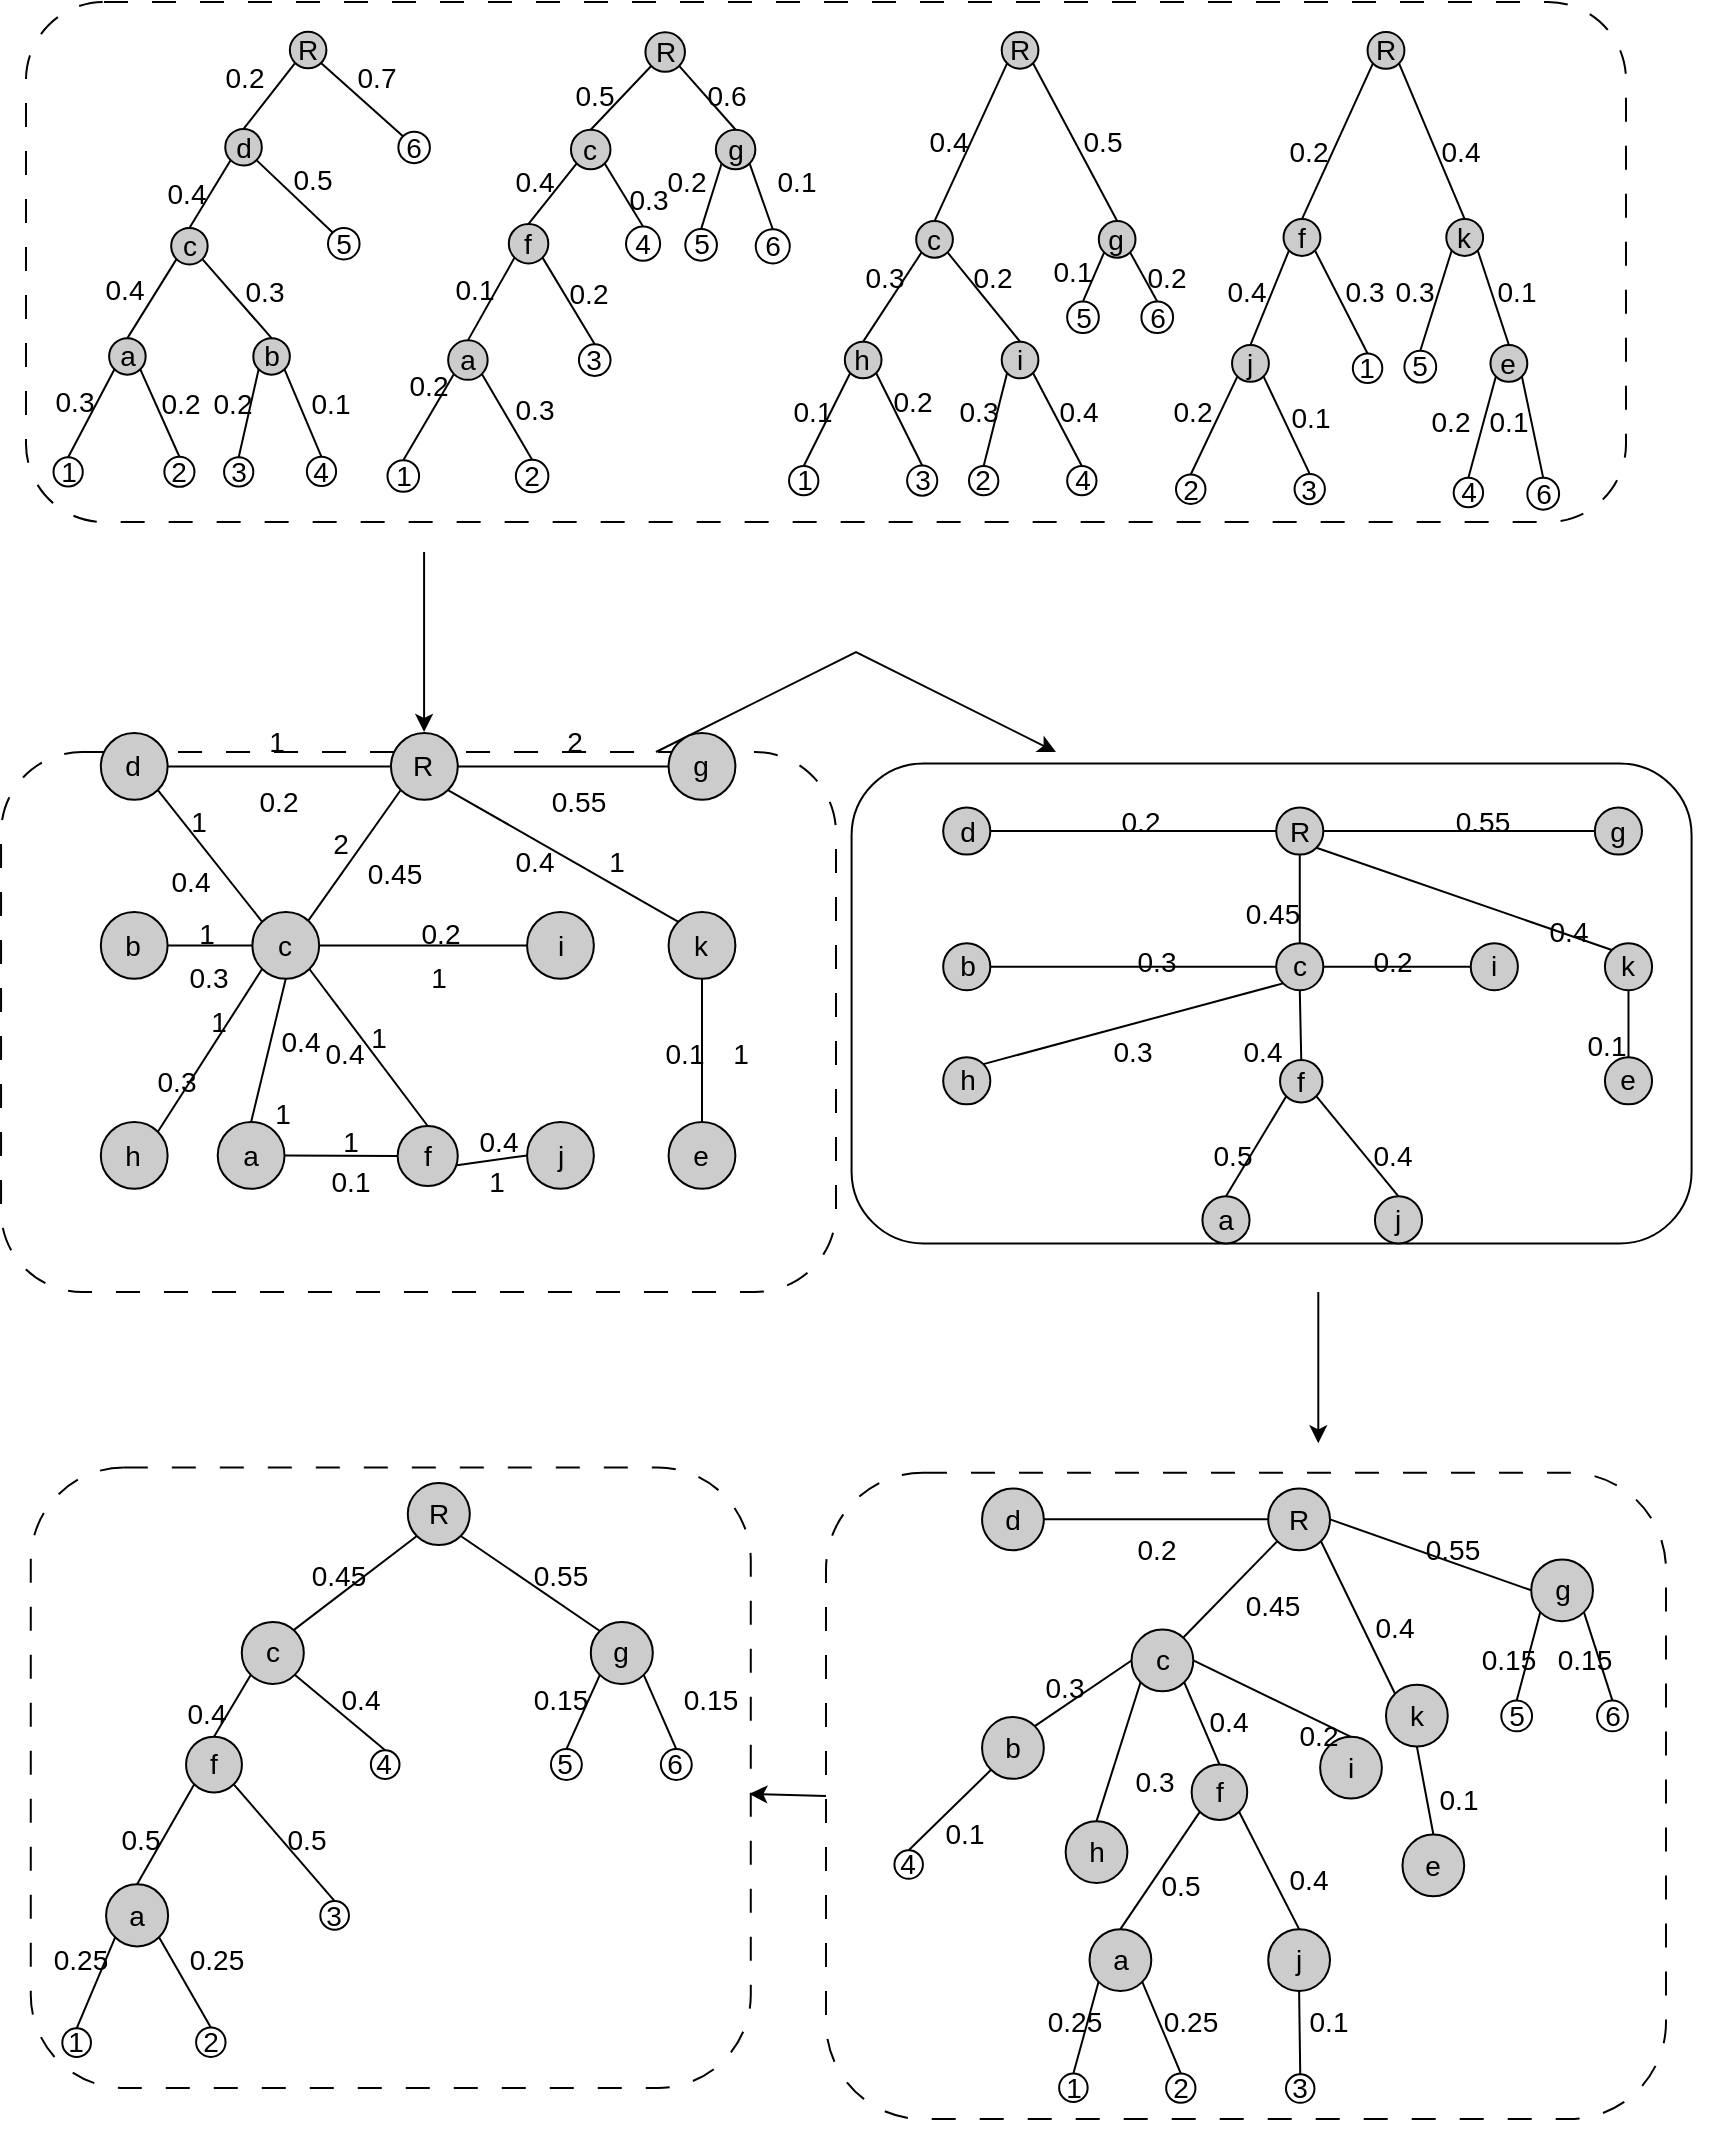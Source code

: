 <mxfile version="22.1.16" type="github" pages="2">
  <diagram name="Page-2" id="9nLId5k3Yff63Bz5OH_D">
    <mxGraphModel dx="17" dy="1579" grid="1" gridSize="10" guides="1" tooltips="1" connect="1" arrows="1" fold="1" page="1" pageScale="1" pageWidth="850" pageHeight="1100" math="0" shadow="0">
      <root>
        <mxCell id="0" />
        <mxCell id="1" parent="0" />
        <mxCell id="ZnH1mgA_5fljbU6abjrE-9" value="" style="rounded=1;whiteSpace=wrap;html=1;dashed=1;dashPattern=12 12;container=0;fontSize=14;" vertex="1" parent="1">
          <mxGeometry x="875" y="-1095" width="800" height="260" as="geometry" />
        </mxCell>
        <mxCell id="VCHobz935w4u5iutOep8-54" value="" style="group;verticalAlign=middle;align=center;fontStyle=0;fontSize=14;" parent="1" vertex="1" connectable="0">
          <mxGeometry x="1256.52" y="-1085" width="208.212" height="240" as="geometry" />
        </mxCell>
        <mxCell id="VCHobz935w4u5iutOep8-55" value="&lt;font style=&quot;font-size: 14px;&quot;&gt;&lt;span style=&quot;font-size: 14px;&quot;&gt;i&lt;br style=&quot;font-size: 14px;&quot;&gt;&lt;/span&gt;&lt;/font&gt;" style="ellipse;whiteSpace=wrap;html=1;aspect=fixed;fontSize=14;fillColor=#CCCCCC;verticalAlign=middle;align=center;fontStyle=0" parent="VCHobz935w4u5iutOep8-54" vertex="1">
          <mxGeometry x="106.338" y="159.83" width="18.339" height="18.339" as="geometry" />
        </mxCell>
        <mxCell id="VCHobz935w4u5iutOep8-56" value="&lt;font style=&quot;font-size: 14px;&quot;&gt;R&lt;/font&gt;" style="ellipse;whiteSpace=wrap;html=1;aspect=fixed;fontSize=14;fillColor=#CCCCCC;verticalAlign=middle;fontStyle=0;align=center;" parent="VCHobz935w4u5iutOep8-54" vertex="1">
          <mxGeometry x="106.339" y="4.997" width="18.339" height="18.339" as="geometry" />
        </mxCell>
        <mxCell id="VCHobz935w4u5iutOep8-57" value="1" style="ellipse;whiteSpace=wrap;html=1;aspect=fixed;fontSize=14;verticalAlign=middle;align=center;fontStyle=0" parent="VCHobz935w4u5iutOep8-54" vertex="1">
          <mxGeometry y="221.984" width="14.671" height="14.671" as="geometry" />
        </mxCell>
        <mxCell id="VCHobz935w4u5iutOep8-58" value="2" style="ellipse;whiteSpace=wrap;html=1;aspect=fixed;fontSize=14;verticalAlign=middle;align=center;fontStyle=0" parent="VCHobz935w4u5iutOep8-54" vertex="1">
          <mxGeometry x="89.978" y="221.984" width="14.671" height="14.671" as="geometry" />
        </mxCell>
        <mxCell id="VCHobz935w4u5iutOep8-59" value="4" style="ellipse;whiteSpace=wrap;html=1;aspect=fixed;fontSize=14;verticalAlign=middle;align=center;fontStyle=0" parent="VCHobz935w4u5iutOep8-54" vertex="1">
          <mxGeometry x="139.057" y="221.984" width="14.671" height="14.671" as="geometry" />
        </mxCell>
        <mxCell id="VCHobz935w4u5iutOep8-60" value="5" style="ellipse;whiteSpace=wrap;html=1;aspect=fixed;fontSize=14;verticalAlign=middle;align=center;fontStyle=0" parent="VCHobz935w4u5iutOep8-54" vertex="1">
          <mxGeometry x="139.056" y="139.707" width="15.831" height="15.831" as="geometry" />
        </mxCell>
        <mxCell id="VCHobz935w4u5iutOep8-61" value="&lt;font style=&quot;font-size: 14px;&quot;&gt;&lt;span style=&quot;font-size: 14px;&quot;&gt;h&lt;br style=&quot;font-size: 14px;&quot;&gt;&lt;/span&gt;&lt;/font&gt;" style="ellipse;whiteSpace=wrap;html=1;aspect=fixed;fontSize=14;fillColor=#CCCCCC;verticalAlign=middle;align=center;fontStyle=0" parent="VCHobz935w4u5iutOep8-54" vertex="1">
          <mxGeometry x="27.896" y="159.83" width="18.339" height="18.339" as="geometry" />
        </mxCell>
        <mxCell id="VCHobz935w4u5iutOep8-62" value="3" style="ellipse;whiteSpace=wrap;html=1;aspect=fixed;fontSize=14;verticalAlign=middle;align=center;fontStyle=0" parent="VCHobz935w4u5iutOep8-54" vertex="1">
          <mxGeometry x="59.026" y="221.726" width="15.098" height="15.097" as="geometry" />
        </mxCell>
        <mxCell id="VCHobz935w4u5iutOep8-63" value="6" style="ellipse;whiteSpace=wrap;html=1;aspect=fixed;fontSize=14;verticalAlign=middle;align=center;fontStyle=0" parent="VCHobz935w4u5iutOep8-54" vertex="1">
          <mxGeometry x="176.188" y="139.707" width="15.831" height="15.831" as="geometry" />
        </mxCell>
        <mxCell id="VCHobz935w4u5iutOep8-65" value="&lt;span style=&quot;font-size: 14px;&quot;&gt;&lt;span style=&quot;font-size: 14px;&quot;&gt;c&lt;/span&gt;&lt;br style=&quot;font-size: 14px;&quot;&gt;&lt;/span&gt;" style="ellipse;whiteSpace=wrap;html=1;fontSize=14;fillColor=#CCCCCC;aspect=fixed;align=center;verticalAlign=middle;fontStyle=0" parent="VCHobz935w4u5iutOep8-54" vertex="1">
          <mxGeometry x="63.575" y="99.529" width="18.339" height="18.339" as="geometry" />
        </mxCell>
        <mxCell id="VCHobz935w4u5iutOep8-66" value="" style="endArrow=none;html=1;rounded=0;entryX=1;entryY=1;entryDx=0;entryDy=0;exitX=0.5;exitY=0;exitDx=0;exitDy=0;verticalAlign=middle;align=center;fontStyle=0;fontSize=14;" parent="VCHobz935w4u5iutOep8-54" source="VCHobz935w4u5iutOep8-62" target="VCHobz935w4u5iutOep8-61" edge="1">
          <mxGeometry width="50" height="50" relative="1" as="geometry">
            <mxPoint x="204.496" y="142.07" as="sourcePoint" />
            <mxPoint x="245.396" y="97.673" as="targetPoint" />
          </mxGeometry>
        </mxCell>
        <mxCell id="VCHobz935w4u5iutOep8-67" value="" style="endArrow=none;html=1;rounded=0;exitX=0;exitY=1;exitDx=0;exitDy=0;entryX=0.5;entryY=0;entryDx=0;entryDy=0;verticalAlign=middle;align=center;fontStyle=0;fontSize=14;" parent="VCHobz935w4u5iutOep8-54" source="VCHobz935w4u5iutOep8-61" target="VCHobz935w4u5iutOep8-57" edge="1">
          <mxGeometry width="50" height="50" relative="1" as="geometry">
            <mxPoint x="147.237" y="168.708" as="sourcePoint" />
            <mxPoint x="188.137" y="124.311" as="targetPoint" />
          </mxGeometry>
        </mxCell>
        <mxCell id="VCHobz935w4u5iutOep8-68" value="" style="endArrow=none;html=1;rounded=0;exitX=1;exitY=1;exitDx=0;exitDy=0;entryX=0.5;entryY=0;entryDx=0;entryDy=0;verticalAlign=middle;align=center;fontStyle=0;fontSize=14;" parent="VCHobz935w4u5iutOep8-54" source="VCHobz935w4u5iutOep8-65" target="VCHobz935w4u5iutOep8-55" edge="1">
          <mxGeometry width="50" height="50" relative="1" as="geometry">
            <mxPoint x="171.777" y="150.949" as="sourcePoint" />
            <mxPoint x="212.676" y="106.552" as="targetPoint" />
          </mxGeometry>
        </mxCell>
        <mxCell id="VCHobz935w4u5iutOep8-69" value="" style="endArrow=none;html=1;rounded=0;entryX=0;entryY=1;entryDx=0;entryDy=0;exitX=0.5;exitY=0;exitDx=0;exitDy=0;verticalAlign=middle;align=center;fontStyle=0;fontSize=14;" parent="VCHobz935w4u5iutOep8-54" source="VCHobz935w4u5iutOep8-60" target="VCHobz935w4u5iutOep8-76" edge="1">
          <mxGeometry width="50" height="50" relative="1" as="geometry">
            <mxPoint x="171.777" y="150.949" as="sourcePoint" />
            <mxPoint x="212.676" y="106.552" as="targetPoint" />
          </mxGeometry>
        </mxCell>
        <mxCell id="VCHobz935w4u5iutOep8-70" value="" style="endArrow=none;html=1;rounded=0;entryX=1;entryY=1;entryDx=0;entryDy=0;exitX=0.5;exitY=0;exitDx=0;exitDy=0;verticalAlign=middle;align=center;fontStyle=0;fontSize=14;" parent="VCHobz935w4u5iutOep8-54" source="VCHobz935w4u5iutOep8-63" target="VCHobz935w4u5iutOep8-76" edge="1">
          <mxGeometry width="50" height="50" relative="1" as="geometry">
            <mxPoint x="173.597" y="201.188" as="sourcePoint" />
            <mxPoint x="136.082" y="67.729" as="targetPoint" />
          </mxGeometry>
        </mxCell>
        <mxCell id="VCHobz935w4u5iutOep8-71" value="" style="endArrow=none;html=1;rounded=0;entryX=0;entryY=1;entryDx=0;entryDy=0;exitX=0.5;exitY=0;exitDx=0;exitDy=0;verticalAlign=middle;align=center;fontStyle=0;fontSize=14;" parent="VCHobz935w4u5iutOep8-54" source="VCHobz935w4u5iutOep8-61" target="VCHobz935w4u5iutOep8-65" edge="1">
          <mxGeometry width="50" height="50" relative="1" as="geometry">
            <mxPoint x="130.878" y="159.828" as="sourcePoint" />
            <mxPoint x="171.777" y="115.432" as="targetPoint" />
          </mxGeometry>
        </mxCell>
        <mxCell id="VCHobz935w4u5iutOep8-73" value="" style="endArrow=none;html=1;rounded=0;entryX=0;entryY=1;entryDx=0;entryDy=0;exitX=0.5;exitY=0;exitDx=0;exitDy=0;verticalAlign=middle;align=center;fontStyle=0;fontSize=14;" parent="VCHobz935w4u5iutOep8-54" source="VCHobz935w4u5iutOep8-65" target="VCHobz935w4u5iutOep8-56" edge="1">
          <mxGeometry width="50" height="50" relative="1" as="geometry">
            <mxPoint x="85.848" y="50.577" as="sourcePoint" />
            <mxPoint x="171.777" y="115.432" as="targetPoint" />
          </mxGeometry>
        </mxCell>
        <mxCell id="VCHobz935w4u5iutOep8-74" value="" style="endArrow=none;html=1;rounded=0;entryX=0;entryY=1;entryDx=0;entryDy=0;exitX=0.5;exitY=0;exitDx=0;exitDy=0;verticalAlign=middle;align=center;fontStyle=0;fontSize=14;" parent="VCHobz935w4u5iutOep8-54" source="VCHobz935w4u5iutOep8-58" target="VCHobz935w4u5iutOep8-55" edge="1">
          <mxGeometry width="50" height="50" relative="1" as="geometry">
            <mxPoint x="130.878" y="168.708" as="sourcePoint" />
            <mxPoint x="171.777" y="124.311" as="targetPoint" />
          </mxGeometry>
        </mxCell>
        <mxCell id="VCHobz935w4u5iutOep8-75" value="" style="endArrow=none;html=1;rounded=0;entryX=0.5;entryY=0;entryDx=0;entryDy=0;exitX=1;exitY=1;exitDx=0;exitDy=0;verticalAlign=middle;align=center;fontStyle=0;fontSize=14;" parent="VCHobz935w4u5iutOep8-54" source="VCHobz935w4u5iutOep8-55" target="VCHobz935w4u5iutOep8-59" edge="1">
          <mxGeometry width="50" height="50" relative="1" as="geometry">
            <mxPoint x="130.878" y="168.708" as="sourcePoint" />
            <mxPoint x="171.777" y="124.311" as="targetPoint" />
          </mxGeometry>
        </mxCell>
        <mxCell id="VCHobz935w4u5iutOep8-76" value="&lt;span style=&quot;font-size: 14px;&quot;&gt;&lt;font style=&quot;font-size: 14px;&quot;&gt;g&lt;/font&gt;&lt;br style=&quot;font-size: 14px;&quot;&gt;&lt;/span&gt;" style="ellipse;whiteSpace=wrap;html=1;aspect=fixed;fontSize=14;fillColor=#CCCCCC;verticalAlign=middle;fontStyle=0;align=center;" parent="VCHobz935w4u5iutOep8-54" vertex="1">
          <mxGeometry x="154.886" y="99.529" width="18.339" height="18.339" as="geometry" />
        </mxCell>
        <mxCell id="VCHobz935w4u5iutOep8-77" value="" style="endArrow=none;html=1;rounded=0;entryX=1;entryY=1;entryDx=0;entryDy=0;exitX=0.5;exitY=0;exitDx=0;exitDy=0;verticalAlign=middle;align=center;fontStyle=0;fontSize=14;" parent="VCHobz935w4u5iutOep8-54" source="VCHobz935w4u5iutOep8-76" target="VCHobz935w4u5iutOep8-56" edge="1">
          <mxGeometry width="50" height="50" relative="1" as="geometry">
            <mxPoint x="135.098" y="106.552" as="sourcePoint" />
            <mxPoint x="174.832" y="62.155" as="targetPoint" />
          </mxGeometry>
        </mxCell>
        <mxCell id="VCHobz935w4u5iutOep8-161" value="0.3" style="text;html=1;align=center;verticalAlign=middle;resizable=0;points=[];autosize=1;strokeColor=none;fillColor=none;fontStyle=0;fontSize=14;" parent="VCHobz935w4u5iutOep8-54" vertex="1">
          <mxGeometry x="27.242" y="113.07" width="40" height="30" as="geometry" />
        </mxCell>
        <mxCell id="VCHobz935w4u5iutOep8-162" value="0.3" style="text;html=1;align=center;verticalAlign=middle;resizable=0;points=[];autosize=1;strokeColor=none;fillColor=none;fontStyle=0;fontSize=14;" parent="VCHobz935w4u5iutOep8-54" vertex="1">
          <mxGeometry x="74.55" y="180.322" width="40" height="30" as="geometry" />
        </mxCell>
        <mxCell id="VCHobz935w4u5iutOep8-172" value="0.2" style="text;html=1;align=center;verticalAlign=middle;resizable=0;points=[];autosize=1;strokeColor=none;fillColor=none;fontStyle=0;fontSize=14;" parent="VCHobz935w4u5iutOep8-54" vertex="1">
          <mxGeometry x="41.918" y="174.996" width="40" height="30" as="geometry" />
        </mxCell>
        <mxCell id="VCHobz935w4u5iutOep8-173" value="0.2" style="text;html=1;align=center;verticalAlign=middle;resizable=0;points=[];autosize=1;strokeColor=none;fillColor=none;fontStyle=0;fontSize=14;" parent="VCHobz935w4u5iutOep8-54" vertex="1">
          <mxGeometry x="81.917" y="113.07" width="40" height="30" as="geometry" />
        </mxCell>
        <mxCell id="VCHobz935w4u5iutOep8-174" value="0.2" style="text;html=1;align=center;verticalAlign=middle;resizable=0;points=[];autosize=1;strokeColor=none;fillColor=none;fontStyle=0;fontSize=14;" parent="VCHobz935w4u5iutOep8-54" vertex="1">
          <mxGeometry x="168.212" y="113.07" width="40" height="30" as="geometry" />
        </mxCell>
        <mxCell id="VCHobz935w4u5iutOep8-189" value="0.1" style="text;html=1;align=center;verticalAlign=middle;resizable=0;points=[];autosize=1;strokeColor=none;fillColor=none;fontStyle=0;fontSize=14;" parent="VCHobz935w4u5iutOep8-54" vertex="1">
          <mxGeometry x="-8.216" y="180.326" width="40" height="30" as="geometry" />
        </mxCell>
        <mxCell id="VCHobz935w4u5iutOep8-191" value="0.4" style="text;html=1;align=center;verticalAlign=middle;resizable=0;points=[];autosize=1;strokeColor=none;fillColor=none;fontStyle=0;fontSize=14;" parent="VCHobz935w4u5iutOep8-54" vertex="1">
          <mxGeometry x="124.679" y="180.322" width="40" height="30" as="geometry" />
        </mxCell>
        <mxCell id="VCHobz935w4u5iutOep8-192" value="0.4" style="text;html=1;align=center;verticalAlign=middle;resizable=0;points=[];autosize=1;strokeColor=none;fillColor=none;fontStyle=0;fontSize=14;" parent="VCHobz935w4u5iutOep8-54" vertex="1">
          <mxGeometry x="59.025" y="45.001" width="40" height="30" as="geometry" />
        </mxCell>
        <mxCell id="VCHobz935w4u5iutOep8-193" value="0.5" style="text;html=1;align=center;verticalAlign=middle;resizable=0;points=[];autosize=1;strokeColor=none;fillColor=none;fontStyle=0;fontSize=14;" parent="VCHobz935w4u5iutOep8-54" vertex="1">
          <mxGeometry x="136.185" y="45.001" width="40" height="30" as="geometry" />
        </mxCell>
        <mxCell id="ZnH1mgA_5fljbU6abjrE-4" value="0.1" style="text;html=1;align=center;verticalAlign=middle;resizable=0;points=[];autosize=1;strokeColor=none;fillColor=none;fontStyle=0;fontSize=14;" vertex="1" parent="VCHobz935w4u5iutOep8-54">
          <mxGeometry x="121.914" y="109.706" width="40" height="30" as="geometry" />
        </mxCell>
        <mxCell id="VCHobz935w4u5iutOep8-78" value="" style="group;verticalAlign=middle;align=center;fontStyle=0;fontSize=14;" parent="1" vertex="1" connectable="0">
          <mxGeometry x="1450" y="-1090" width="193.559" height="250" as="geometry" />
        </mxCell>
        <mxCell id="VCHobz935w4u5iutOep8-79" value="&lt;font style=&quot;font-size: 14px;&quot;&gt;R&lt;br style=&quot;font-size: 14px;&quot;&gt;&lt;/font&gt;" style="ellipse;whiteSpace=wrap;html=1;aspect=fixed;fontSize=14;fillColor=#CCCCCC;verticalAlign=middle;fontStyle=0;align=center;" parent="VCHobz935w4u5iutOep8-78" vertex="1">
          <mxGeometry x="95.781" y="9.998" width="18.419" height="18.419" as="geometry" />
        </mxCell>
        <mxCell id="VCHobz935w4u5iutOep8-80" value="2" style="ellipse;whiteSpace=wrap;html=1;aspect=fixed;fontSize=14;verticalAlign=middle;align=center;fontStyle=0" parent="VCHobz935w4u5iutOep8-78" vertex="1">
          <mxGeometry y="231.233" width="14.735" height="14.735" as="geometry" />
        </mxCell>
        <mxCell id="VCHobz935w4u5iutOep8-81" value="1" style="ellipse;whiteSpace=wrap;html=1;aspect=fixed;fontSize=14;verticalAlign=middle;align=center;fontStyle=0" parent="VCHobz935w4u5iutOep8-78" vertex="1">
          <mxGeometry x="88.416" y="170.76" width="14.735" height="14.735" as="geometry" />
        </mxCell>
        <mxCell id="VCHobz935w4u5iutOep8-82" value="4" style="ellipse;whiteSpace=wrap;html=1;aspect=fixed;fontSize=14;verticalAlign=middle;align=center;fontStyle=0" parent="VCHobz935w4u5iutOep8-78" vertex="1">
          <mxGeometry x="138.827" y="232.926" width="14.735" height="14.735" as="geometry" />
        </mxCell>
        <mxCell id="VCHobz935w4u5iutOep8-83" value="5" style="ellipse;whiteSpace=wrap;html=1;aspect=fixed;fontSize=14;verticalAlign=middle;align=center;fontStyle=0" parent="VCHobz935w4u5iutOep8-78" vertex="1">
          <mxGeometry x="114.202" y="169.41" width="15.9" height="15.9" as="geometry" />
        </mxCell>
        <mxCell id="VCHobz935w4u5iutOep8-84" value="&lt;font style=&quot;font-size: 14px;&quot;&gt;&lt;span style=&quot;font-size: 14px;&quot;&gt;j&lt;br style=&quot;font-size: 14px;&quot;&gt;&lt;/span&gt;&lt;/font&gt;" style="ellipse;whiteSpace=wrap;html=1;aspect=fixed;fontSize=14;fillColor=#CCCCCC;verticalAlign=middle;align=center;fontStyle=0" parent="VCHobz935w4u5iutOep8-78" vertex="1">
          <mxGeometry x="28.018" y="166.489" width="18.419" height="18.419" as="geometry" />
        </mxCell>
        <mxCell id="VCHobz935w4u5iutOep8-85" value="3" style="ellipse;whiteSpace=wrap;html=1;aspect=fixed;fontSize=14;verticalAlign=middle;align=center;fontStyle=0" parent="VCHobz935w4u5iutOep8-78" vertex="1">
          <mxGeometry x="59.284" y="230.965" width="15.164" height="15.163" as="geometry" />
        </mxCell>
        <mxCell id="VCHobz935w4u5iutOep8-86" value="&lt;span style=&quot;font-size: 14px;&quot;&gt;&lt;font style=&quot;font-size: 14px;&quot;&gt;k&lt;/font&gt;&lt;br style=&quot;font-size: 14px;&quot;&gt;&lt;/span&gt;" style="ellipse;whiteSpace=wrap;html=1;aspect=fixed;fontSize=14;fillColor=#CCCCCC;verticalAlign=middle;fontStyle=0;align=center;" parent="VCHobz935w4u5iutOep8-78" vertex="1">
          <mxGeometry x="135.145" y="103.555" width="18.419" height="18.419" as="geometry" />
        </mxCell>
        <mxCell id="VCHobz935w4u5iutOep8-87" value="&lt;span style=&quot;font-size: 14px;&quot;&gt;&lt;span style=&quot;font-size: 14px;&quot;&gt;f&lt;/span&gt;&lt;br style=&quot;font-size: 14px;&quot;&gt;&lt;/span&gt;" style="ellipse;whiteSpace=wrap;html=1;fontSize=14;fillColor=#CCCCCC;aspect=fixed;align=center;verticalAlign=middle;fontStyle=0" parent="VCHobz935w4u5iutOep8-78" vertex="1">
          <mxGeometry x="53.772" y="103.557" width="18.419" height="18.419" as="geometry" />
        </mxCell>
        <mxCell id="VCHobz935w4u5iutOep8-88" value="" style="endArrow=none;html=1;rounded=0;entryX=1;entryY=1;entryDx=0;entryDy=0;exitX=0.5;exitY=0;exitDx=0;exitDy=0;verticalAlign=middle;align=center;fontStyle=0;fontSize=14;" parent="VCHobz935w4u5iutOep8-78" source="VCHobz935w4u5iutOep8-85" target="VCHobz935w4u5iutOep8-84" edge="1">
          <mxGeometry width="50" height="50" relative="1" as="geometry">
            <mxPoint x="205.391" y="147.989" as="sourcePoint" />
            <mxPoint x="246.469" y="101.743" as="targetPoint" />
          </mxGeometry>
        </mxCell>
        <mxCell id="VCHobz935w4u5iutOep8-89" value="" style="endArrow=none;html=1;rounded=0;exitX=0;exitY=1;exitDx=0;exitDy=0;entryX=0.5;entryY=0;entryDx=0;entryDy=0;verticalAlign=middle;align=center;fontStyle=0;fontSize=14;" parent="VCHobz935w4u5iutOep8-78" source="VCHobz935w4u5iutOep8-84" target="VCHobz935w4u5iutOep8-80" edge="1">
          <mxGeometry width="50" height="50" relative="1" as="geometry">
            <mxPoint x="147.881" y="175.737" as="sourcePoint" />
            <mxPoint x="188.959" y="129.491" as="targetPoint" />
          </mxGeometry>
        </mxCell>
        <mxCell id="VCHobz935w4u5iutOep8-90" value="" style="endArrow=none;html=1;rounded=0;entryX=0;entryY=1;entryDx=0;entryDy=0;exitX=0.5;exitY=0;exitDx=0;exitDy=0;verticalAlign=middle;align=center;fontStyle=0;fontSize=14;" parent="VCHobz935w4u5iutOep8-78" source="VCHobz935w4u5iutOep8-83" target="VCHobz935w4u5iutOep8-86" edge="1">
          <mxGeometry width="50" height="50" relative="1" as="geometry">
            <mxPoint x="198.668" y="178.586" as="sourcePoint" />
            <mxPoint x="239.746" y="132.339" as="targetPoint" />
          </mxGeometry>
        </mxCell>
        <mxCell id="VCHobz935w4u5iutOep8-91" value="" style="endArrow=none;html=1;rounded=0;entryX=0;entryY=1;entryDx=0;entryDy=0;exitX=0.5;exitY=0;exitDx=0;exitDy=0;verticalAlign=middle;align=center;fontStyle=0;fontSize=14;" parent="VCHobz935w4u5iutOep8-78" source="VCHobz935w4u5iutOep8-84" target="VCHobz935w4u5iutOep8-87" edge="1">
          <mxGeometry width="50" height="50" relative="1" as="geometry">
            <mxPoint x="131.45" y="166.488" as="sourcePoint" />
            <mxPoint x="172.528" y="120.241" as="targetPoint" />
          </mxGeometry>
        </mxCell>
        <mxCell id="VCHobz935w4u5iutOep8-93" value="" style="endArrow=none;html=1;rounded=0;entryX=0;entryY=1;entryDx=0;entryDy=0;exitX=0.5;exitY=0;exitDx=0;exitDy=0;verticalAlign=middle;align=center;fontStyle=0;fontSize=14;" parent="VCHobz935w4u5iutOep8-78" source="VCHobz935w4u5iutOep8-87" target="VCHobz935w4u5iutOep8-79" edge="1">
          <mxGeometry width="50" height="50" relative="1" as="geometry">
            <mxPoint x="131.45" y="166.488" as="sourcePoint" />
            <mxPoint x="172.528" y="120.241" as="targetPoint" />
          </mxGeometry>
        </mxCell>
        <mxCell id="VCHobz935w4u5iutOep8-94" value="" style="endArrow=none;html=1;rounded=0;entryX=1;entryY=1;entryDx=0;entryDy=0;exitX=0.5;exitY=0;exitDx=0;exitDy=0;verticalAlign=middle;align=center;fontStyle=0;fontSize=14;" parent="VCHobz935w4u5iutOep8-78" source="VCHobz935w4u5iutOep8-81" target="VCHobz935w4u5iutOep8-87" edge="1">
          <mxGeometry width="50" height="50" relative="1" as="geometry">
            <mxPoint x="131.45" y="175.737" as="sourcePoint" />
            <mxPoint x="109.5" y="184.708" as="targetPoint" />
          </mxGeometry>
        </mxCell>
        <mxCell id="VCHobz935w4u5iutOep8-95" value="" style="endArrow=none;html=1;rounded=0;entryX=0.5;entryY=0;entryDx=0;entryDy=0;exitX=0;exitY=1;exitDx=0;exitDy=0;verticalAlign=middle;align=center;fontStyle=0;fontSize=14;" parent="VCHobz935w4u5iutOep8-78" source="VCHobz935w4u5iutOep8-96" target="VCHobz935w4u5iutOep8-82" edge="1">
          <mxGeometry width="50" height="50" relative="1" as="geometry">
            <mxPoint x="122.525" y="184.708" as="sourcePoint" />
            <mxPoint x="172.528" y="129.491" as="targetPoint" />
          </mxGeometry>
        </mxCell>
        <mxCell id="VCHobz935w4u5iutOep8-96" value="&lt;span style=&quot;font-size: 14px;&quot;&gt;&lt;font style=&quot;font-size: 14px;&quot;&gt;e&lt;/font&gt;&lt;br style=&quot;font-size: 14px;&quot;&gt;&lt;/span&gt;" style="ellipse;whiteSpace=wrap;html=1;aspect=fixed;fontSize=14;fillColor=#CCCCCC;verticalAlign=middle;fontStyle=0;align=center;" parent="VCHobz935w4u5iutOep8-78" vertex="1">
          <mxGeometry x="157.24" y="166.488" width="18.419" height="18.419" as="geometry" />
        </mxCell>
        <mxCell id="VCHobz935w4u5iutOep8-97" value="" style="endArrow=none;html=1;rounded=0;entryX=1;entryY=1;entryDx=0;entryDy=0;exitX=0.5;exitY=0;exitDx=0;exitDy=0;verticalAlign=middle;align=center;fontStyle=0;fontSize=14;" parent="VCHobz935w4u5iutOep8-78" source="VCHobz935w4u5iutOep8-86" target="VCHobz935w4u5iutOep8-79" edge="1">
          <mxGeometry width="50" height="50" relative="1" as="geometry">
            <mxPoint x="63.853" y="138.74" as="sourcePoint" />
            <mxPoint x="103.762" y="92.493" as="targetPoint" />
          </mxGeometry>
        </mxCell>
        <mxCell id="VCHobz935w4u5iutOep8-98" value="6" style="ellipse;whiteSpace=wrap;html=1;aspect=fixed;fontSize=14;verticalAlign=middle;align=center;fontStyle=0" parent="VCHobz935w4u5iutOep8-78" vertex="1">
          <mxGeometry x="175.658" y="232.926" width="15.9" height="15.9" as="geometry" />
        </mxCell>
        <mxCell id="VCHobz935w4u5iutOep8-99" value="" style="endArrow=none;html=1;rounded=0;entryX=1;entryY=1;entryDx=0;entryDy=0;exitX=0.5;exitY=0;exitDx=0;exitDy=0;verticalAlign=middle;align=center;fontStyle=0;fontSize=14;" parent="VCHobz935w4u5iutOep8-78" source="VCHobz935w4u5iutOep8-98" target="VCHobz935w4u5iutOep8-96" edge="1">
          <mxGeometry width="50" height="50" relative="1" as="geometry">
            <mxPoint x="221.256" y="236.718" as="sourcePoint" />
            <mxPoint x="183.577" y="97.698" as="targetPoint" />
          </mxGeometry>
        </mxCell>
        <mxCell id="VCHobz935w4u5iutOep8-100" value="" style="endArrow=none;html=1;rounded=0;entryX=0.5;entryY=0;entryDx=0;entryDy=0;exitX=1;exitY=1;exitDx=0;exitDy=0;verticalAlign=middle;align=center;fontStyle=0;fontSize=14;" parent="VCHobz935w4u5iutOep8-78" source="VCHobz935w4u5iutOep8-86" target="VCHobz935w4u5iutOep8-96" edge="1">
          <mxGeometry width="50" height="50" relative="1" as="geometry">
            <mxPoint x="31.927" y="110.992" as="sourcePoint" />
            <mxPoint x="71.835" y="64.745" as="targetPoint" />
          </mxGeometry>
        </mxCell>
        <mxCell id="VCHobz935w4u5iutOep8-163" value="0.3" style="text;html=1;align=center;verticalAlign=middle;resizable=0;points=[];autosize=1;strokeColor=none;fillColor=none;fontStyle=0;fontSize=14;" parent="VCHobz935w4u5iutOep8-78" vertex="1">
          <mxGeometry x="98.825" y="124.903" width="40" height="30" as="geometry" />
        </mxCell>
        <mxCell id="VCHobz935w4u5iutOep8-164" value="0.3" style="text;html=1;align=center;verticalAlign=middle;resizable=0;points=[];autosize=1;strokeColor=none;fillColor=none;fontStyle=0;fontSize=14;" parent="VCHobz935w4u5iutOep8-78" vertex="1">
          <mxGeometry x="74.445" y="124.903" width="40" height="30" as="geometry" />
        </mxCell>
        <mxCell id="VCHobz935w4u5iutOep8-175" value="0.2" style="text;html=1;align=center;verticalAlign=middle;resizable=0;points=[];autosize=1;strokeColor=none;fillColor=none;fontStyle=0;fontSize=14;" parent="VCHobz935w4u5iutOep8-78" vertex="1">
          <mxGeometry x="-11.981" y="184.905" width="40" height="30" as="geometry" />
        </mxCell>
        <mxCell id="VCHobz935w4u5iutOep8-176" value="0.2" style="text;html=1;align=center;verticalAlign=middle;resizable=0;points=[];autosize=1;strokeColor=none;fillColor=none;fontStyle=0;fontSize=14;" parent="VCHobz935w4u5iutOep8-78" vertex="1">
          <mxGeometry x="46.436" y="55.496" width="40" height="30" as="geometry" />
        </mxCell>
        <mxCell id="VCHobz935w4u5iutOep8-177" value="0.2" style="text;html=1;align=center;verticalAlign=middle;resizable=0;points=[];autosize=1;strokeColor=none;fillColor=none;fontStyle=0;fontSize=14;" parent="VCHobz935w4u5iutOep8-78" vertex="1">
          <mxGeometry x="117.242" y="189.997" width="40" height="30" as="geometry" />
        </mxCell>
        <mxCell id="VCHobz935w4u5iutOep8-178" value="0.1" style="text;html=1;align=center;verticalAlign=middle;resizable=0;points=[];autosize=1;strokeColor=none;fillColor=none;fontStyle=0;fontSize=14;" parent="VCHobz935w4u5iutOep8-78" vertex="1">
          <mxGeometry x="146.449" y="189.997" width="40" height="30" as="geometry" />
        </mxCell>
        <mxCell id="VCHobz935w4u5iutOep8-190" value="0.1" style="text;html=1;align=center;verticalAlign=middle;resizable=0;points=[];autosize=1;strokeColor=none;fillColor=none;fontStyle=0;fontSize=14;" parent="VCHobz935w4u5iutOep8-78" vertex="1">
          <mxGeometry x="47.02" y="187.835" width="40" height="30" as="geometry" />
        </mxCell>
        <mxCell id="VCHobz935w4u5iutOep8-194" value="0.4" style="text;html=1;align=center;verticalAlign=middle;resizable=0;points=[];autosize=1;strokeColor=none;fillColor=none;fontStyle=0;fontSize=14;" parent="VCHobz935w4u5iutOep8-78" vertex="1">
          <mxGeometry x="14.736" y="124.903" width="40" height="30" as="geometry" />
        </mxCell>
        <mxCell id="VCHobz935w4u5iutOep8-195" value="0.4" style="text;html=1;align=center;verticalAlign=middle;resizable=0;points=[];autosize=1;strokeColor=none;fillColor=none;fontStyle=0;fontSize=14;" parent="VCHobz935w4u5iutOep8-78" vertex="1">
          <mxGeometry x="121.633" y="55.496" width="40" height="30" as="geometry" />
        </mxCell>
        <mxCell id="VCHobz935w4u5iutOep8-196" value="0.1" style="text;html=1;align=center;verticalAlign=middle;resizable=0;points=[];autosize=1;strokeColor=none;fillColor=none;fontStyle=0;fontSize=14;" parent="VCHobz935w4u5iutOep8-78" vertex="1">
          <mxGeometry x="150.486" y="124.903" width="40" height="30" as="geometry" />
        </mxCell>
        <mxCell id="VCHobz935w4u5iutOep8-386" value="" style="endArrow=classic;html=1;rounded=0;fontStyle=0;verticalAlign=middle;align=center;fontSize=14;exitX=0;exitY=0.5;exitDx=0;exitDy=0;entryX=0.998;entryY=0.526;entryDx=0;entryDy=0;entryPerimeter=0;" parent="1" edge="1" target="ZnH1mgA_5fljbU6abjrE-13" source="ZnH1mgA_5fljbU6abjrE-12">
          <mxGeometry width="50" height="50" relative="1" as="geometry">
            <mxPoint x="1087.39" y="-432.02" as="sourcePoint" />
            <mxPoint x="1087.39" y="-362.224" as="targetPoint" />
          </mxGeometry>
        </mxCell>
        <mxCell id="ZnH1mgA_5fljbU6abjrE-10" value="" style="rounded=1;whiteSpace=wrap;html=1;dashed=1;dashPattern=12 12;fontSize=14;" vertex="1" parent="1">
          <mxGeometry x="862.524" y="-720" width="417.476" height="270" as="geometry" />
        </mxCell>
        <mxCell id="VCHobz935w4u5iutOep8-384" value="" style="endArrow=classic;html=1;rounded=0;fontStyle=0;verticalAlign=middle;align=center;fontSize=14;" parent="1" edge="1">
          <mxGeometry width="50" height="50" relative="1" as="geometry">
            <mxPoint x="1190" y="-720" as="sourcePoint" />
            <mxPoint x="1390" y="-720" as="targetPoint" />
            <Array as="points">
              <mxPoint x="1290" y="-770" />
            </Array>
          </mxGeometry>
        </mxCell>
        <mxCell id="VCHobz935w4u5iutOep8-381" value="" style="endArrow=classic;html=1;rounded=0;fontStyle=0;verticalAlign=middle;align=center;fontSize=14;" parent="1" edge="1">
          <mxGeometry width="50" height="50" relative="1" as="geometry">
            <mxPoint x="1074.043" y="-820" as="sourcePoint" />
            <mxPoint x="1074.043" y="-730" as="targetPoint" />
          </mxGeometry>
        </mxCell>
        <mxCell id="VCHobz935w4u5iutOep8-380" value="" style="group;verticalAlign=middle;align=center;fontStyle=0;fontSize=14;" parent="1" vertex="1" connectable="0">
          <mxGeometry x="912.413" y="-740" width="334.966" height="250" as="geometry" />
        </mxCell>
        <mxCell id="VCHobz935w4u5iutOep8-102" value="d" style="ellipse;whiteSpace=wrap;html=1;aspect=fixed;fontSize=14;fillColor=#CCCCCC;verticalAlign=middle;align=center;fontStyle=0" parent="VCHobz935w4u5iutOep8-380" vertex="1">
          <mxGeometry y="10.5" width="33.398" height="33.398" as="geometry" />
        </mxCell>
        <mxCell id="VCHobz935w4u5iutOep8-103" value="g" style="ellipse;whiteSpace=wrap;html=1;aspect=fixed;fontSize=14;fillColor=#CCCCCC;verticalAlign=middle;align=center;fontStyle=0" parent="VCHobz935w4u5iutOep8-380" vertex="1">
          <mxGeometry x="283.883" y="10.5" width="33.398" height="33.398" as="geometry" />
        </mxCell>
        <mxCell id="VCHobz935w4u5iutOep8-104" value="&lt;span style=&quot;font-size: 14px;&quot;&gt;R&lt;br style=&quot;font-size: 14px;&quot;&gt;&lt;/span&gt;" style="ellipse;whiteSpace=wrap;html=1;aspect=fixed;fontSize=14;fillColor=#CCCCCC;fontStyle=0;verticalAlign=middle;align=center;" parent="VCHobz935w4u5iutOep8-380" vertex="1">
          <mxGeometry x="145.073" y="10.5" width="33.398" height="33.398" as="geometry" />
        </mxCell>
        <mxCell id="VCHobz935w4u5iutOep8-105" value="b" style="ellipse;whiteSpace=wrap;html=1;aspect=fixed;fontSize=14;fillColor=#cccccc;verticalAlign=middle;align=center;fontStyle=0" parent="VCHobz935w4u5iutOep8-380" vertex="1">
          <mxGeometry y="100" width="33.398" height="33.398" as="geometry" />
        </mxCell>
        <mxCell id="VCHobz935w4u5iutOep8-106" value="f" style="ellipse;whiteSpace=wrap;html=1;aspect=fixed;fontSize=14;fillColor=#CCCCCC;verticalAlign=middle;align=center;fontStyle=0" parent="VCHobz935w4u5iutOep8-380" vertex="1">
          <mxGeometry x="148.413" y="207" width="30.058" height="30.058" as="geometry" />
        </mxCell>
        <mxCell id="VCHobz935w4u5iutOep8-107" value="i" style="ellipse;whiteSpace=wrap;html=1;aspect=fixed;fontSize=14;fillColor=#cccccc;verticalAlign=middle;align=center;fontStyle=0" parent="VCHobz935w4u5iutOep8-380" vertex="1">
          <mxGeometry x="213.121" y="100" width="33.398" height="33.398" as="geometry" />
        </mxCell>
        <mxCell id="VCHobz935w4u5iutOep8-108" value="a" style="ellipse;whiteSpace=wrap;html=1;aspect=fixed;fontSize=14;fillColor=#cccccc;verticalAlign=middle;align=center;fontStyle=0" parent="VCHobz935w4u5iutOep8-380" vertex="1">
          <mxGeometry x="58.447" y="205" width="33.398" height="33.398" as="geometry" />
        </mxCell>
        <mxCell id="VCHobz935w4u5iutOep8-109" value="j" style="ellipse;whiteSpace=wrap;html=1;aspect=fixed;fontSize=14;fillColor=#cccccc;verticalAlign=middle;align=center;fontStyle=0" parent="VCHobz935w4u5iutOep8-380" vertex="1">
          <mxGeometry x="213.121" y="205" width="33.398" height="33.398" as="geometry" />
        </mxCell>
        <mxCell id="VCHobz935w4u5iutOep8-110" value="h" style="ellipse;whiteSpace=wrap;html=1;aspect=fixed;fontSize=14;fillColor=#CCCCCC;verticalAlign=middle;align=center;fontStyle=0" parent="VCHobz935w4u5iutOep8-380" vertex="1">
          <mxGeometry y="205" width="33.398" height="33.398" as="geometry" />
        </mxCell>
        <mxCell id="VCHobz935w4u5iutOep8-111" value="c" style="ellipse;whiteSpace=wrap;html=1;aspect=fixed;fontSize=14;fillColor=#CCCCCC;verticalAlign=middle;align=center;fontStyle=0" parent="VCHobz935w4u5iutOep8-380" vertex="1">
          <mxGeometry x="75.772" y="100" width="33.398" height="33.398" as="geometry" />
        </mxCell>
        <mxCell id="VCHobz935w4u5iutOep8-112" value="" style="endArrow=none;html=1;rounded=0;entryX=1;entryY=0.5;entryDx=0;entryDy=0;exitX=0;exitY=0.5;exitDx=0;exitDy=0;verticalAlign=middle;align=center;fontStyle=0;fontSize=14;" parent="VCHobz935w4u5iutOep8-380" source="VCHobz935w4u5iutOep8-104" target="VCHobz935w4u5iutOep8-102" edge="1">
          <mxGeometry width="50" height="50" relative="1" as="geometry">
            <mxPoint x="179.515" y="-243.5" as="sourcePoint" />
            <mxPoint x="179.515" y="-423.5" as="targetPoint" />
          </mxGeometry>
        </mxCell>
        <mxCell id="VCHobz935w4u5iutOep8-113" value="" style="endArrow=none;html=1;rounded=0;entryX=0;entryY=0.5;entryDx=0;entryDy=0;exitX=1;exitY=0.5;exitDx=0;exitDy=0;verticalAlign=middle;align=center;fontStyle=0;fontSize=14;" parent="VCHobz935w4u5iutOep8-380" source="VCHobz935w4u5iutOep8-104" target="VCHobz935w4u5iutOep8-103" edge="1">
          <mxGeometry width="50" height="50" relative="1" as="geometry">
            <mxPoint x="189.534" y="-231.5" as="sourcePoint" />
            <mxPoint x="189.534" y="-411.5" as="targetPoint" />
          </mxGeometry>
        </mxCell>
        <mxCell id="VCHobz935w4u5iutOep8-115" value="" style="endArrow=none;html=1;rounded=0;entryX=1;entryY=0.5;entryDx=0;entryDy=0;exitX=0;exitY=0.5;exitDx=0;exitDy=0;verticalAlign=middle;align=center;fontStyle=0;fontSize=14;" parent="VCHobz935w4u5iutOep8-380" source="VCHobz935w4u5iutOep8-107" target="VCHobz935w4u5iutOep8-111" edge="1">
          <mxGeometry width="50" height="50" relative="1" as="geometry">
            <mxPoint x="426.66" y="-235.5" as="sourcePoint" />
            <mxPoint x="311.437" y="-223.5" as="targetPoint" />
          </mxGeometry>
        </mxCell>
        <mxCell id="VCHobz935w4u5iutOep8-122" value="" style="endArrow=none;html=1;rounded=0;exitX=0;exitY=1;exitDx=0;exitDy=0;entryX=0.835;entryY=0.133;entryDx=0;entryDy=0;entryPerimeter=0;verticalAlign=middle;align=center;fontStyle=0;fontSize=14;" parent="VCHobz935w4u5iutOep8-380" source="VCHobz935w4u5iutOep8-104" target="VCHobz935w4u5iutOep8-111" edge="1">
          <mxGeometry width="50" height="50" relative="1" as="geometry">
            <mxPoint x="186.194" y="-281.5" as="sourcePoint" />
            <mxPoint x="216.252" y="-355.5" as="targetPoint" />
          </mxGeometry>
        </mxCell>
        <mxCell id="VCHobz935w4u5iutOep8-123" value="" style="endArrow=none;html=1;rounded=0;exitX=1;exitY=0.5;exitDx=0;exitDy=0;entryX=0;entryY=0.5;entryDx=0;entryDy=0;verticalAlign=middle;align=center;fontStyle=0;fontSize=14;" parent="VCHobz935w4u5iutOep8-380" source="VCHobz935w4u5iutOep8-105" target="VCHobz935w4u5iutOep8-111" edge="1">
          <mxGeometry width="50" height="50" relative="1" as="geometry">
            <mxPoint x="149.456" y="-317.5" as="sourcePoint" />
            <mxPoint x="259.67" y="-305.5" as="targetPoint" />
          </mxGeometry>
        </mxCell>
        <mxCell id="VCHobz935w4u5iutOep8-124" value="" style="endArrow=none;html=1;rounded=0;entryX=1;entryY=1;entryDx=0;entryDy=0;exitX=0.5;exitY=0;exitDx=0;exitDy=0;verticalAlign=middle;align=center;fontStyle=0;fontSize=14;" parent="VCHobz935w4u5iutOep8-380" source="VCHobz935w4u5iutOep8-106" target="VCHobz935w4u5iutOep8-111" edge="1">
          <mxGeometry width="50" height="50" relative="1" as="geometry">
            <mxPoint x="146.117" y="-371.5" as="sourcePoint" />
            <mxPoint x="187.864" y="-421.5" as="targetPoint" />
          </mxGeometry>
        </mxCell>
        <mxCell id="VCHobz935w4u5iutOep8-129" value="" style="endArrow=none;html=1;rounded=0;entryX=1;entryY=0;entryDx=0;entryDy=0;exitX=0;exitY=1;exitDx=0;exitDy=0;verticalAlign=middle;align=center;fontStyle=0;fontSize=14;" parent="VCHobz935w4u5iutOep8-380" source="VCHobz935w4u5iutOep8-111" target="VCHobz935w4u5iutOep8-110" edge="1">
          <mxGeometry width="50" height="50" relative="1" as="geometry">
            <mxPoint x="177.845" y="168.5" as="sourcePoint" />
            <mxPoint x="126.913" y="88.5" as="targetPoint" />
          </mxGeometry>
        </mxCell>
        <mxCell id="VCHobz935w4u5iutOep8-131" value="k" style="ellipse;whiteSpace=wrap;html=1;aspect=fixed;fillColor=#CCCCCC;fontSize=14;verticalAlign=middle;align=center;fontStyle=0" parent="VCHobz935w4u5iutOep8-380" vertex="1">
          <mxGeometry x="283.883" y="100" width="33.398" height="33.398" as="geometry" />
        </mxCell>
        <mxCell id="VCHobz935w4u5iutOep8-132" value="" style="endArrow=none;html=1;rounded=0;entryX=0.5;entryY=1;entryDx=0;entryDy=0;exitX=0.5;exitY=0;exitDx=0;exitDy=0;verticalAlign=middle;align=center;fontStyle=0;fontSize=14;" parent="VCHobz935w4u5iutOep8-380" source="VCHobz935w4u5iutOep8-108" target="VCHobz935w4u5iutOep8-111" edge="1">
          <mxGeometry width="50" height="50" relative="1" as="geometry">
            <mxPoint x="332.311" y="186.5" as="sourcePoint" />
            <mxPoint x="374.058" y="136.5" as="targetPoint" />
          </mxGeometry>
        </mxCell>
        <mxCell id="VCHobz935w4u5iutOep8-133" value="" style="endArrow=none;html=1;rounded=0;entryX=1;entryY=1;entryDx=0;entryDy=0;exitX=0;exitY=0;exitDx=0;exitDy=0;verticalAlign=middle;align=center;fontStyle=0;fontSize=14;" parent="VCHobz935w4u5iutOep8-380" source="VCHobz935w4u5iutOep8-111" target="VCHobz935w4u5iutOep8-102" edge="1">
          <mxGeometry width="50" height="50" relative="1" as="geometry">
            <mxPoint x="332.311" y="186.5" as="sourcePoint" />
            <mxPoint x="374.058" y="136.5" as="targetPoint" />
          </mxGeometry>
        </mxCell>
        <mxCell id="VCHobz935w4u5iutOep8-135" value="e" style="ellipse;whiteSpace=wrap;html=1;aspect=fixed;fillColor=#CCCCCC;fontSize=14;verticalAlign=middle;align=center;fontStyle=0" parent="VCHobz935w4u5iutOep8-380" vertex="1">
          <mxGeometry x="283.883" y="205" width="33.398" height="33.398" as="geometry" />
        </mxCell>
        <mxCell id="VCHobz935w4u5iutOep8-136" value="1" style="text;html=1;align=center;verticalAlign=middle;resizable=0;points=[];autosize=1;strokeColor=none;fillColor=none;fontStyle=0;fontSize=14;" parent="VCHobz935w4u5iutOep8-380" vertex="1">
          <mxGeometry x="72.574" width="30" height="30" as="geometry" />
        </mxCell>
        <mxCell id="VCHobz935w4u5iutOep8-141" value="1" style="text;html=1;align=center;verticalAlign=middle;resizable=0;points=[];autosize=1;strokeColor=none;fillColor=none;fontStyle=0;fontSize=14;" parent="VCHobz935w4u5iutOep8-380" vertex="1">
          <mxGeometry x="43.351" y="140" width="30" height="30" as="geometry" />
        </mxCell>
        <mxCell id="VCHobz935w4u5iutOep8-142" value="1" style="text;html=1;align=center;verticalAlign=middle;resizable=0;points=[];autosize=1;strokeColor=none;fillColor=none;fontStyle=0;fontSize=14;" parent="VCHobz935w4u5iutOep8-380" vertex="1">
          <mxGeometry x="242.345" y="60" width="30" height="30" as="geometry" />
        </mxCell>
        <mxCell id="VCHobz935w4u5iutOep8-143" value="1" style="text;html=1;align=center;verticalAlign=middle;resizable=0;points=[];autosize=1;strokeColor=none;fillColor=none;fontStyle=0;fontSize=14;" parent="VCHobz935w4u5iutOep8-380" vertex="1">
          <mxGeometry x="153.422" y="118" width="30" height="30" as="geometry" />
        </mxCell>
        <mxCell id="VCHobz935w4u5iutOep8-144" value="1" style="text;html=1;align=center;verticalAlign=middle;resizable=0;points=[];autosize=1;strokeColor=none;fillColor=none;fontStyle=0;fontSize=14;" parent="VCHobz935w4u5iutOep8-380" vertex="1">
          <mxGeometry x="109.17" y="200" width="30" height="30" as="geometry" />
        </mxCell>
        <mxCell id="VCHobz935w4u5iutOep8-145" value="1" style="text;html=1;align=center;verticalAlign=middle;resizable=0;points=[];autosize=1;strokeColor=none;fillColor=none;fontStyle=0;fontSize=14;" parent="VCHobz935w4u5iutOep8-380" vertex="1">
          <mxGeometry x="304.966" y="155.5" width="30" height="30" as="geometry" />
        </mxCell>
        <mxCell id="VCHobz935w4u5iutOep8-146" value="1" style="text;html=1;align=center;verticalAlign=middle;resizable=0;points=[];autosize=1;strokeColor=none;fillColor=none;fontStyle=0;fontSize=14;" parent="VCHobz935w4u5iutOep8-380" vertex="1">
          <mxGeometry x="182.646" y="220" width="30" height="30" as="geometry" />
        </mxCell>
        <mxCell id="VCHobz935w4u5iutOep8-147" value="1" style="text;html=1;align=center;verticalAlign=middle;resizable=0;points=[];autosize=1;strokeColor=none;fillColor=none;fontStyle=0;fontSize=14;" parent="VCHobz935w4u5iutOep8-380" vertex="1">
          <mxGeometry x="33.398" y="40" width="30" height="30" as="geometry" />
        </mxCell>
        <mxCell id="VCHobz935w4u5iutOep8-148" value="1" style="text;html=1;align=center;verticalAlign=middle;resizable=0;points=[];autosize=1;strokeColor=none;fillColor=none;fontStyle=0;fontSize=14;" parent="VCHobz935w4u5iutOep8-380" vertex="1">
          <mxGeometry x="37.573" y="95.5" width="30" height="30" as="geometry" />
        </mxCell>
        <mxCell id="VCHobz935w4u5iutOep8-151" value="2" style="text;html=1;align=center;verticalAlign=middle;resizable=0;points=[];autosize=1;strokeColor=none;fillColor=none;fontStyle=0;fontSize=14;" parent="VCHobz935w4u5iutOep8-380" vertex="1">
          <mxGeometry x="221.471" width="30" height="30" as="geometry" />
        </mxCell>
        <mxCell id="VCHobz935w4u5iutOep8-154" value="" style="endArrow=none;html=1;rounded=0;entryX=1;entryY=1;entryDx=0;entryDy=0;exitX=0;exitY=0;exitDx=0;exitDy=0;verticalAlign=middle;align=center;fontStyle=0;fontSize=14;" parent="VCHobz935w4u5iutOep8-380" source="VCHobz935w4u5iutOep8-131" target="VCHobz935w4u5iutOep8-104" edge="1">
          <mxGeometry width="50" height="50" relative="1" as="geometry">
            <mxPoint x="121.277" y="180" as="sourcePoint" />
            <mxPoint x="163.024" y="130" as="targetPoint" />
          </mxGeometry>
        </mxCell>
        <mxCell id="VCHobz935w4u5iutOep8-155" value="" style="endArrow=none;html=1;rounded=0;entryX=0.5;entryY=1;entryDx=0;entryDy=0;exitX=0.5;exitY=0;exitDx=0;exitDy=0;verticalAlign=middle;align=center;fontStyle=0;fontSize=14;" parent="VCHobz935w4u5iutOep8-380" source="VCHobz935w4u5iutOep8-135" target="VCHobz935w4u5iutOep8-131" edge="1">
          <mxGeometry width="50" height="50" relative="1" as="geometry">
            <mxPoint x="121.277" y="180" as="sourcePoint" />
            <mxPoint x="163.024" y="130" as="targetPoint" />
          </mxGeometry>
        </mxCell>
        <mxCell id="VCHobz935w4u5iutOep8-156" value="2" style="text;html=1;align=center;verticalAlign=middle;resizable=0;points=[];autosize=1;strokeColor=none;fillColor=none;fontStyle=0;fontSize=14;" parent="VCHobz935w4u5iutOep8-380" vertex="1">
          <mxGeometry x="104.578" y="50.5" width="30" height="30" as="geometry" />
        </mxCell>
        <mxCell id="VCHobz935w4u5iutOep8-198" value="0.4" style="text;html=1;align=center;verticalAlign=middle;resizable=0;points=[];autosize=1;strokeColor=none;fillColor=none;fontStyle=0;fontSize=14;" parent="VCHobz935w4u5iutOep8-380" vertex="1">
          <mxGeometry x="25.049" y="70" width="40" height="30" as="geometry" />
        </mxCell>
        <mxCell id="VCHobz935w4u5iutOep8-199" value="0.4" style="text;html=1;align=center;verticalAlign=middle;resizable=0;points=[];autosize=1;strokeColor=none;fillColor=none;fontStyle=0;fontSize=14;" parent="VCHobz935w4u5iutOep8-380" vertex="1">
          <mxGeometry x="79.529" y="150" width="40" height="30" as="geometry" />
        </mxCell>
        <mxCell id="VCHobz935w4u5iutOep8-200" value="0.3" style="text;html=1;align=center;verticalAlign=middle;resizable=0;points=[];autosize=1;strokeColor=none;fillColor=none;fontStyle=0;fontSize=14;" parent="VCHobz935w4u5iutOep8-380" vertex="1">
          <mxGeometry x="33.398" y="118" width="40" height="30" as="geometry" />
        </mxCell>
        <mxCell id="VCHobz935w4u5iutOep8-201" value="0.4" style="text;html=1;align=center;verticalAlign=middle;resizable=0;points=[];autosize=1;strokeColor=none;fillColor=none;fontStyle=0;fontSize=14;" parent="VCHobz935w4u5iutOep8-380" vertex="1">
          <mxGeometry x="101.797" y="155.5" width="40" height="30" as="geometry" />
        </mxCell>
        <mxCell id="VCHobz935w4u5iutOep8-202" value="0.3" style="text;html=1;align=center;verticalAlign=middle;resizable=0;points=[];autosize=1;strokeColor=none;fillColor=none;fontStyle=0;fontSize=14;" parent="VCHobz935w4u5iutOep8-380" vertex="1">
          <mxGeometry x="17.325" y="170" width="40" height="30" as="geometry" />
        </mxCell>
        <mxCell id="VCHobz935w4u5iutOep8-203" value="0.4" style="text;html=1;align=center;verticalAlign=middle;resizable=0;points=[];autosize=1;strokeColor=none;fillColor=none;fontStyle=0;fontSize=14;" parent="VCHobz935w4u5iutOep8-380" vertex="1">
          <mxGeometry x="178.471" y="200" width="40" height="30" as="geometry" />
        </mxCell>
        <mxCell id="VCHobz935w4u5iutOep8-204" value="0.1" style="text;html=1;align=center;verticalAlign=middle;resizable=0;points=[];autosize=1;strokeColor=none;fillColor=none;fontStyle=0;fontSize=14;" parent="VCHobz935w4u5iutOep8-380" vertex="1">
          <mxGeometry x="104.578" y="220" width="40" height="30" as="geometry" />
        </mxCell>
        <mxCell id="VCHobz935w4u5iutOep8-205" value="0.2" style="text;html=1;align=center;verticalAlign=middle;resizable=0;points=[];autosize=1;strokeColor=none;fillColor=none;fontStyle=0;fontSize=14;" parent="VCHobz935w4u5iutOep8-380" vertex="1">
          <mxGeometry x="149.248" y="95.5" width="40" height="30" as="geometry" />
        </mxCell>
        <mxCell id="VCHobz935w4u5iutOep8-206" value="0.4" style="text;html=1;align=center;verticalAlign=middle;resizable=0;points=[];autosize=1;strokeColor=none;fillColor=none;fontStyle=0;fontSize=14;" parent="VCHobz935w4u5iutOep8-380" vertex="1">
          <mxGeometry x="196.422" y="60" width="40" height="30" as="geometry" />
        </mxCell>
        <mxCell id="VCHobz935w4u5iutOep8-207" value="0.1" style="text;html=1;align=center;verticalAlign=middle;resizable=0;points=[];autosize=1;strokeColor=none;fillColor=none;fontStyle=0;fontSize=14;" parent="VCHobz935w4u5iutOep8-380" vertex="1">
          <mxGeometry x="271.568" y="155.5" width="40" height="30" as="geometry" />
        </mxCell>
        <mxCell id="VCHobz935w4u5iutOep8-208" value="0.45" style="text;html=1;align=center;verticalAlign=middle;resizable=0;points=[];autosize=1;strokeColor=none;fillColor=none;fontStyle=0;fontSize=14;" parent="VCHobz935w4u5iutOep8-380" vertex="1">
          <mxGeometry x="121.277" y="65.5" width="50" height="30" as="geometry" />
        </mxCell>
        <mxCell id="VCHobz935w4u5iutOep8-209" value="0.55" style="text;html=1;align=center;verticalAlign=middle;resizable=0;points=[];autosize=1;strokeColor=none;fillColor=none;fontStyle=0;fontSize=14;" parent="VCHobz935w4u5iutOep8-380" vertex="1">
          <mxGeometry x="213.121" y="30" width="50" height="30" as="geometry" />
        </mxCell>
        <mxCell id="VCHobz935w4u5iutOep8-210" value="1" style="text;html=1;align=center;verticalAlign=middle;resizable=0;points=[];autosize=1;strokeColor=none;fillColor=none;fontStyle=0;fontSize=14;" parent="VCHobz935w4u5iutOep8-380" vertex="1">
          <mxGeometry x="123.364" y="148" width="30" height="30" as="geometry" />
        </mxCell>
        <mxCell id="VCHobz935w4u5iutOep8-211" value="1" style="text;html=1;align=center;verticalAlign=middle;resizable=0;points=[];autosize=1;strokeColor=none;fillColor=none;fontStyle=0;fontSize=14;" parent="VCHobz935w4u5iutOep8-380" vertex="1">
          <mxGeometry x="75.772" y="185.5" width="30" height="30" as="geometry" />
        </mxCell>
        <mxCell id="VCHobz935w4u5iutOep8-212" value="0.2" style="text;html=1;align=center;verticalAlign=middle;resizable=0;points=[];autosize=1;strokeColor=none;fillColor=none;fontStyle=0;fontSize=14;" parent="VCHobz935w4u5iutOep8-380" vertex="1">
          <mxGeometry x="68.399" y="30" width="40" height="30" as="geometry" />
        </mxCell>
        <mxCell id="VCHobz935w4u5iutOep8-378" value="" style="endArrow=none;html=1;rounded=0;entryX=0;entryY=0.5;entryDx=0;entryDy=0;exitX=1;exitY=0.5;exitDx=0;exitDy=0;verticalAlign=middle;align=center;fontStyle=0;fontSize=14;" parent="VCHobz935w4u5iutOep8-380" source="VCHobz935w4u5iutOep8-108" target="VCHobz935w4u5iutOep8-106" edge="1">
          <mxGeometry width="50" height="50" relative="1" as="geometry">
            <mxPoint x="154.675" y="300" as="sourcePoint" />
            <mxPoint x="196.422" y="250" as="targetPoint" />
          </mxGeometry>
        </mxCell>
        <mxCell id="VCHobz935w4u5iutOep8-379" value="" style="endArrow=none;html=1;rounded=0;exitX=-0.011;exitY=0.889;exitDx=0;exitDy=0;exitPerimeter=0;entryX=0;entryY=0.5;entryDx=0;entryDy=0;verticalAlign=middle;align=center;fontStyle=0;fontSize=14;" parent="VCHobz935w4u5iutOep8-380" source="VCHobz935w4u5iutOep8-203" target="VCHobz935w4u5iutOep8-109" edge="1">
          <mxGeometry width="50" height="50" relative="1" as="geometry">
            <mxPoint x="213.121" y="230" as="sourcePoint" />
            <mxPoint x="254.869" y="180" as="targetPoint" />
          </mxGeometry>
        </mxCell>
        <mxCell id="ZnH1mgA_5fljbU6abjrE-13" value="" style="rounded=1;whiteSpace=wrap;html=1;dashed=1;dashPattern=12 12;fontSize=14;" vertex="1" parent="1">
          <mxGeometry x="877.39" y="-362.224" width="360.0" height="310.204" as="geometry" />
        </mxCell>
        <mxCell id="VCHobz935w4u5iutOep8-390" value="" style="group;verticalAlign=middle;align=center;fontStyle=0;fontSize=14;" parent="1" vertex="1" connectable="0">
          <mxGeometry x="877.39" y="-354.469" width="365.04" height="286.94" as="geometry" />
        </mxCell>
        <mxCell id="VCHobz935w4u5iutOep8-391" value="1" style="ellipse;whiteSpace=wrap;html=1;aspect=fixed;fontSize=14;verticalAlign=middle;align=center;fontStyle=0" parent="VCHobz935w4u5iutOep8-390" vertex="1">
          <mxGeometry x="15.77" y="272.623" width="14.317" height="14.317" as="geometry" />
        </mxCell>
        <mxCell id="VCHobz935w4u5iutOep8-392" value="3" style="ellipse;whiteSpace=wrap;html=1;aspect=fixed;fontSize=14;verticalAlign=middle;align=center;fontStyle=0" parent="VCHobz935w4u5iutOep8-390" vertex="1">
          <mxGeometry x="144.774" y="208.999" width="14.317" height="14.317" as="geometry" />
        </mxCell>
        <mxCell id="VCHobz935w4u5iutOep8-393" value="2" style="ellipse;whiteSpace=wrap;html=1;aspect=fixed;fontSize=14;verticalAlign=middle;align=center;fontStyle=0" parent="VCHobz935w4u5iutOep8-390" vertex="1">
          <mxGeometry x="82.655" y="272.204" width="14.733" height="14.732" as="geometry" />
        </mxCell>
        <mxCell id="VCHobz935w4u5iutOep8-394" value="" style="endArrow=none;html=1;rounded=0;entryX=0;entryY=1;entryDx=0;entryDy=0;exitX=0.5;exitY=0;exitDx=0;exitDy=0;verticalAlign=middle;align=center;fontStyle=0;fontSize=14;" parent="VCHobz935w4u5iutOep8-390" source="VCHobz935w4u5iutOep8-391" target="VCHobz935w4u5iutOep8-401" edge="1">
          <mxGeometry width="50" height="50" relative="1" as="geometry">
            <mxPoint x="140.0" y="278.796" as="sourcePoint" />
            <mxPoint x="190.0" y="240.02" as="targetPoint" />
          </mxGeometry>
        </mxCell>
        <mxCell id="VCHobz935w4u5iutOep8-395" value="" style="endArrow=none;html=1;rounded=0;exitX=0.5;exitY=0;exitDx=0;exitDy=0;entryX=1;entryY=1;entryDx=0;entryDy=0;verticalAlign=middle;align=center;fontStyle=0;fontSize=14;" parent="VCHobz935w4u5iutOep8-390" source="VCHobz935w4u5iutOep8-393" target="VCHobz935w4u5iutOep8-401" edge="1">
          <mxGeometry width="50" height="50" relative="1" as="geometry">
            <mxPoint x="140.0" y="278.796" as="sourcePoint" />
            <mxPoint x="190.0" y="240.02" as="targetPoint" />
          </mxGeometry>
        </mxCell>
        <mxCell id="VCHobz935w4u5iutOep8-396" value="" style="endArrow=none;html=1;rounded=0;entryX=1;entryY=1;entryDx=0;entryDy=0;exitX=0.5;exitY=0;exitDx=0;exitDy=0;verticalAlign=middle;align=center;fontStyle=0;fontSize=14;" parent="VCHobz935w4u5iutOep8-390" source="VCHobz935w4u5iutOep8-392" target="VCHobz935w4u5iutOep8-400" edge="1">
          <mxGeometry width="50" height="50" relative="1" as="geometry">
            <mxPoint x="140.0" y="278.796" as="sourcePoint" />
            <mxPoint x="144.0" y="231.668" as="targetPoint" />
          </mxGeometry>
        </mxCell>
        <mxCell id="VCHobz935w4u5iutOep8-397" value="g" style="ellipse;whiteSpace=wrap;html=1;aspect=fixed;fontSize=14;fillColor=#CCCCCC;container=0;verticalAlign=middle;align=center;fontStyle=0" parent="VCHobz935w4u5iutOep8-390" vertex="1">
          <mxGeometry x="280.0" y="69.408" width="31.02" height="31.02" as="geometry" />
        </mxCell>
        <mxCell id="VCHobz935w4u5iutOep8-398" value="&lt;span style=&quot;font-size: 14px;&quot;&gt;R&lt;br style=&quot;font-size: 14px;&quot;&gt;&lt;/span&gt;" style="ellipse;whiteSpace=wrap;html=1;aspect=fixed;fontSize=14;fillColor=#CCCCCC;container=0;verticalAlign=middle;align=center;fontStyle=0" parent="VCHobz935w4u5iutOep8-390" vertex="1">
          <mxGeometry x="188.5" width="31.02" height="31.02" as="geometry" />
        </mxCell>
        <mxCell id="VCHobz935w4u5iutOep8-400" value="f" style="ellipse;whiteSpace=wrap;html=1;aspect=fixed;fontSize=14;fillColor=#CCCCCC;container=0;verticalAlign=middle;align=center;fontStyle=0" parent="VCHobz935w4u5iutOep8-390" vertex="1">
          <mxGeometry x="77.65" y="126.796" width="27.918" height="27.918" as="geometry" />
        </mxCell>
        <mxCell id="VCHobz935w4u5iutOep8-401" value="a" style="ellipse;whiteSpace=wrap;html=1;aspect=fixed;fontSize=14;fillColor=#cccccc;container=0;verticalAlign=middle;align=center;fontStyle=0" parent="VCHobz935w4u5iutOep8-390" vertex="1">
          <mxGeometry x="37.65" y="200.648" width="31.02" height="31.02" as="geometry" />
        </mxCell>
        <mxCell id="VCHobz935w4u5iutOep8-403" value="c" style="ellipse;whiteSpace=wrap;html=1;aspect=fixed;fontSize=14;fillColor=#CCCCCC;container=0;verticalAlign=middle;align=center;fontStyle=0" parent="VCHobz935w4u5iutOep8-390" vertex="1">
          <mxGeometry x="105.5" y="69.408" width="31.02" height="31.02" as="geometry" />
        </mxCell>
        <mxCell id="VCHobz935w4u5iutOep8-404" value="" style="endArrow=none;html=1;rounded=0;entryX=0;entryY=0;entryDx=0;entryDy=0;exitX=1;exitY=1;exitDx=0;exitDy=0;verticalAlign=middle;align=center;fontStyle=0;fontSize=14;" parent="VCHobz935w4u5iutOep8-390" source="VCHobz935w4u5iutOep8-398" target="VCHobz935w4u5iutOep8-397" edge="1">
          <mxGeometry width="50" height="50" relative="1" as="geometry">
            <mxPoint x="241.75" y="-187.673" as="sourcePoint" />
            <mxPoint x="241.75" y="-327.265" as="targetPoint" />
          </mxGeometry>
        </mxCell>
        <mxCell id="VCHobz935w4u5iutOep8-405" value="" style="endArrow=none;html=1;rounded=0;exitX=0;exitY=1;exitDx=0;exitDy=0;entryX=0.835;entryY=0.133;entryDx=0;entryDy=0;entryPerimeter=0;verticalAlign=middle;align=center;fontStyle=0;fontSize=14;" parent="VCHobz935w4u5iutOep8-390" source="VCHobz935w4u5iutOep8-398" target="VCHobz935w4u5iutOep8-403" edge="1">
          <mxGeometry width="50" height="50" relative="1" as="geometry">
            <mxPoint x="237.75" y="-226.449" as="sourcePoint" />
            <mxPoint x="273.75" y="-283.837" as="targetPoint" />
          </mxGeometry>
        </mxCell>
        <mxCell id="VCHobz935w4u5iutOep8-407" value="" style="endArrow=none;html=1;rounded=0;entryX=0;entryY=1;entryDx=0;entryDy=0;exitX=0.5;exitY=0;exitDx=0;exitDy=0;verticalAlign=middle;align=center;fontStyle=0;fontSize=14;" parent="VCHobz935w4u5iutOep8-390" source="VCHobz935w4u5iutOep8-400" target="VCHobz935w4u5iutOep8-403" edge="1">
          <mxGeometry width="50" height="50" relative="1" as="geometry">
            <mxPoint x="189.75" y="-296.245" as="sourcePoint" />
            <mxPoint x="239.75" y="-335.02" as="targetPoint" />
          </mxGeometry>
        </mxCell>
        <mxCell id="VCHobz935w4u5iutOep8-409" value="" style="endArrow=none;html=1;rounded=0;entryX=0;entryY=1;entryDx=0;entryDy=0;exitX=0.5;exitY=0;exitDx=0;exitDy=0;verticalAlign=middle;align=center;fontStyle=0;fontSize=14;" parent="VCHobz935w4u5iutOep8-390" source="VCHobz935w4u5iutOep8-401" target="VCHobz935w4u5iutOep8-400" edge="1">
          <mxGeometry width="50" height="50" relative="1" as="geometry">
            <mxPoint x="412.75" y="136.49" as="sourcePoint" />
            <mxPoint x="462.75" y="97.714" as="targetPoint" />
          </mxGeometry>
        </mxCell>
        <mxCell id="VCHobz935w4u5iutOep8-410" value="0.5" style="text;html=1;align=center;verticalAlign=middle;resizable=0;points=[];autosize=1;strokeColor=none;fillColor=none;container=0;fontStyle=0;fontSize=14;" parent="VCHobz935w4u5iutOep8-390" vertex="1">
          <mxGeometry x="35.0" y="163.633" width="40" height="30" as="geometry" />
        </mxCell>
        <mxCell id="VCHobz935w4u5iutOep8-411" value="0.4" style="text;html=1;align=center;verticalAlign=middle;resizable=0;points=[];autosize=1;strokeColor=none;fillColor=none;container=0;fontStyle=0;fontSize=14;" parent="VCHobz935w4u5iutOep8-390" vertex="1">
          <mxGeometry x="145.0" y="93.061" width="40" height="30" as="geometry" />
        </mxCell>
        <mxCell id="VCHobz935w4u5iutOep8-412" value="0.4" style="text;html=1;align=center;verticalAlign=middle;resizable=0;points=[];autosize=1;strokeColor=none;fillColor=none;container=0;fontStyle=0;fontSize=14;" parent="VCHobz935w4u5iutOep8-390" vertex="1">
          <mxGeometry x="67.15" y="100.429" width="40" height="30" as="geometry" />
        </mxCell>
        <mxCell id="VCHobz935w4u5iutOep8-413" value="0.5" style="text;html=1;align=center;verticalAlign=middle;resizable=0;points=[];autosize=1;strokeColor=none;fillColor=none;container=0;fontStyle=0;fontSize=14;" parent="VCHobz935w4u5iutOep8-390" vertex="1">
          <mxGeometry x="117.15" y="163.633" width="40" height="30" as="geometry" />
        </mxCell>
        <mxCell id="VCHobz935w4u5iutOep8-414" value="0.45" style="text;html=1;align=center;verticalAlign=middle;resizable=0;points=[];autosize=1;strokeColor=none;fillColor=none;container=0;fontStyle=0;fontSize=14;" parent="VCHobz935w4u5iutOep8-390" vertex="1">
          <mxGeometry x="129.0" y="31.02" width="50" height="30" as="geometry" />
        </mxCell>
        <mxCell id="VCHobz935w4u5iutOep8-415" value="0.55" style="text;html=1;align=center;verticalAlign=middle;resizable=0;points=[];autosize=1;strokeColor=none;fillColor=none;container=0;fontStyle=0;fontSize=14;" parent="VCHobz935w4u5iutOep8-390" vertex="1">
          <mxGeometry x="240.0" y="31.02" width="50" height="30" as="geometry" />
        </mxCell>
        <mxCell id="VCHobz935w4u5iutOep8-416" value="4" style="ellipse;whiteSpace=wrap;html=1;aspect=fixed;fontSize=14;container=0;verticalAlign=middle;align=center;fontStyle=0" parent="VCHobz935w4u5iutOep8-390" vertex="1">
          <mxGeometry x="170.042" y="133.597" width="14.317" height="14.317" as="geometry" />
        </mxCell>
        <mxCell id="VCHobz935w4u5iutOep8-417" value="" style="endArrow=none;html=1;rounded=0;entryX=1;entryY=1;entryDx=0;entryDy=0;exitX=0.5;exitY=0;exitDx=0;exitDy=0;verticalAlign=middle;align=center;fontStyle=0;fontSize=14;" parent="VCHobz935w4u5iutOep8-390" source="VCHobz935w4u5iutOep8-416" target="VCHobz935w4u5iutOep8-403" edge="1">
          <mxGeometry width="50" height="50" relative="1" as="geometry">
            <mxPoint x="140.0" y="278.796" as="sourcePoint" />
            <mxPoint x="222.642" y="151.722" as="targetPoint" />
          </mxGeometry>
        </mxCell>
        <mxCell id="VCHobz935w4u5iutOep8-418" value="5" style="ellipse;whiteSpace=wrap;html=1;aspect=fixed;fontSize=14;container=0;verticalAlign=middle;align=center;fontStyle=0" parent="VCHobz935w4u5iutOep8-390" vertex="1">
          <mxGeometry x="260.081" y="133.031" width="15.449" height="15.449" as="geometry" />
        </mxCell>
        <mxCell id="VCHobz935w4u5iutOep8-419" value="6" style="ellipse;whiteSpace=wrap;html=1;aspect=fixed;fontSize=14;container=0;verticalAlign=middle;align=center;fontStyle=0" parent="VCHobz935w4u5iutOep8-390" vertex="1">
          <mxGeometry x="315.036" y="133.031" width="15.449" height="15.449" as="geometry" />
        </mxCell>
        <mxCell id="VCHobz935w4u5iutOep8-420" value="" style="endArrow=none;html=1;rounded=0;entryX=0;entryY=1;entryDx=0;entryDy=0;exitX=0.5;exitY=0;exitDx=0;exitDy=0;verticalAlign=middle;align=center;fontStyle=0;fontSize=14;" parent="VCHobz935w4u5iutOep8-390" source="VCHobz935w4u5iutOep8-418" target="VCHobz935w4u5iutOep8-397" edge="1">
          <mxGeometry width="50" height="50" relative="1" as="geometry">
            <mxPoint x="140.0" y="278.796" as="sourcePoint" />
            <mxPoint x="190.0" y="240.02" as="targetPoint" />
          </mxGeometry>
        </mxCell>
        <mxCell id="VCHobz935w4u5iutOep8-421" value="" style="endArrow=none;html=1;rounded=0;entryX=1;entryY=1;entryDx=0;entryDy=0;exitX=0.5;exitY=0;exitDx=0;exitDy=0;verticalAlign=middle;align=center;fontStyle=0;fontSize=14;" parent="VCHobz935w4u5iutOep8-390" source="VCHobz935w4u5iutOep8-419" target="VCHobz935w4u5iutOep8-397" edge="1">
          <mxGeometry width="50" height="50" relative="1" as="geometry">
            <mxPoint x="140.0" y="278.796" as="sourcePoint" />
            <mxPoint x="190.0" y="240.02" as="targetPoint" />
          </mxGeometry>
        </mxCell>
        <mxCell id="VCHobz935w4u5iutOep8-424" value="0.15" style="text;html=1;align=center;verticalAlign=middle;resizable=0;points=[];autosize=1;strokeColor=none;fillColor=none;container=0;fontStyle=0;fontSize=14;" parent="VCHobz935w4u5iutOep8-390" vertex="1">
          <mxGeometry x="239.27" y="93.061" width="50" height="30" as="geometry" />
        </mxCell>
        <mxCell id="VCHobz935w4u5iutOep8-425" value="0.15" style="text;html=1;align=center;verticalAlign=middle;resizable=0;points=[];autosize=1;strokeColor=none;fillColor=none;container=0;fontStyle=0;fontSize=14;" parent="VCHobz935w4u5iutOep8-390" vertex="1">
          <mxGeometry x="315.04" y="93.061" width="50" height="30" as="geometry" />
        </mxCell>
        <mxCell id="VCHobz935w4u5iutOep8-426" value="0.25" style="text;html=1;align=center;verticalAlign=middle;resizable=0;points=[];autosize=1;strokeColor=none;fillColor=none;container=0;fontStyle=0;fontSize=14;" parent="VCHobz935w4u5iutOep8-390" vertex="1">
          <mxGeometry y="223.316" width="50" height="30" as="geometry" />
        </mxCell>
        <mxCell id="VCHobz935w4u5iutOep8-427" value="0.25" style="text;html=1;align=center;verticalAlign=middle;resizable=0;points=[];autosize=1;strokeColor=none;fillColor=none;container=0;fontStyle=0;fontSize=14;" parent="VCHobz935w4u5iutOep8-390" vertex="1">
          <mxGeometry x="67.15" y="223.316" width="50" height="30" as="geometry" />
        </mxCell>
        <mxCell id="ZnH1mgA_5fljbU6abjrE-12" value="" style="rounded=1;whiteSpace=wrap;html=1;dashed=1;dashPattern=12 12;fontSize=14;" vertex="1" parent="1">
          <mxGeometry x="1275" y="-359.642" width="420" height="323.193" as="geometry" />
        </mxCell>
        <mxCell id="VCHobz935w4u5iutOep8-315" value="" style="group;verticalAlign=middle;align=center;fontStyle=0;fontSize=14;" parent="1" vertex="1" connectable="0">
          <mxGeometry x="1299.708" y="-351.759" width="379.344" height="331.759" as="geometry" />
        </mxCell>
        <mxCell id="VCHobz935w4u5iutOep8-301" value="1" style="ellipse;whiteSpace=wrap;html=1;aspect=fixed;fontSize=14;verticalAlign=middle;align=center;fontStyle=0" parent="VCHobz935w4u5iutOep8-315" vertex="1">
          <mxGeometry x="91.854" y="292.481" width="14.253" height="14.253" as="geometry" />
        </mxCell>
        <mxCell id="VCHobz935w4u5iutOep8-302" value="3" style="ellipse;whiteSpace=wrap;html=1;aspect=fixed;fontSize=14;verticalAlign=middle;align=center;fontStyle=0" parent="VCHobz935w4u5iutOep8-315" vertex="1">
          <mxGeometry x="205.283" y="292.907" width="14.253" height="14.253" as="geometry" />
        </mxCell>
        <mxCell id="VCHobz935w4u5iutOep8-305" value="2" style="ellipse;whiteSpace=wrap;html=1;aspect=fixed;fontSize=14;verticalAlign=middle;align=center;fontStyle=0" parent="VCHobz935w4u5iutOep8-315" vertex="1">
          <mxGeometry x="145.355" y="292.481" width="14.668" height="14.667" as="geometry" />
        </mxCell>
        <mxCell id="VCHobz935w4u5iutOep8-307" value="" style="endArrow=none;html=1;rounded=0;entryX=0;entryY=1;entryDx=0;entryDy=0;exitX=0.5;exitY=0;exitDx=0;exitDy=0;verticalAlign=middle;align=center;fontStyle=0;fontSize=14;" parent="VCHobz935w4u5iutOep8-315" source="VCHobz935w4u5iutOep8-301" target="VCHobz935w4u5iutOep8-273" edge="1">
          <mxGeometry width="50" height="50" relative="1" as="geometry">
            <mxPoint x="156.469" y="283.385" as="sourcePoint" />
            <mxPoint x="197.645" y="243.971" as="targetPoint" />
          </mxGeometry>
        </mxCell>
        <mxCell id="VCHobz935w4u5iutOep8-308" value="" style="endArrow=none;html=1;rounded=0;exitX=0.5;exitY=0;exitDx=0;exitDy=0;entryX=1;entryY=1;entryDx=0;entryDy=0;verticalAlign=middle;align=center;fontStyle=0;fontSize=14;" parent="VCHobz935w4u5iutOep8-315" source="VCHobz935w4u5iutOep8-305" target="VCHobz935w4u5iutOep8-273" edge="1">
          <mxGeometry width="50" height="50" relative="1" as="geometry">
            <mxPoint x="156.469" y="283.385" as="sourcePoint" />
            <mxPoint x="197.645" y="243.971" as="targetPoint" />
          </mxGeometry>
        </mxCell>
        <mxCell id="VCHobz935w4u5iutOep8-309" value="" style="endArrow=none;html=1;rounded=0;entryX=0.5;entryY=1;entryDx=0;entryDy=0;exitX=0.5;exitY=0;exitDx=0;exitDy=0;verticalAlign=middle;align=center;fontStyle=0;fontSize=14;" parent="VCHobz935w4u5iutOep8-315" source="VCHobz935w4u5iutOep8-302" target="VCHobz935w4u5iutOep8-274" edge="1">
          <mxGeometry width="50" height="50" relative="1" as="geometry">
            <mxPoint x="156.469" y="283.385" as="sourcePoint" />
            <mxPoint x="197.645" y="243.971" as="targetPoint" />
          </mxGeometry>
        </mxCell>
        <mxCell id="VCHobz935w4u5iutOep8-267" value="d" style="ellipse;whiteSpace=wrap;html=1;aspect=fixed;fontSize=14;fillColor=#CCCCCC;container=0;verticalAlign=middle;align=center;fontStyle=0" parent="VCHobz935w4u5iutOep8-315" vertex="1">
          <mxGeometry x="53.321" width="30.882" height="30.882" as="geometry" />
        </mxCell>
        <mxCell id="VCHobz935w4u5iutOep8-268" value="g" style="ellipse;whiteSpace=wrap;html=1;aspect=fixed;fontSize=14;fillColor=#CCCCCC;container=0;verticalAlign=middle;align=center;fontStyle=0" parent="VCHobz935w4u5iutOep8-315" vertex="1">
          <mxGeometry x="327.894" y="35.472" width="30.882" height="30.882" as="geometry" />
        </mxCell>
        <mxCell id="VCHobz935w4u5iutOep8-269" value="&lt;span style=&quot;font-size: 14px;&quot;&gt;R&lt;br style=&quot;font-size: 14px;&quot;&gt;&lt;/span&gt;" style="ellipse;whiteSpace=wrap;html=1;aspect=fixed;fontSize=14;fillColor=#CCCCCC;container=0;verticalAlign=middle;align=center;fontStyle=0" parent="VCHobz935w4u5iutOep8-315" vertex="1">
          <mxGeometry x="196.41" width="30.882" height="30.882" as="geometry" />
        </mxCell>
        <mxCell id="VCHobz935w4u5iutOep8-270" value="b" style="ellipse;whiteSpace=wrap;html=1;aspect=fixed;fontSize=14;fillColor=#cccccc;container=0;verticalAlign=middle;align=center;fontStyle=0" parent="VCHobz935w4u5iutOep8-315" vertex="1">
          <mxGeometry x="53.321" y="114.3" width="30.882" height="30.882" as="geometry" />
        </mxCell>
        <mxCell id="VCHobz935w4u5iutOep8-271" value="f" style="ellipse;whiteSpace=wrap;html=1;aspect=fixed;fontSize=14;fillColor=#CCCCCC;container=0;verticalAlign=middle;align=center;fontStyle=0" parent="VCHobz935w4u5iutOep8-315" vertex="1">
          <mxGeometry x="158.116" y="137.948" width="27.794" height="27.794" as="geometry" />
        </mxCell>
        <mxCell id="VCHobz935w4u5iutOep8-272" value="i" style="ellipse;whiteSpace=wrap;html=1;aspect=fixed;fontSize=14;fillColor=#cccccc;container=0;verticalAlign=middle;align=center;fontStyle=0" parent="VCHobz935w4u5iutOep8-315" vertex="1">
          <mxGeometry x="222.351" y="124.153" width="30.882" height="30.882" as="geometry" />
        </mxCell>
        <mxCell id="VCHobz935w4u5iutOep8-273" value="a" style="ellipse;whiteSpace=wrap;html=1;aspect=fixed;fontSize=14;fillColor=#cccccc;container=0;verticalAlign=middle;align=center;fontStyle=0" parent="VCHobz935w4u5iutOep8-315" vertex="1">
          <mxGeometry x="107.057" y="220.323" width="30.882" height="30.882" as="geometry" />
        </mxCell>
        <mxCell id="VCHobz935w4u5iutOep8-274" value="j" style="ellipse;whiteSpace=wrap;html=1;aspect=fixed;fontSize=14;fillColor=#cccccc;container=0;verticalAlign=middle;align=center;fontStyle=0" parent="VCHobz935w4u5iutOep8-315" vertex="1">
          <mxGeometry x="196.41" y="220.323" width="30.882" height="30.882" as="geometry" />
        </mxCell>
        <mxCell id="VCHobz935w4u5iutOep8-275" value="h" style="ellipse;whiteSpace=wrap;html=1;aspect=fixed;fontSize=14;fillColor=#CCCCCC;container=0;verticalAlign=middle;align=center;fontStyle=0" parent="VCHobz935w4u5iutOep8-315" vertex="1">
          <mxGeometry x="95.116" y="166.326" width="30.882" height="30.882" as="geometry" />
        </mxCell>
        <mxCell id="VCHobz935w4u5iutOep8-276" value="c" style="ellipse;whiteSpace=wrap;html=1;aspect=fixed;fontSize=14;fillColor=#CCCCCC;container=0;verticalAlign=middle;align=center;fontStyle=0" parent="VCHobz935w4u5iutOep8-315" vertex="1">
          <mxGeometry x="128.057" y="70.551" width="30.882" height="30.882" as="geometry" />
        </mxCell>
        <mxCell id="VCHobz935w4u5iutOep8-277" value="" style="endArrow=none;html=1;rounded=0;entryX=1;entryY=0.5;entryDx=0;entryDy=0;exitX=0;exitY=0.5;exitDx=0;exitDy=0;verticalAlign=middle;align=center;fontStyle=0;fontSize=14;" parent="VCHobz935w4u5iutOep8-315" source="VCHobz935w4u5iutOep8-269" target="VCHobz935w4u5iutOep8-267" edge="1">
          <mxGeometry width="50" height="50" relative="1" as="geometry">
            <mxPoint x="230.38" y="-200.222" as="sourcePoint" />
            <mxPoint x="230.38" y="-342.111" as="targetPoint" />
          </mxGeometry>
        </mxCell>
        <mxCell id="VCHobz935w4u5iutOep8-278" value="" style="endArrow=none;html=1;rounded=0;entryX=0;entryY=0.5;entryDx=0;entryDy=0;exitX=1;exitY=0.5;exitDx=0;exitDy=0;verticalAlign=middle;align=center;fontStyle=0;fontSize=14;" parent="VCHobz935w4u5iutOep8-315" source="VCHobz935w4u5iutOep8-269" target="VCHobz935w4u5iutOep8-268" edge="1">
          <mxGeometry width="50" height="50" relative="1" as="geometry">
            <mxPoint x="240.263" y="-190.762" as="sourcePoint" />
            <mxPoint x="240.263" y="-332.652" as="targetPoint" />
          </mxGeometry>
        </mxCell>
        <mxCell id="VCHobz935w4u5iutOep8-279" value="" style="endArrow=none;html=1;rounded=0;entryX=1;entryY=0.5;entryDx=0;entryDy=0;exitX=0.5;exitY=0;exitDx=0;exitDy=0;verticalAlign=middle;align=center;fontStyle=0;fontSize=14;" parent="VCHobz935w4u5iutOep8-315" source="VCHobz935w4u5iutOep8-272" target="VCHobz935w4u5iutOep8-276" edge="1">
          <mxGeometry width="50" height="50" relative="1" as="geometry">
            <mxPoint x="474.145" y="-193.916" as="sourcePoint" />
            <mxPoint x="360.498" y="-184.456" as="targetPoint" />
          </mxGeometry>
        </mxCell>
        <mxCell id="VCHobz935w4u5iutOep8-280" value="" style="endArrow=none;html=1;rounded=0;exitX=0;exitY=1;exitDx=0;exitDy=0;entryX=0.835;entryY=0.133;entryDx=0;entryDy=0;entryPerimeter=0;verticalAlign=middle;align=center;fontStyle=0;fontSize=14;" parent="VCHobz935w4u5iutOep8-315" source="VCHobz935w4u5iutOep8-269" target="VCHobz935w4u5iutOep8-276" edge="1">
          <mxGeometry width="50" height="50" relative="1" as="geometry">
            <mxPoint x="236.969" y="-230.176" as="sourcePoint" />
            <mxPoint x="266.616" y="-288.509" as="targetPoint" />
          </mxGeometry>
        </mxCell>
        <mxCell id="VCHobz935w4u5iutOep8-281" value="" style="endArrow=none;html=1;rounded=0;exitX=1;exitY=0;exitDx=0;exitDy=0;entryX=0;entryY=0.5;entryDx=0;entryDy=0;verticalAlign=middle;align=center;fontStyle=0;fontSize=14;" parent="VCHobz935w4u5iutOep8-315" source="VCHobz935w4u5iutOep8-270" target="VCHobz935w4u5iutOep8-276" edge="1">
          <mxGeometry width="50" height="50" relative="1" as="geometry">
            <mxPoint x="200.733" y="-258.554" as="sourcePoint" />
            <mxPoint x="309.439" y="-249.095" as="targetPoint" />
          </mxGeometry>
        </mxCell>
        <mxCell id="VCHobz935w4u5iutOep8-282" value="" style="endArrow=none;html=1;rounded=0;entryX=1;entryY=1;entryDx=0;entryDy=0;exitX=0.5;exitY=0;exitDx=0;exitDy=0;verticalAlign=middle;align=center;fontStyle=0;fontSize=14;" parent="VCHobz935w4u5iutOep8-315" source="VCHobz935w4u5iutOep8-271" target="VCHobz935w4u5iutOep8-276" edge="1">
          <mxGeometry width="50" height="50" relative="1" as="geometry">
            <mxPoint x="197.439" y="-301.121" as="sourcePoint" />
            <mxPoint x="238.616" y="-340.535" as="targetPoint" />
          </mxGeometry>
        </mxCell>
        <mxCell id="VCHobz935w4u5iutOep8-283" value="" style="endArrow=none;html=1;rounded=0;exitX=1;exitY=1;exitDx=0;exitDy=0;entryX=0.5;entryY=0;entryDx=0;entryDy=0;verticalAlign=middle;align=center;fontStyle=0;fontSize=14;" parent="VCHobz935w4u5iutOep8-315" source="VCHobz935w4u5iutOep8-271" target="VCHobz935w4u5iutOep8-274" edge="1">
          <mxGeometry width="50" height="50" relative="1" as="geometry">
            <mxPoint x="370.38" y="124.547" as="sourcePoint" />
            <mxPoint x="211.645" y="188.792" as="targetPoint" />
          </mxGeometry>
        </mxCell>
        <mxCell id="VCHobz935w4u5iutOep8-284" value="" style="endArrow=none;html=1;rounded=0;entryX=0.5;entryY=0;entryDx=0;entryDy=0;exitX=0;exitY=1;exitDx=0;exitDy=0;verticalAlign=middle;align=center;fontStyle=0;fontSize=14;" parent="VCHobz935w4u5iutOep8-315" source="VCHobz935w4u5iutOep8-276" target="VCHobz935w4u5iutOep8-275" edge="1">
          <mxGeometry width="50" height="50" relative="1" as="geometry">
            <mxPoint x="228.733" y="124.547" as="sourcePoint" />
            <mxPoint x="178.498" y="61.485" as="targetPoint" />
          </mxGeometry>
        </mxCell>
        <mxCell id="VCHobz935w4u5iutOep8-285" value="&lt;font style=&quot;font-size: 14px;&quot;&gt;k&lt;/font&gt;" style="ellipse;whiteSpace=wrap;html=1;aspect=fixed;fillColor=#CCCCCC;container=0;verticalAlign=middle;align=center;fontStyle=0;fontSize=14;" parent="VCHobz935w4u5iutOep8-315" vertex="1">
          <mxGeometry x="255.292" y="98.14" width="30.882" height="30.882" as="geometry" />
        </mxCell>
        <mxCell id="VCHobz935w4u5iutOep8-286" value="" style="endArrow=none;html=1;rounded=0;entryX=0;entryY=1;entryDx=0;entryDy=0;exitX=0.5;exitY=0;exitDx=0;exitDy=0;verticalAlign=middle;align=center;fontStyle=0;fontSize=14;" parent="VCHobz935w4u5iutOep8-315" source="VCHobz935w4u5iutOep8-273" target="VCHobz935w4u5iutOep8-271" edge="1">
          <mxGeometry width="50" height="50" relative="1" as="geometry">
            <mxPoint x="381.086" y="138.736" as="sourcePoint" />
            <mxPoint x="422.263" y="99.323" as="targetPoint" />
          </mxGeometry>
        </mxCell>
        <mxCell id="VCHobz935w4u5iutOep8-287" value="&lt;font style=&quot;font-size: 14px;&quot;&gt;e&lt;/font&gt;" style="ellipse;whiteSpace=wrap;html=1;aspect=fixed;fillColor=#CCCCCC;container=0;verticalAlign=middle;align=center;fontStyle=0;fontSize=14;" parent="VCHobz935w4u5iutOep8-315" vertex="1">
          <mxGeometry x="263.527" y="173.026" width="30.882" height="30.882" as="geometry" />
        </mxCell>
        <mxCell id="VCHobz935w4u5iutOep8-288" value="" style="endArrow=none;html=1;rounded=0;entryX=1;entryY=1;entryDx=0;entryDy=0;exitX=0;exitY=0;exitDx=0;exitDy=0;verticalAlign=middle;align=center;fontStyle=0;fontSize=14;" parent="VCHobz935w4u5iutOep8-315" source="VCHobz935w4u5iutOep8-285" target="VCHobz935w4u5iutOep8-269" edge="1">
          <mxGeometry width="50" height="50" relative="1" as="geometry">
            <mxPoint x="172.939" y="133.613" as="sourcePoint" />
            <mxPoint x="214.116" y="94.199" as="targetPoint" />
          </mxGeometry>
        </mxCell>
        <mxCell id="VCHobz935w4u5iutOep8-289" value="" style="endArrow=none;html=1;rounded=0;entryX=0.5;entryY=1;entryDx=0;entryDy=0;exitX=0.5;exitY=0;exitDx=0;exitDy=0;verticalAlign=middle;align=center;fontStyle=0;fontSize=14;" parent="VCHobz935w4u5iutOep8-315" source="VCHobz935w4u5iutOep8-287" target="VCHobz935w4u5iutOep8-285" edge="1">
          <mxGeometry width="50" height="50" relative="1" as="geometry">
            <mxPoint x="172.939" y="133.613" as="sourcePoint" />
            <mxPoint x="214.116" y="94.199" as="targetPoint" />
          </mxGeometry>
        </mxCell>
        <mxCell id="VCHobz935w4u5iutOep8-290" value="0.5" style="text;html=1;align=center;verticalAlign=middle;resizable=0;points=[];autosize=1;strokeColor=none;fillColor=none;container=0;fontStyle=0;fontSize=14;" parent="VCHobz935w4u5iutOep8-315" vertex="1">
          <mxGeometry x="132.586" y="184.243" width="40" height="30" as="geometry" />
        </mxCell>
        <mxCell id="VCHobz935w4u5iutOep8-291" value="0.3" style="text;html=1;align=center;verticalAlign=middle;resizable=0;points=[];autosize=1;strokeColor=none;fillColor=none;container=0;fontStyle=0;fontSize=14;" parent="VCHobz935w4u5iutOep8-315" vertex="1">
          <mxGeometry x="74.116" y="84.74" width="40" height="30" as="geometry" />
        </mxCell>
        <mxCell id="VCHobz935w4u5iutOep8-292" value="0.4" style="text;html=1;align=center;verticalAlign=middle;resizable=0;points=[];autosize=1;strokeColor=none;fillColor=none;container=0;fontStyle=0;fontSize=14;" parent="VCHobz935w4u5iutOep8-315" vertex="1">
          <mxGeometry x="156.469" y="102.082" width="40" height="30" as="geometry" />
        </mxCell>
        <mxCell id="VCHobz935w4u5iutOep8-293" value="0.3" style="text;html=1;align=center;verticalAlign=middle;resizable=0;points=[];autosize=1;strokeColor=none;fillColor=none;container=0;fontStyle=0;fontSize=14;" parent="VCHobz935w4u5iutOep8-315" vertex="1">
          <mxGeometry x="119.41" y="132.036" width="40" height="30" as="geometry" />
        </mxCell>
        <mxCell id="VCHobz935w4u5iutOep8-294" value="0.4" style="text;html=1;align=center;verticalAlign=middle;resizable=0;points=[];autosize=1;strokeColor=none;fillColor=none;container=0;fontStyle=0;fontSize=14;" parent="VCHobz935w4u5iutOep8-315" vertex="1">
          <mxGeometry x="196.41" y="180.909" width="40" height="30" as="geometry" />
        </mxCell>
        <mxCell id="VCHobz935w4u5iutOep8-295" value="0.2" style="text;html=1;align=center;verticalAlign=middle;resizable=0;points=[];autosize=1;strokeColor=none;fillColor=none;container=0;fontStyle=0;fontSize=14;" parent="VCHobz935w4u5iutOep8-315" vertex="1">
          <mxGeometry x="201.763" y="108.388" width="40" height="30" as="geometry" />
        </mxCell>
        <mxCell id="VCHobz935w4u5iutOep8-296" value="0.4" style="text;html=1;align=center;verticalAlign=middle;resizable=0;points=[];autosize=1;strokeColor=none;fillColor=none;container=0;fontStyle=0;fontSize=14;" parent="VCHobz935w4u5iutOep8-315" vertex="1">
          <mxGeometry x="238.821" y="54.785" width="40" height="30" as="geometry" />
        </mxCell>
        <mxCell id="VCHobz935w4u5iutOep8-297" value="0.1" style="text;html=1;align=center;verticalAlign=middle;resizable=0;points=[];autosize=1;strokeColor=none;fillColor=none;container=0;fontStyle=0;fontSize=14;" parent="VCHobz935w4u5iutOep8-315" vertex="1">
          <mxGeometry x="271.763" y="140.313" width="40" height="30" as="geometry" />
        </mxCell>
        <mxCell id="VCHobz935w4u5iutOep8-298" value="0.45" style="text;html=1;align=center;verticalAlign=middle;resizable=0;points=[];autosize=1;strokeColor=none;fillColor=none;container=0;fontStyle=0;fontSize=14;" parent="VCHobz935w4u5iutOep8-315" vertex="1">
          <mxGeometry x="172.939" y="43.355" width="50" height="30" as="geometry" />
        </mxCell>
        <mxCell id="VCHobz935w4u5iutOep8-299" value="0.55" style="text;html=1;align=center;verticalAlign=middle;resizable=0;points=[];autosize=1;strokeColor=none;fillColor=none;container=0;fontStyle=0;fontSize=14;" parent="VCHobz935w4u5iutOep8-315" vertex="1">
          <mxGeometry x="263.527" y="15.371" width="50" height="30" as="geometry" />
        </mxCell>
        <mxCell id="VCHobz935w4u5iutOep8-300" value="0.2" style="text;html=1;align=center;verticalAlign=middle;resizable=0;points=[];autosize=1;strokeColor=none;fillColor=none;container=0;fontStyle=0;fontSize=14;" parent="VCHobz935w4u5iutOep8-315" vertex="1">
          <mxGeometry x="120.785" y="15.371" width="40" height="30" as="geometry" />
        </mxCell>
        <mxCell id="VCHobz935w4u5iutOep8-311" value="4" style="ellipse;whiteSpace=wrap;html=1;aspect=fixed;fontSize=14;container=0;verticalAlign=middle;align=center;fontStyle=0" parent="VCHobz935w4u5iutOep8-315" vertex="1">
          <mxGeometry x="9.504" y="180.909" width="14.253" height="14.253" as="geometry" />
        </mxCell>
        <mxCell id="VCHobz935w4u5iutOep8-312" value="" style="endArrow=none;html=1;rounded=0;entryX=0;entryY=1;entryDx=0;entryDy=0;exitX=0.5;exitY=0;exitDx=0;exitDy=0;verticalAlign=middle;align=center;fontStyle=0;fontSize=14;" parent="VCHobz935w4u5iutOep8-315" source="VCHobz935w4u5iutOep8-311" target="VCHobz935w4u5iutOep8-270" edge="1">
          <mxGeometry width="50" height="50" relative="1" as="geometry">
            <mxPoint x="156.469" y="283.385" as="sourcePoint" />
            <mxPoint x="224.821" y="247.124" as="targetPoint" />
          </mxGeometry>
        </mxCell>
        <mxCell id="VCHobz935w4u5iutOep8-304" value="5" style="ellipse;whiteSpace=wrap;html=1;aspect=fixed;fontSize=14;container=0;verticalAlign=middle;align=center;fontStyle=0" parent="VCHobz935w4u5iutOep8-315" vertex="1">
          <mxGeometry x="312.94" y="106.054" width="15.38" height="15.38" as="geometry" />
        </mxCell>
        <mxCell id="VCHobz935w4u5iutOep8-306" value="6" style="ellipse;whiteSpace=wrap;html=1;aspect=fixed;fontSize=14;container=0;verticalAlign=middle;align=center;fontStyle=0" parent="VCHobz935w4u5iutOep8-315" vertex="1">
          <mxGeometry x="360.833" y="106.054" width="15.38" height="15.38" as="geometry" />
        </mxCell>
        <mxCell id="VCHobz935w4u5iutOep8-313" value="" style="endArrow=none;html=1;rounded=0;entryX=0;entryY=1;entryDx=0;entryDy=0;exitX=0.5;exitY=0;exitDx=0;exitDy=0;verticalAlign=middle;align=center;fontStyle=0;fontSize=14;" parent="VCHobz935w4u5iutOep8-315" source="VCHobz935w4u5iutOep8-304" target="VCHobz935w4u5iutOep8-268" edge="1">
          <mxGeometry width="50" height="50" relative="1" as="geometry">
            <mxPoint x="156.469" y="283.385" as="sourcePoint" />
            <mxPoint x="197.645" y="243.971" as="targetPoint" />
          </mxGeometry>
        </mxCell>
        <mxCell id="VCHobz935w4u5iutOep8-314" value="" style="endArrow=none;html=1;rounded=0;entryX=1;entryY=1;entryDx=0;entryDy=0;exitX=0.5;exitY=0;exitDx=0;exitDy=0;verticalAlign=middle;align=center;fontStyle=0;fontSize=14;" parent="VCHobz935w4u5iutOep8-315" source="VCHobz935w4u5iutOep8-306" target="VCHobz935w4u5iutOep8-268" edge="1">
          <mxGeometry width="50" height="50" relative="1" as="geometry">
            <mxPoint x="156.469" y="283.385" as="sourcePoint" />
            <mxPoint x="197.645" y="243.971" as="targetPoint" />
          </mxGeometry>
        </mxCell>
        <mxCell id="VCHobz935w4u5iutOep8-316" value="0.1" style="text;html=1;align=center;verticalAlign=middle;resizable=0;points=[];autosize=1;strokeColor=none;fillColor=none;container=0;fontStyle=0;fontSize=14;" parent="VCHobz935w4u5iutOep8-315" vertex="1">
          <mxGeometry x="205.88" y="251.854" width="40" height="30" as="geometry" />
        </mxCell>
        <mxCell id="VCHobz935w4u5iutOep8-317" value="0.1" style="text;html=1;align=center;verticalAlign=middle;resizable=0;points=[];autosize=1;strokeColor=none;fillColor=none;container=0;fontStyle=0;fontSize=14;" parent="VCHobz935w4u5iutOep8-315" vertex="1">
          <mxGeometry x="24.704" y="157.261" width="40" height="30" as="geometry" />
        </mxCell>
        <mxCell id="VCHobz935w4u5iutOep8-318" value="0.15" style="text;html=1;align=center;verticalAlign=middle;resizable=0;points=[];autosize=1;strokeColor=none;fillColor=none;container=0;fontStyle=0;fontSize=14;" parent="VCHobz935w4u5iutOep8-315" vertex="1">
          <mxGeometry x="290.836" y="70.551" width="50" height="30" as="geometry" />
        </mxCell>
        <mxCell id="VCHobz935w4u5iutOep8-319" value="0.15" style="text;html=1;align=center;verticalAlign=middle;resizable=0;points=[];autosize=1;strokeColor=none;fillColor=none;container=0;fontStyle=0;fontSize=14;" parent="VCHobz935w4u5iutOep8-315" vertex="1">
          <mxGeometry x="329.344" y="70.551" width="50" height="30" as="geometry" />
        </mxCell>
        <mxCell id="VCHobz935w4u5iutOep8-320" value="0.25" style="text;html=1;align=center;verticalAlign=middle;resizable=0;points=[];autosize=1;strokeColor=none;fillColor=none;container=0;fontStyle=0;fontSize=14;" parent="VCHobz935w4u5iutOep8-315" vertex="1">
          <mxGeometry x="74.116" y="251.854" width="50" height="30" as="geometry" />
        </mxCell>
        <mxCell id="VCHobz935w4u5iutOep8-321" value="0.25" style="text;html=1;align=center;verticalAlign=middle;resizable=0;points=[];autosize=1;strokeColor=none;fillColor=none;container=0;fontStyle=0;fontSize=14;" parent="VCHobz935w4u5iutOep8-315" vertex="1">
          <mxGeometry x="132.586" y="251.854" width="50" height="30" as="geometry" />
        </mxCell>
        <mxCell id="ZnH1mgA_5fljbU6abjrE-16" value="" style="endArrow=classic;html=1;rounded=0;fontStyle=0;verticalAlign=middle;align=center;fontSize=14;" edge="1" parent="1">
          <mxGeometry width="50" height="50" relative="1" as="geometry">
            <mxPoint x="1521.152" y="-450" as="sourcePoint" />
            <mxPoint x="1521.152" y="-374.326" as="targetPoint" />
          </mxGeometry>
        </mxCell>
        <mxCell id="VCHobz935w4u5iutOep8-214" value="" style="group;verticalAlign=middle;align=center;fontStyle=0;fontSize=14;" parent="1" vertex="1" connectable="0">
          <mxGeometry x="1261.96" y="-699.565" width="460" height="229.565" as="geometry" />
        </mxCell>
        <mxCell id="VCHobz935w4u5iutOep8-383" value="" style="group;verticalAlign=middle;align=center;fontStyle=0;fontSize=14;" parent="VCHobz935w4u5iutOep8-214" vertex="1" connectable="0">
          <mxGeometry x="71.635" width="374.195" height="229.565" as="geometry" />
        </mxCell>
        <mxCell id="ZnH1mgA_5fljbU6abjrE-11" value="" style="rounded=1;whiteSpace=wrap;html=1;fontSize=14;" vertex="1" parent="VCHobz935w4u5iutOep8-383">
          <mxGeometry x="-45.805" y="-14.695" width="420" height="240" as="geometry" />
        </mxCell>
        <mxCell id="VCHobz935w4u5iutOep8-215" value="d" style="ellipse;whiteSpace=wrap;html=1;aspect=fixed;fontSize=14;fillColor=#CCCCCC;verticalAlign=middle;align=center;fontStyle=0" parent="VCHobz935w4u5iutOep8-383" vertex="1">
          <mxGeometry y="7.304" width="23.566" height="23.566" as="geometry" />
        </mxCell>
        <mxCell id="VCHobz935w4u5iutOep8-216" value="g" style="ellipse;whiteSpace=wrap;html=1;aspect=fixed;fontSize=14;fillColor=#CCCCCC;verticalAlign=middle;align=center;fontStyle=0" parent="VCHobz935w4u5iutOep8-383" vertex="1">
          <mxGeometry x="325.833" y="7.304" width="23.566" height="23.566" as="geometry" />
        </mxCell>
        <mxCell id="VCHobz935w4u5iutOep8-217" value="&lt;font style=&quot;font-size: 14px;&quot;&gt;&lt;span style=&quot;font-size: 14px;&quot;&gt;R&lt;br style=&quot;font-size: 14px;&quot;&gt;&lt;/span&gt;&lt;/font&gt;" style="ellipse;whiteSpace=wrap;html=1;aspect=fixed;fontSize=14;fillColor=#CCCCCC;verticalAlign=middle;align=center;fontStyle=0" parent="VCHobz935w4u5iutOep8-383" vertex="1">
          <mxGeometry x="166.51" y="7.304" width="23.566" height="23.566" as="geometry" />
        </mxCell>
        <mxCell id="VCHobz935w4u5iutOep8-218" value="b" style="ellipse;whiteSpace=wrap;html=1;aspect=fixed;fontSize=14;fillColor=#cccccc;verticalAlign=middle;align=center;fontStyle=0" parent="VCHobz935w4u5iutOep8-383" vertex="1">
          <mxGeometry y="75.13" width="23.566" height="23.566" as="geometry" />
        </mxCell>
        <mxCell id="VCHobz935w4u5iutOep8-219" value="f" style="ellipse;whiteSpace=wrap;html=1;aspect=fixed;fontSize=14;fillColor=#CCCCCC;verticalAlign=middle;align=center;fontStyle=0" parent="VCHobz935w4u5iutOep8-383" vertex="1">
          <mxGeometry x="168.427" y="133.565" width="21.209" height="21.209" as="geometry" />
        </mxCell>
        <mxCell id="VCHobz935w4u5iutOep8-220" value="i" style="ellipse;whiteSpace=wrap;html=1;aspect=fixed;fontSize=14;fillColor=#cccccc;verticalAlign=middle;align=center;fontStyle=0" parent="VCHobz935w4u5iutOep8-383" vertex="1">
          <mxGeometry x="263.781" y="75.13" width="23.566" height="23.566" as="geometry" />
        </mxCell>
        <mxCell id="VCHobz935w4u5iutOep8-221" value="a" style="ellipse;whiteSpace=wrap;html=1;aspect=fixed;fontSize=14;fillColor=#cccccc;verticalAlign=middle;align=center;fontStyle=0" parent="VCHobz935w4u5iutOep8-383" vertex="1">
          <mxGeometry x="129.615" y="201.739" width="23.566" height="23.566" as="geometry" />
        </mxCell>
        <mxCell id="VCHobz935w4u5iutOep8-222" value="j" style="ellipse;whiteSpace=wrap;html=1;aspect=fixed;fontSize=14;fillColor=#cccccc;verticalAlign=middle;align=center;fontStyle=0" parent="VCHobz935w4u5iutOep8-383" vertex="1">
          <mxGeometry x="215.865" y="201.739" width="23.566" height="23.566" as="geometry" />
        </mxCell>
        <mxCell id="VCHobz935w4u5iutOep8-223" value="h" style="ellipse;whiteSpace=wrap;html=1;aspect=fixed;fontSize=14;fillColor=#CCCCCC;verticalAlign=middle;align=center;fontStyle=0" parent="VCHobz935w4u5iutOep8-383" vertex="1">
          <mxGeometry y="132.174" width="23.566" height="23.566" as="geometry" />
        </mxCell>
        <mxCell id="VCHobz935w4u5iutOep8-224" value="c" style="ellipse;whiteSpace=wrap;html=1;aspect=fixed;fontSize=14;fillColor=#CCCCCC;verticalAlign=middle;align=center;fontStyle=0" parent="VCHobz935w4u5iutOep8-383" vertex="1">
          <mxGeometry x="166.51" y="75.13" width="23.566" height="23.566" as="geometry" />
        </mxCell>
        <mxCell id="VCHobz935w4u5iutOep8-225" value="" style="endArrow=none;html=1;rounded=0;entryX=1;entryY=0.5;entryDx=0;entryDy=0;exitX=0;exitY=0.5;exitDx=0;exitDy=0;verticalAlign=middle;align=center;fontStyle=0;fontSize=14;" parent="VCHobz935w4u5iutOep8-383" source="VCHobz935w4u5iutOep8-217" target="VCHobz935w4u5iutOep8-215" edge="1">
          <mxGeometry width="50" height="50" relative="1" as="geometry">
            <mxPoint x="206.042" y="-169.391" as="sourcePoint" />
            <mxPoint x="206.042" y="-294.609" as="targetPoint" />
          </mxGeometry>
        </mxCell>
        <mxCell id="VCHobz935w4u5iutOep8-226" value="" style="endArrow=none;html=1;rounded=0;entryX=0;entryY=0.5;entryDx=0;entryDy=0;exitX=1;exitY=0.5;exitDx=0;exitDy=0;verticalAlign=middle;align=center;fontStyle=0;fontSize=14;" parent="VCHobz935w4u5iutOep8-383" source="VCHobz935w4u5iutOep8-217" target="VCHobz935w4u5iutOep8-216" edge="1">
          <mxGeometry width="50" height="50" relative="1" as="geometry">
            <mxPoint x="217.542" y="-161.043" as="sourcePoint" />
            <mxPoint x="217.542" y="-286.261" as="targetPoint" />
          </mxGeometry>
        </mxCell>
        <mxCell id="VCHobz935w4u5iutOep8-228" value="" style="endArrow=none;html=1;rounded=0;entryX=1;entryY=0.5;entryDx=0;entryDy=0;exitX=0;exitY=0.5;exitDx=0;exitDy=0;verticalAlign=middle;align=center;fontStyle=0;fontSize=14;" parent="VCHobz935w4u5iutOep8-383" source="VCHobz935w4u5iutOep8-220" target="VCHobz935w4u5iutOep8-224" edge="1">
          <mxGeometry width="50" height="50" relative="1" as="geometry">
            <mxPoint x="489.708" y="-163.826" as="sourcePoint" />
            <mxPoint x="357.458" y="-155.478" as="targetPoint" />
          </mxGeometry>
        </mxCell>
        <mxCell id="VCHobz935w4u5iutOep8-229" value="" style="endArrow=none;html=1;rounded=0;exitX=0.5;exitY=1;exitDx=0;exitDy=0;entryX=0.5;entryY=0;entryDx=0;entryDy=0;verticalAlign=middle;align=center;fontStyle=0;fontSize=14;" parent="VCHobz935w4u5iutOep8-383" source="VCHobz935w4u5iutOep8-217" target="VCHobz935w4u5iutOep8-224" edge="1">
          <mxGeometry width="50" height="50" relative="1" as="geometry">
            <mxPoint x="213.708" y="-195.826" as="sourcePoint" />
            <mxPoint x="248.208" y="-247.304" as="targetPoint" />
          </mxGeometry>
        </mxCell>
        <mxCell id="VCHobz935w4u5iutOep8-230" value="" style="endArrow=none;html=1;rounded=0;exitX=1;exitY=0.5;exitDx=0;exitDy=0;entryX=0;entryY=0.5;entryDx=0;entryDy=0;verticalAlign=middle;align=center;fontStyle=0;fontSize=14;" parent="VCHobz935w4u5iutOep8-383" source="VCHobz935w4u5iutOep8-218" target="VCHobz935w4u5iutOep8-224" edge="1">
          <mxGeometry width="50" height="50" relative="1" as="geometry">
            <mxPoint x="171.542" y="-220.87" as="sourcePoint" />
            <mxPoint x="298.042" y="-212.522" as="targetPoint" />
          </mxGeometry>
        </mxCell>
        <mxCell id="VCHobz935w4u5iutOep8-231" value="" style="endArrow=none;html=1;rounded=0;entryX=0.5;entryY=1;entryDx=0;entryDy=0;exitX=0.5;exitY=0;exitDx=0;exitDy=0;verticalAlign=middle;align=center;fontStyle=0;fontSize=14;" parent="VCHobz935w4u5iutOep8-383" source="VCHobz935w4u5iutOep8-219" target="VCHobz935w4u5iutOep8-224" edge="1">
          <mxGeometry width="50" height="50" relative="1" as="geometry">
            <mxPoint x="167.708" y="-258.435" as="sourcePoint" />
            <mxPoint x="215.625" y="-293.217" as="targetPoint" />
          </mxGeometry>
        </mxCell>
        <mxCell id="VCHobz935w4u5iutOep8-232" value="" style="endArrow=none;html=1;rounded=0;exitX=1;exitY=1;exitDx=0;exitDy=0;entryX=0.5;entryY=0;entryDx=0;entryDy=0;verticalAlign=middle;align=center;fontStyle=0;fontSize=14;" parent="VCHobz935w4u5iutOep8-383" source="VCHobz935w4u5iutOep8-219" target="VCHobz935w4u5iutOep8-222" edge="1">
          <mxGeometry width="50" height="50" relative="1" as="geometry">
            <mxPoint x="368.958" y="117.217" as="sourcePoint" />
            <mxPoint x="184.24" y="173.913" as="targetPoint" />
          </mxGeometry>
        </mxCell>
        <mxCell id="VCHobz935w4u5iutOep8-233" value="" style="endArrow=none;html=1;rounded=0;entryX=1;entryY=0;entryDx=0;entryDy=0;exitX=0;exitY=1;exitDx=0;exitDy=0;verticalAlign=middle;align=center;fontStyle=0;fontSize=14;" parent="VCHobz935w4u5iutOep8-383" source="VCHobz935w4u5iutOep8-224" target="VCHobz935w4u5iutOep8-223" edge="1">
          <mxGeometry width="50" height="50" relative="1" as="geometry">
            <mxPoint x="204.125" y="117.217" as="sourcePoint" />
            <mxPoint x="145.667" y="61.565" as="targetPoint" />
          </mxGeometry>
        </mxCell>
        <mxCell id="VCHobz935w4u5iutOep8-234" value="&lt;font style=&quot;font-size: 14px;&quot;&gt;k&lt;/font&gt;" style="ellipse;whiteSpace=wrap;html=1;aspect=fixed;fillColor=#CCCCCC;verticalAlign=middle;align=center;fontStyle=0;fontSize=14;" parent="VCHobz935w4u5iutOep8-383" vertex="1">
          <mxGeometry x="330.865" y="75.13" width="23.566" height="23.566" as="geometry" />
        </mxCell>
        <mxCell id="VCHobz935w4u5iutOep8-235" value="" style="endArrow=none;html=1;rounded=0;entryX=0;entryY=1;entryDx=0;entryDy=0;exitX=0.5;exitY=0;exitDx=0;exitDy=0;verticalAlign=middle;align=center;fontStyle=0;fontSize=14;" parent="VCHobz935w4u5iutOep8-383" source="VCHobz935w4u5iutOep8-221" target="VCHobz935w4u5iutOep8-219" edge="1">
          <mxGeometry width="50" height="50" relative="1" as="geometry">
            <mxPoint x="381.417" y="129.739" as="sourcePoint" />
            <mxPoint x="429.333" y="94.957" as="targetPoint" />
          </mxGeometry>
        </mxCell>
        <mxCell id="VCHobz935w4u5iutOep8-237" value="&lt;font style=&quot;font-size: 14px;&quot;&gt;e&lt;/font&gt;" style="ellipse;whiteSpace=wrap;html=1;aspect=fixed;fillColor=#CCCCCC;verticalAlign=middle;align=center;fontStyle=0;fontSize=14;" parent="VCHobz935w4u5iutOep8-383" vertex="1">
          <mxGeometry x="330.865" y="132.174" width="23.566" height="23.566" as="geometry" />
        </mxCell>
        <mxCell id="VCHobz935w4u5iutOep8-248" value="" style="endArrow=none;html=1;rounded=0;entryX=1;entryY=1;entryDx=0;entryDy=0;exitX=0;exitY=0;exitDx=0;exitDy=0;verticalAlign=middle;align=center;fontStyle=0;fontSize=14;" parent="VCHobz935w4u5iutOep8-383" source="VCHobz935w4u5iutOep8-234" target="VCHobz935w4u5iutOep8-217" edge="1">
          <mxGeometry width="50" height="50" relative="1" as="geometry">
            <mxPoint x="139.198" y="125.217" as="sourcePoint" />
            <mxPoint x="187.115" y="90.435" as="targetPoint" />
          </mxGeometry>
        </mxCell>
        <mxCell id="VCHobz935w4u5iutOep8-249" value="" style="endArrow=none;html=1;rounded=0;entryX=0.5;entryY=1;entryDx=0;entryDy=0;exitX=0.5;exitY=0;exitDx=0;exitDy=0;verticalAlign=middle;align=center;fontStyle=0;fontSize=14;" parent="VCHobz935w4u5iutOep8-383" source="VCHobz935w4u5iutOep8-237" target="VCHobz935w4u5iutOep8-234" edge="1">
          <mxGeometry width="50" height="50" relative="1" as="geometry">
            <mxPoint x="139.198" y="125.217" as="sourcePoint" />
            <mxPoint x="187.115" y="90.435" as="targetPoint" />
          </mxGeometry>
        </mxCell>
        <mxCell id="VCHobz935w4u5iutOep8-252" value="0.5" style="text;html=1;align=center;verticalAlign=middle;resizable=0;points=[];autosize=1;strokeColor=none;fillColor=none;fontStyle=0;fontSize=14;" parent="VCHobz935w4u5iutOep8-383" vertex="1">
          <mxGeometry x="124.344" y="166.957" width="40" height="30" as="geometry" />
        </mxCell>
        <mxCell id="VCHobz935w4u5iutOep8-253" value="0.3" style="text;html=1;align=center;verticalAlign=middle;resizable=0;points=[];autosize=1;strokeColor=none;fillColor=none;fontStyle=0;fontSize=14;" parent="VCHobz935w4u5iutOep8-383" vertex="1">
          <mxGeometry x="86.01" y="69.565" width="40" height="30" as="geometry" />
        </mxCell>
        <mxCell id="VCHobz935w4u5iutOep8-254" value="0.4" style="text;html=1;align=center;verticalAlign=middle;resizable=0;points=[];autosize=1;strokeColor=none;fillColor=none;fontStyle=0;fontSize=14;" parent="VCHobz935w4u5iutOep8-383" vertex="1">
          <mxGeometry x="139.198" y="114.783" width="40" height="30" as="geometry" />
        </mxCell>
        <mxCell id="VCHobz935w4u5iutOep8-255" value="0.3" style="text;html=1;align=center;verticalAlign=middle;resizable=0;points=[];autosize=1;strokeColor=none;fillColor=none;fontStyle=0;fontSize=14;" parent="VCHobz935w4u5iutOep8-383" vertex="1">
          <mxGeometry x="73.955" y="114.783" width="40" height="30" as="geometry" />
        </mxCell>
        <mxCell id="VCHobz935w4u5iutOep8-256" value="0.4" style="text;html=1;align=center;verticalAlign=middle;resizable=0;points=[];autosize=1;strokeColor=none;fillColor=none;fontStyle=0;fontSize=14;" parent="VCHobz935w4u5iutOep8-383" vertex="1">
          <mxGeometry x="204.844" y="166.957" width="40" height="30" as="geometry" />
        </mxCell>
        <mxCell id="VCHobz935w4u5iutOep8-258" value="0.2" style="text;html=1;align=center;verticalAlign=middle;resizable=0;points=[];autosize=1;strokeColor=none;fillColor=none;fontStyle=0;fontSize=14;" parent="VCHobz935w4u5iutOep8-383" vertex="1">
          <mxGeometry x="204.844" y="69.565" width="40" height="30" as="geometry" />
        </mxCell>
        <mxCell id="VCHobz935w4u5iutOep8-259" value="0.4" style="text;html=1;align=center;verticalAlign=middle;resizable=0;points=[];autosize=1;strokeColor=none;fillColor=none;fontStyle=0;fontSize=14;" parent="VCHobz935w4u5iutOep8-383" vertex="1">
          <mxGeometry x="292.531" y="54.261" width="40" height="30" as="geometry" />
        </mxCell>
        <mxCell id="VCHobz935w4u5iutOep8-260" value="0.1" style="text;html=1;align=center;verticalAlign=middle;resizable=0;points=[];autosize=1;strokeColor=none;fillColor=none;fontStyle=0;fontSize=14;" parent="VCHobz935w4u5iutOep8-383" vertex="1">
          <mxGeometry x="311.698" y="111.304" width="40" height="30" as="geometry" />
        </mxCell>
        <mxCell id="VCHobz935w4u5iutOep8-261" value="0.45" style="text;html=1;align=center;verticalAlign=middle;resizable=0;points=[];autosize=1;strokeColor=none;fillColor=none;fontStyle=0;fontSize=14;" parent="VCHobz935w4u5iutOep8-383" vertex="1">
          <mxGeometry x="139.198" y="45.565" width="50" height="30" as="geometry" />
        </mxCell>
        <mxCell id="VCHobz935w4u5iutOep8-262" value="0.55" style="text;html=1;align=center;verticalAlign=middle;resizable=0;points=[];autosize=1;strokeColor=none;fillColor=none;fontStyle=0;fontSize=14;" parent="VCHobz935w4u5iutOep8-383" vertex="1">
          <mxGeometry x="244.615" width="50" height="30" as="geometry" />
        </mxCell>
        <mxCell id="VCHobz935w4u5iutOep8-265" value="0.2" style="text;html=1;align=center;verticalAlign=middle;resizable=0;points=[];autosize=1;strokeColor=none;fillColor=none;fontStyle=0;fontSize=14;" parent="VCHobz935w4u5iutOep8-383" vertex="1">
          <mxGeometry x="78.507" width="40" height="30" as="geometry" />
        </mxCell>
        <mxCell id="VCHobz935w4u5iutOep8-7" value="" style="group;verticalAlign=middle;align=center;fontStyle=0;fontSize=14;" parent="1" vertex="1" connectable="0">
          <mxGeometry x="888.77" y="-1080.1" width="190" height="230" as="geometry" />
        </mxCell>
        <mxCell id="TPjln3N7VkVI3ZfMpHSB-58" value="&lt;font style=&quot;font-size: 14px;&quot;&gt;&lt;span style=&quot;font-size: 14px;&quot;&gt;b&lt;br style=&quot;font-size: 14px;&quot;&gt;&lt;/span&gt;&lt;/font&gt;" style="ellipse;whiteSpace=wrap;html=1;aspect=fixed;fontSize=14;fillColor=#CCCCCC;verticalAlign=middle;align=center;fontStyle=0" parent="VCHobz935w4u5iutOep8-7" vertex="1">
          <mxGeometry x="99.885" y="153.17" width="18.269" height="18.269" as="geometry" />
        </mxCell>
        <mxCell id="TPjln3N7VkVI3ZfMpHSB-59" value="&lt;font style=&quot;font-size: 14px;&quot;&gt;R&lt;br style=&quot;font-size: 14px;&quot;&gt;&lt;/font&gt;" style="ellipse;whiteSpace=wrap;html=1;aspect=fixed;fontSize=14;fillColor=#CCCCCC;verticalAlign=middle;fontStyle=0;align=center;" parent="VCHobz935w4u5iutOep8-7" vertex="1">
          <mxGeometry x="118.157" width="18.269" height="18.269" as="geometry" />
        </mxCell>
        <mxCell id="TPjln3N7VkVI3ZfMpHSB-60" value="1" style="ellipse;whiteSpace=wrap;html=1;aspect=fixed;fontSize=14;verticalAlign=middle;align=center;fontStyle=0" parent="VCHobz935w4u5iutOep8-7" vertex="1">
          <mxGeometry y="212.734" width="14.615" height="14.615" as="geometry" />
        </mxCell>
        <mxCell id="TPjln3N7VkVI3ZfMpHSB-61" value="3" style="ellipse;whiteSpace=wrap;html=1;aspect=fixed;fontSize=14;verticalAlign=middle;align=center;fontStyle=0" parent="VCHobz935w4u5iutOep8-7" vertex="1">
          <mxGeometry x="85.266" y="212.734" width="14.615" height="14.615" as="geometry" />
        </mxCell>
        <mxCell id="TPjln3N7VkVI3ZfMpHSB-62" value="4" style="ellipse;whiteSpace=wrap;html=1;aspect=fixed;fontSize=14;verticalAlign=middle;align=center;fontStyle=0" parent="VCHobz935w4u5iutOep8-7" vertex="1">
          <mxGeometry x="126.669" y="212.488" width="14.615" height="14.615" as="geometry" />
        </mxCell>
        <mxCell id="TPjln3N7VkVI3ZfMpHSB-63" value="5" style="ellipse;whiteSpace=wrap;html=1;aspect=fixed;fontSize=14;verticalAlign=middle;align=center;fontStyle=0" parent="VCHobz935w4u5iutOep8-7" vertex="1">
          <mxGeometry x="137.236" y="98.07" width="15.771" height="15.771" as="geometry" />
        </mxCell>
        <mxCell id="TPjln3N7VkVI3ZfMpHSB-65" value="&lt;font style=&quot;font-size: 14px;&quot;&gt;&lt;span style=&quot;font-size: 14px;&quot;&gt;a&lt;br style=&quot;font-size: 14px;&quot;&gt;&lt;/span&gt;&lt;/font&gt;" style="ellipse;whiteSpace=wrap;html=1;aspect=fixed;fontSize=14;fillColor=#CCCCCC;verticalAlign=middle;align=center;fontStyle=0" parent="VCHobz935w4u5iutOep8-7" vertex="1">
          <mxGeometry x="27.789" y="153.17" width="18.269" height="18.269" as="geometry" />
        </mxCell>
        <mxCell id="TPjln3N7VkVI3ZfMpHSB-66" value="2" style="ellipse;whiteSpace=wrap;html=1;aspect=fixed;fontSize=14;verticalAlign=middle;align=center;fontStyle=0" parent="VCHobz935w4u5iutOep8-7" vertex="1">
          <mxGeometry x="55.413" y="212.488" width="15.04" height="15.039" as="geometry" />
        </mxCell>
        <mxCell id="TPjln3N7VkVI3ZfMpHSB-68" value="6" style="ellipse;whiteSpace=wrap;html=1;aspect=fixed;fontSize=14;verticalAlign=middle;align=center;fontStyle=0" parent="VCHobz935w4u5iutOep8-7" vertex="1">
          <mxGeometry x="172.414" y="49.924" width="15.771" height="15.771" as="geometry" />
        </mxCell>
        <mxCell id="TPjln3N7VkVI3ZfMpHSB-69" value="&lt;span style=&quot;font-size: 14px;&quot;&gt;&lt;font style=&quot;font-size: 14px;&quot;&gt;d&lt;/font&gt;&lt;br style=&quot;font-size: 14px;&quot;&gt;&lt;/span&gt;" style="ellipse;whiteSpace=wrap;html=1;aspect=fixed;fontSize=14;fillColor=#CCCCCC;verticalAlign=middle;fontStyle=0;align=center;" parent="VCHobz935w4u5iutOep8-7" vertex="1">
          <mxGeometry x="85.863" y="48.58" width="18.269" height="18.269" as="geometry" />
        </mxCell>
        <mxCell id="TPjln3N7VkVI3ZfMpHSB-70" value="&lt;span style=&quot;font-size: 14px;&quot;&gt;&lt;span style=&quot;font-size: 14px;&quot;&gt;c&lt;/span&gt;&lt;br style=&quot;font-size: 14px;&quot;&gt;&lt;/span&gt;" style="ellipse;whiteSpace=wrap;html=1;fontSize=14;fillColor=#CCCCCC;aspect=fixed;align=center;verticalAlign=middle;fontStyle=0" parent="VCHobz935w4u5iutOep8-7" vertex="1">
          <mxGeometry x="58.805" y="98.071" width="18.269" height="18.269" as="geometry" />
        </mxCell>
        <mxCell id="TPjln3N7VkVI3ZfMpHSB-71" value="" style="endArrow=none;html=1;rounded=0;entryX=1;entryY=1;entryDx=0;entryDy=0;exitX=0.5;exitY=0;exitDx=0;exitDy=0;verticalAlign=middle;align=center;fontStyle=0;fontSize=14;" parent="VCHobz935w4u5iutOep8-7" source="TPjln3N7VkVI3ZfMpHSB-66" target="TPjln3N7VkVI3ZfMpHSB-65" edge="1">
          <mxGeometry width="50" height="50" relative="1" as="geometry">
            <mxPoint x="203.718" y="136.15" as="sourcePoint" />
            <mxPoint x="244.461" y="93.603" as="targetPoint" />
          </mxGeometry>
        </mxCell>
        <mxCell id="TPjln3N7VkVI3ZfMpHSB-72" value="" style="endArrow=none;html=1;rounded=0;exitX=0;exitY=1;exitDx=0;exitDy=0;entryX=0.5;entryY=0;entryDx=0;entryDy=0;verticalAlign=middle;align=center;fontStyle=0;fontSize=14;" parent="VCHobz935w4u5iutOep8-7" source="TPjln3N7VkVI3ZfMpHSB-65" target="TPjln3N7VkVI3ZfMpHSB-60" edge="1">
          <mxGeometry width="50" height="50" relative="1" as="geometry">
            <mxPoint x="146.677" y="161.678" as="sourcePoint" />
            <mxPoint x="187.42" y="119.131" as="targetPoint" />
          </mxGeometry>
        </mxCell>
        <mxCell id="TPjln3N7VkVI3ZfMpHSB-73" value="" style="endArrow=none;html=1;rounded=0;exitX=1;exitY=1;exitDx=0;exitDy=0;entryX=0.5;entryY=0;entryDx=0;entryDy=0;verticalAlign=middle;align=center;fontStyle=0;fontSize=14;" parent="VCHobz935w4u5iutOep8-7" source="TPjln3N7VkVI3ZfMpHSB-70" target="TPjln3N7VkVI3ZfMpHSB-58" edge="1">
          <mxGeometry width="50" height="50" relative="1" as="geometry">
            <mxPoint x="171.123" y="144.66" as="sourcePoint" />
            <mxPoint x="211.867" y="102.113" as="targetPoint" />
          </mxGeometry>
        </mxCell>
        <mxCell id="TPjln3N7VkVI3ZfMpHSB-74" value="" style="endArrow=none;html=1;rounded=0;entryX=1;entryY=1;entryDx=0;entryDy=0;exitX=0;exitY=0;exitDx=0;exitDy=0;verticalAlign=middle;align=center;fontStyle=0;fontSize=14;" parent="VCHobz935w4u5iutOep8-7" source="TPjln3N7VkVI3ZfMpHSB-63" target="TPjln3N7VkVI3ZfMpHSB-69" edge="1">
          <mxGeometry width="50" height="50" relative="1" as="geometry">
            <mxPoint x="171.123" y="144.66" as="sourcePoint" />
            <mxPoint x="211.867" y="102.113" as="targetPoint" />
          </mxGeometry>
        </mxCell>
        <mxCell id="TPjln3N7VkVI3ZfMpHSB-75" value="" style="endArrow=none;html=1;rounded=0;entryX=1;entryY=1;entryDx=0;entryDy=0;exitX=0;exitY=0;exitDx=0;exitDy=0;verticalAlign=middle;align=center;fontStyle=0;fontSize=14;" parent="VCHobz935w4u5iutOep8-7" source="TPjln3N7VkVI3ZfMpHSB-68" target="TPjln3N7VkVI3ZfMpHSB-59" edge="1">
          <mxGeometry width="50" height="50" relative="1" as="geometry">
            <mxPoint x="171.123" y="144.66" as="sourcePoint" />
            <mxPoint x="211.867" y="102.113" as="targetPoint" />
          </mxGeometry>
        </mxCell>
        <mxCell id="TPjln3N7VkVI3ZfMpHSB-77" value="" style="endArrow=none;html=1;rounded=0;entryX=0;entryY=1;entryDx=0;entryDy=0;exitX=0.5;exitY=0;exitDx=0;exitDy=0;verticalAlign=middle;align=center;fontStyle=0;fontSize=14;" parent="VCHobz935w4u5iutOep8-7" source="TPjln3N7VkVI3ZfMpHSB-65" target="TPjln3N7VkVI3ZfMpHSB-70" edge="1">
          <mxGeometry width="50" height="50" relative="1" as="geometry">
            <mxPoint x="130.379" y="153.169" as="sourcePoint" />
            <mxPoint x="171.123" y="110.622" as="targetPoint" />
          </mxGeometry>
        </mxCell>
        <mxCell id="TPjln3N7VkVI3ZfMpHSB-78" value="" style="endArrow=none;html=1;rounded=0;entryX=0;entryY=1;entryDx=0;entryDy=0;exitX=0.5;exitY=0;exitDx=0;exitDy=0;verticalAlign=middle;align=center;fontStyle=0;fontSize=14;" parent="VCHobz935w4u5iutOep8-7" source="TPjln3N7VkVI3ZfMpHSB-70" target="TPjln3N7VkVI3ZfMpHSB-69" edge="1">
          <mxGeometry width="50" height="50" relative="1" as="geometry">
            <mxPoint x="130.379" y="153.169" as="sourcePoint" />
            <mxPoint x="171.123" y="110.622" as="targetPoint" />
          </mxGeometry>
        </mxCell>
        <mxCell id="TPjln3N7VkVI3ZfMpHSB-79" value="" style="endArrow=none;html=1;rounded=0;entryX=0;entryY=1;entryDx=0;entryDy=0;exitX=0.5;exitY=0;exitDx=0;exitDy=0;verticalAlign=middle;align=center;fontStyle=0;fontSize=14;" parent="VCHobz935w4u5iutOep8-7" source="TPjln3N7VkVI3ZfMpHSB-69" target="TPjln3N7VkVI3ZfMpHSB-59" edge="1">
          <mxGeometry width="50" height="50" relative="1" as="geometry">
            <mxPoint x="130.379" y="153.169" as="sourcePoint" />
            <mxPoint x="171.123" y="110.622" as="targetPoint" />
          </mxGeometry>
        </mxCell>
        <mxCell id="VCHobz935w4u5iutOep8-5" value="" style="endArrow=none;html=1;rounded=0;entryX=0;entryY=1;entryDx=0;entryDy=0;exitX=0.5;exitY=0;exitDx=0;exitDy=0;verticalAlign=middle;align=center;fontStyle=0;fontSize=14;" parent="VCHobz935w4u5iutOep8-7" source="TPjln3N7VkVI3ZfMpHSB-61" target="TPjln3N7VkVI3ZfMpHSB-58" edge="1">
          <mxGeometry width="50" height="50" relative="1" as="geometry">
            <mxPoint x="130.379" y="161.678" as="sourcePoint" />
            <mxPoint x="171.123" y="119.131" as="targetPoint" />
          </mxGeometry>
        </mxCell>
        <mxCell id="VCHobz935w4u5iutOep8-6" value="" style="endArrow=none;html=1;rounded=0;entryX=0.5;entryY=0;entryDx=0;entryDy=0;exitX=1;exitY=1;exitDx=0;exitDy=0;verticalAlign=middle;align=center;fontStyle=0;fontSize=14;" parent="VCHobz935w4u5iutOep8-7" source="TPjln3N7VkVI3ZfMpHSB-58" target="TPjln3N7VkVI3ZfMpHSB-62" edge="1">
          <mxGeometry width="50" height="50" relative="1" as="geometry">
            <mxPoint x="130.379" y="161.678" as="sourcePoint" />
            <mxPoint x="171.123" y="119.131" as="targetPoint" />
          </mxGeometry>
        </mxCell>
        <mxCell id="VCHobz935w4u5iutOep8-158" value="0.3" style="text;html=1;align=center;verticalAlign=middle;resizable=0;points=[];autosize=1;strokeColor=none;fillColor=none;fontStyle=0;fontSize=14;" parent="VCHobz935w4u5iutOep8-7" vertex="1">
          <mxGeometry x="85.263" y="115.021" width="40" height="30" as="geometry" />
        </mxCell>
        <mxCell id="VCHobz935w4u5iutOep8-166" value="0.2" style="text;html=1;align=center;verticalAlign=middle;resizable=0;points=[];autosize=1;strokeColor=none;fillColor=none;fontStyle=0;fontSize=14;" parent="VCHobz935w4u5iutOep8-7" vertex="1">
          <mxGeometry x="42.936" y="171.437" width="40" height="30" as="geometry" />
        </mxCell>
        <mxCell id="VCHobz935w4u5iutOep8-167" value="0.2" style="text;html=1;align=center;verticalAlign=middle;resizable=0;points=[];autosize=1;strokeColor=none;fillColor=none;fontStyle=0;fontSize=14;" parent="VCHobz935w4u5iutOep8-7" vertex="1">
          <mxGeometry x="69.609" y="171.437" width="40" height="30" as="geometry" />
        </mxCell>
        <mxCell id="VCHobz935w4u5iutOep8-168" value="0.2" style="text;html=1;align=center;verticalAlign=middle;resizable=0;points=[];autosize=1;strokeColor=none;fillColor=none;fontStyle=0;fontSize=14;" parent="VCHobz935w4u5iutOep8-7" vertex="1">
          <mxGeometry x="74.997" y="8.509" width="40" height="30" as="geometry" />
        </mxCell>
        <mxCell id="VCHobz935w4u5iutOep8-180" value="0.4" style="text;html=1;align=center;verticalAlign=middle;resizable=0;points=[];autosize=1;strokeColor=none;fillColor=none;fontStyle=0;fontSize=14;" parent="VCHobz935w4u5iutOep8-7" vertex="1">
          <mxGeometry x="15.41" y="113.841" width="40" height="30" as="geometry" />
        </mxCell>
        <mxCell id="VCHobz935w4u5iutOep8-181" value="0.4" style="text;html=1;align=center;verticalAlign=middle;resizable=0;points=[];autosize=1;strokeColor=none;fillColor=none;fontStyle=0;fontSize=14;" parent="VCHobz935w4u5iutOep8-7" vertex="1">
          <mxGeometry x="46.057" y="65.695" width="40" height="30" as="geometry" />
        </mxCell>
        <mxCell id="VCHobz935w4u5iutOep8-182" value="0.5" style="text;html=1;align=center;verticalAlign=middle;resizable=0;points=[];autosize=1;strokeColor=none;fillColor=none;fontStyle=0;fontSize=14;" parent="VCHobz935w4u5iutOep8-7" vertex="1">
          <mxGeometry x="109.614" y="59.566" width="40" height="30" as="geometry" />
        </mxCell>
        <mxCell id="VCHobz935w4u5iutOep8-183" value="0.7" style="text;html=1;align=center;verticalAlign=middle;resizable=0;points=[];autosize=1;strokeColor=none;fillColor=none;fontStyle=0;fontSize=14;" parent="VCHobz935w4u5iutOep8-7" vertex="1">
          <mxGeometry x="141.281" y="8.509" width="40" height="30" as="geometry" />
        </mxCell>
        <mxCell id="VCHobz935w4u5iutOep8-184" value="0.1" style="text;html=1;align=center;verticalAlign=middle;resizable=0;points=[];autosize=1;strokeColor=none;fillColor=none;fontStyle=0;fontSize=14;" parent="VCHobz935w4u5iutOep8-7" vertex="1">
          <mxGeometry x="118.156" y="171.437" width="40" height="30" as="geometry" />
        </mxCell>
        <mxCell id="VCHobz935w4u5iutOep8-157" value="0.3" style="text;html=1;align=center;verticalAlign=middle;resizable=0;points=[];autosize=1;strokeColor=none;fillColor=none;fontStyle=0;fontSize=14;" parent="VCHobz935w4u5iutOep8-7" vertex="1">
          <mxGeometry x="-10" y="170" width="40" height="30" as="geometry" />
        </mxCell>
        <mxCell id="ZnH1mgA_5fljbU6abjrE-2" value="" style="group;verticalAlign=middle;align=center;fontStyle=0;fontSize=14;" vertex="1" connectable="0" parent="1">
          <mxGeometry x="1055.75" y="-1079.89" width="223.928" height="230" as="geometry" />
        </mxCell>
        <mxCell id="VCHobz935w4u5iutOep8-10" value="&lt;font style=&quot;font-size: 14px;&quot;&gt;R&lt;br style=&quot;font-size: 14px;&quot;&gt;&lt;/font&gt;" style="ellipse;whiteSpace=wrap;html=1;aspect=fixed;fontSize=14;fillColor=#CCCCCC;verticalAlign=middle;fontStyle=0;align=center;" parent="ZnH1mgA_5fljbU6abjrE-2" vertex="1">
          <mxGeometry x="128.961" width="19.753" height="19.753" as="geometry" />
        </mxCell>
        <mxCell id="VCHobz935w4u5iutOep8-11" value="1" style="ellipse;whiteSpace=wrap;html=1;aspect=fixed;fontSize=14;verticalAlign=middle;align=center;fontStyle=0" parent="ZnH1mgA_5fljbU6abjrE-2" vertex="1">
          <mxGeometry y="213.988" width="15.802" height="15.802" as="geometry" />
        </mxCell>
        <mxCell id="VCHobz935w4u5iutOep8-12" value="3" style="ellipse;whiteSpace=wrap;html=1;aspect=fixed;fontSize=14;verticalAlign=middle;align=center;fontStyle=0" parent="ZnH1mgA_5fljbU6abjrE-2" vertex="1">
          <mxGeometry x="95.715" y="156.048" width="15.802" height="15.802" as="geometry" />
        </mxCell>
        <mxCell id="VCHobz935w4u5iutOep8-13" value="5" style="ellipse;whiteSpace=wrap;html=1;aspect=fixed;fontSize=14;verticalAlign=middle;align=center;fontStyle=0" parent="ZnH1mgA_5fljbU6abjrE-2" vertex="1">
          <mxGeometry x="148.905" y="98.434" width="15.802" height="15.802" as="geometry" />
        </mxCell>
        <mxCell id="VCHobz935w4u5iutOep8-14" value="4" style="ellipse;whiteSpace=wrap;html=1;aspect=fixed;fontSize=14;verticalAlign=middle;align=center;fontStyle=0" parent="ZnH1mgA_5fljbU6abjrE-2" vertex="1">
          <mxGeometry x="119.258" y="97.184" width="17.051" height="17.051" as="geometry" />
        </mxCell>
        <mxCell id="VCHobz935w4u5iutOep8-15" value="&lt;font style=&quot;font-size: 14px;&quot;&gt;&lt;span style=&quot;font-size: 14px;&quot;&gt;a&lt;br style=&quot;font-size: 14px;&quot;&gt;&lt;/span&gt;&lt;/font&gt;" style="ellipse;whiteSpace=wrap;html=1;aspect=fixed;fontSize=14;fillColor=#CCCCCC;verticalAlign=middle;align=center;fontStyle=0" parent="ZnH1mgA_5fljbU6abjrE-2" vertex="1">
          <mxGeometry x="30.33" y="154.073" width="19.753" height="19.753" as="geometry" />
        </mxCell>
        <mxCell id="VCHobz935w4u5iutOep8-16" value="2" style="ellipse;whiteSpace=wrap;html=1;aspect=fixed;fontSize=14;verticalAlign=middle;align=center;fontStyle=0" parent="ZnH1mgA_5fljbU6abjrE-2" vertex="1">
          <mxGeometry x="64.178" y="213.74" width="16.261" height="16.26" as="geometry" />
        </mxCell>
        <mxCell id="VCHobz935w4u5iutOep8-18" value="&lt;span style=&quot;font-size: 14px;&quot;&gt;&lt;font style=&quot;font-size: 14px;&quot;&gt;c&lt;/font&gt;&lt;br style=&quot;font-size: 14px;&quot;&gt;&lt;/span&gt;" style="ellipse;whiteSpace=wrap;html=1;aspect=fixed;fontSize=14;fillColor=#CCCCCC;verticalAlign=middle;fontStyle=0;align=center;" parent="ZnH1mgA_5fljbU6abjrE-2" vertex="1">
          <mxGeometry x="91.727" y="48.755" width="19.753" height="19.753" as="geometry" />
        </mxCell>
        <mxCell id="VCHobz935w4u5iutOep8-19" value="&lt;span style=&quot;font-size: 14px;&quot;&gt;&lt;span style=&quot;font-size: 14px;&quot;&gt;f&lt;/span&gt;&lt;br style=&quot;font-size: 14px;&quot;&gt;&lt;/span&gt;" style="ellipse;whiteSpace=wrap;html=1;fontSize=14;fillColor=#CCCCCC;aspect=fixed;align=center;verticalAlign=middle;fontStyle=0" parent="ZnH1mgA_5fljbU6abjrE-2" vertex="1">
          <mxGeometry x="60.656" y="95.834" width="19.753" height="19.753" as="geometry" />
        </mxCell>
        <mxCell id="VCHobz935w4u5iutOep8-20" value="" style="endArrow=none;html=1;rounded=0;entryX=1;entryY=1;entryDx=0;entryDy=0;exitX=0.5;exitY=0;exitDx=0;exitDy=0;verticalAlign=middle;align=center;fontStyle=0;fontSize=14;" parent="ZnH1mgA_5fljbU6abjrE-2" source="VCHobz935w4u5iutOep8-16" target="VCHobz935w4u5iutOep8-15" edge="1">
          <mxGeometry width="50" height="50" relative="1" as="geometry">
            <mxPoint x="222.345" y="136.952" as="sourcePoint" />
            <mxPoint x="266.815" y="94.155" as="targetPoint" />
          </mxGeometry>
        </mxCell>
        <mxCell id="VCHobz935w4u5iutOep8-21" value="" style="endArrow=none;html=1;rounded=0;exitX=0;exitY=1;exitDx=0;exitDy=0;entryX=0.5;entryY=0;entryDx=0;entryDy=0;verticalAlign=middle;align=center;fontStyle=0;fontSize=14;" parent="ZnH1mgA_5fljbU6abjrE-2" source="VCHobz935w4u5iutOep8-15" target="VCHobz935w4u5iutOep8-11" edge="1">
          <mxGeometry width="50" height="50" relative="1" as="geometry">
            <mxPoint x="160.089" y="162.631" as="sourcePoint" />
            <mxPoint x="204.558" y="119.833" as="targetPoint" />
          </mxGeometry>
        </mxCell>
        <mxCell id="VCHobz935w4u5iutOep8-23" value="" style="endArrow=none;html=1;rounded=0;entryX=1;entryY=1;entryDx=0;entryDy=0;exitX=0.5;exitY=0;exitDx=0;exitDy=0;verticalAlign=middle;align=center;fontStyle=0;fontSize=14;" parent="ZnH1mgA_5fljbU6abjrE-2" source="VCHobz935w4u5iutOep8-14" target="VCHobz935w4u5iutOep8-18" edge="1">
          <mxGeometry width="50" height="50" relative="1" as="geometry">
            <mxPoint x="186.77" y="145.512" as="sourcePoint" />
            <mxPoint x="231.239" y="102.714" as="targetPoint" />
          </mxGeometry>
        </mxCell>
        <mxCell id="VCHobz935w4u5iutOep8-25" value="" style="endArrow=none;html=1;rounded=0;entryX=0;entryY=1;entryDx=0;entryDy=0;exitX=0.5;exitY=0;exitDx=0;exitDy=0;verticalAlign=middle;align=center;fontStyle=0;fontSize=14;" parent="ZnH1mgA_5fljbU6abjrE-2" source="VCHobz935w4u5iutOep8-15" target="VCHobz935w4u5iutOep8-19" edge="1">
          <mxGeometry width="50" height="50" relative="1" as="geometry">
            <mxPoint x="142.301" y="154.071" as="sourcePoint" />
            <mxPoint x="186.77" y="111.274" as="targetPoint" />
          </mxGeometry>
        </mxCell>
        <mxCell id="VCHobz935w4u5iutOep8-26" value="" style="endArrow=none;html=1;rounded=0;entryX=0;entryY=1;entryDx=0;entryDy=0;exitX=0.5;exitY=0;exitDx=0;exitDy=0;verticalAlign=middle;align=center;fontStyle=0;fontSize=14;" parent="ZnH1mgA_5fljbU6abjrE-2" source="VCHobz935w4u5iutOep8-19" target="VCHobz935w4u5iutOep8-18" edge="1">
          <mxGeometry width="50" height="50" relative="1" as="geometry">
            <mxPoint x="142.301" y="154.071" as="sourcePoint" />
            <mxPoint x="186.77" y="111.274" as="targetPoint" />
          </mxGeometry>
        </mxCell>
        <mxCell id="VCHobz935w4u5iutOep8-27" value="" style="endArrow=none;html=1;rounded=0;entryX=0;entryY=1;entryDx=0;entryDy=0;exitX=0.5;exitY=0;exitDx=0;exitDy=0;verticalAlign=middle;align=center;fontStyle=0;fontSize=14;" parent="ZnH1mgA_5fljbU6abjrE-2" source="VCHobz935w4u5iutOep8-18" target="VCHobz935w4u5iutOep8-10" edge="1">
          <mxGeometry width="50" height="50" relative="1" as="geometry">
            <mxPoint x="142.301" y="154.071" as="sourcePoint" />
            <mxPoint x="186.77" y="111.274" as="targetPoint" />
          </mxGeometry>
        </mxCell>
        <mxCell id="VCHobz935w4u5iutOep8-28" value="" style="endArrow=none;html=1;rounded=0;entryX=1;entryY=1;entryDx=0;entryDy=0;exitX=0.5;exitY=0;exitDx=0;exitDy=0;verticalAlign=middle;align=center;fontStyle=0;fontSize=14;" parent="ZnH1mgA_5fljbU6abjrE-2" source="VCHobz935w4u5iutOep8-12" target="VCHobz935w4u5iutOep8-19" edge="1">
          <mxGeometry width="50" height="50" relative="1" as="geometry">
            <mxPoint x="142.301" y="162.631" as="sourcePoint" />
            <mxPoint x="118.539" y="170.933" as="targetPoint" />
          </mxGeometry>
        </mxCell>
        <mxCell id="VCHobz935w4u5iutOep8-29" value="" style="endArrow=none;html=1;rounded=0;entryX=0.5;entryY=0;entryDx=0;entryDy=0;exitX=0;exitY=1;exitDx=0;exitDy=0;verticalAlign=middle;align=center;fontStyle=0;fontSize=14;" parent="ZnH1mgA_5fljbU6abjrE-2" source="VCHobz935w4u5iutOep8-30" target="VCHobz935w4u5iutOep8-13" edge="1">
          <mxGeometry width="50" height="50" relative="1" as="geometry">
            <mxPoint x="132.639" y="170.933" as="sourcePoint" />
            <mxPoint x="186.77" y="119.833" as="targetPoint" />
          </mxGeometry>
        </mxCell>
        <mxCell id="VCHobz935w4u5iutOep8-30" value="&lt;span style=&quot;font-size: 14px;&quot;&gt;&lt;font style=&quot;font-size: 14px;&quot;&gt;g&lt;/font&gt;&lt;br style=&quot;font-size: 14px;&quot;&gt;&lt;/span&gt;" style="ellipse;whiteSpace=wrap;html=1;aspect=fixed;fontSize=14;fillColor=#CCCCCC;verticalAlign=middle;fontStyle=0;align=center;" parent="ZnH1mgA_5fljbU6abjrE-2" vertex="1">
          <mxGeometry x="164.172" y="48.755" width="19.753" height="19.753" as="geometry" />
        </mxCell>
        <mxCell id="VCHobz935w4u5iutOep8-31" value="" style="endArrow=none;html=1;rounded=0;entryX=1;entryY=1;entryDx=0;entryDy=0;exitX=0.5;exitY=0;exitDx=0;exitDy=0;verticalAlign=middle;align=center;fontStyle=0;fontSize=14;" parent="ZnH1mgA_5fljbU6abjrE-2" source="VCHobz935w4u5iutOep8-30" target="VCHobz935w4u5iutOep8-10" edge="1">
          <mxGeometry width="50" height="50" relative="1" as="geometry">
            <mxPoint x="69.124" y="128.393" as="sourcePoint" />
            <mxPoint x="112.327" y="85.595" as="targetPoint" />
          </mxGeometry>
        </mxCell>
        <mxCell id="VCHobz935w4u5iutOep8-17" value="6" style="ellipse;whiteSpace=wrap;html=1;aspect=fixed;fontSize=14;verticalAlign=middle;align=center;fontStyle=0" parent="ZnH1mgA_5fljbU6abjrE-2" vertex="1">
          <mxGeometry x="184.11" y="98.537" width="17.051" height="17.051" as="geometry" />
        </mxCell>
        <mxCell id="VCHobz935w4u5iutOep8-24" value="" style="endArrow=none;html=1;rounded=0;entryX=1;entryY=1;entryDx=0;entryDy=0;exitX=0.5;exitY=0;exitDx=0;exitDy=0;verticalAlign=middle;align=center;fontStyle=0;fontSize=14;" parent="ZnH1mgA_5fljbU6abjrE-2" source="VCHobz935w4u5iutOep8-17" target="VCHobz935w4u5iutOep8-30" edge="1">
          <mxGeometry width="50" height="50" relative="1" as="geometry">
            <mxPoint x="239.521" y="219.064" as="sourcePoint" />
            <mxPoint x="198.731" y="90.412" as="targetPoint" />
          </mxGeometry>
        </mxCell>
        <mxCell id="VCHobz935w4u5iutOep8-159" value="0.3" style="text;html=1;align=center;verticalAlign=middle;resizable=0;points=[];autosize=1;strokeColor=none;fillColor=none;fontStyle=0;fontSize=14;" parent="ZnH1mgA_5fljbU6abjrE-2" vertex="1">
          <mxGeometry x="53.347" y="173.827" width="40" height="30" as="geometry" />
        </mxCell>
        <mxCell id="VCHobz935w4u5iutOep8-160" value="0.3" style="text;html=1;align=center;verticalAlign=middle;resizable=0;points=[];autosize=1;strokeColor=none;fillColor=none;fontStyle=0;fontSize=14;" parent="ZnH1mgA_5fljbU6abjrE-2" vertex="1">
          <mxGeometry x="110.582" y="68.51" width="40" height="30" as="geometry" />
        </mxCell>
        <mxCell id="VCHobz935w4u5iutOep8-170" value="0.2" style="text;html=1;align=center;verticalAlign=middle;resizable=0;points=[];autosize=1;strokeColor=none;fillColor=none;fontStyle=0;fontSize=14;" parent="ZnH1mgA_5fljbU6abjrE-2" vertex="1">
          <mxGeometry x="80.599" y="115.588" width="40" height="30" as="geometry" />
        </mxCell>
        <mxCell id="VCHobz935w4u5iutOep8-171" value="0.2" style="text;html=1;align=center;verticalAlign=middle;resizable=0;points=[];autosize=1;strokeColor=none;fillColor=none;fontStyle=0;fontSize=14;" parent="ZnH1mgA_5fljbU6abjrE-2" vertex="1">
          <mxGeometry x="128.959" y="59.92" width="40" height="30" as="geometry" />
        </mxCell>
        <mxCell id="VCHobz935w4u5iutOep8-185" value="0.4" style="text;html=1;align=center;verticalAlign=middle;resizable=0;points=[];autosize=1;strokeColor=none;fillColor=none;fontStyle=0;fontSize=14;" parent="ZnH1mgA_5fljbU6abjrE-2" vertex="1">
          <mxGeometry x="53.347" y="59.917" width="40" height="30" as="geometry" />
        </mxCell>
        <mxCell id="VCHobz935w4u5iutOep8-186" value="0.5" style="text;html=1;align=center;verticalAlign=middle;resizable=0;points=[];autosize=1;strokeColor=none;fillColor=none;fontStyle=0;fontSize=14;" parent="ZnH1mgA_5fljbU6abjrE-2" vertex="1">
          <mxGeometry x="83.619" y="17.119" width="40" height="30" as="geometry" />
        </mxCell>
        <mxCell id="VCHobz935w4u5iutOep8-187" value="0.6" style="text;html=1;align=center;verticalAlign=middle;resizable=0;points=[];autosize=1;strokeColor=none;fillColor=none;fontStyle=0;fontSize=14;" parent="ZnH1mgA_5fljbU6abjrE-2" vertex="1">
          <mxGeometry x="149.551" y="17.119" width="40" height="30" as="geometry" />
        </mxCell>
        <mxCell id="VCHobz935w4u5iutOep8-188" value="0.1" style="text;html=1;align=center;verticalAlign=middle;resizable=0;points=[];autosize=1;strokeColor=none;fillColor=none;fontStyle=0;fontSize=14;" parent="ZnH1mgA_5fljbU6abjrE-2" vertex="1">
          <mxGeometry x="23.018" y="114.235" width="40" height="30" as="geometry" />
        </mxCell>
        <mxCell id="VCHobz935w4u5iutOep8-197" value="0.1" style="text;html=1;align=center;verticalAlign=middle;resizable=0;points=[];autosize=1;strokeColor=none;fillColor=none;fontStyle=0;fontSize=14;" parent="ZnH1mgA_5fljbU6abjrE-2" vertex="1">
          <mxGeometry x="183.928" y="59.92" width="40" height="30" as="geometry" />
        </mxCell>
        <mxCell id="VCHobz935w4u5iutOep8-169" value="0.2" style="text;html=1;align=center;verticalAlign=middle;resizable=0;points=[];autosize=1;strokeColor=none;fillColor=none;fontStyle=0;fontSize=14;" parent="ZnH1mgA_5fljbU6abjrE-2" vertex="1">
          <mxGeometry x="0.717" y="162.382" width="40" height="30" as="geometry" />
        </mxCell>
      </root>
    </mxGraphModel>
  </diagram>
  <diagram name="Page-1" id="tUdkIdTZPUNw2JPvfTSs">
    <mxGraphModel dx="344" dy="1627" grid="1" gridSize="10" guides="1" tooltips="1" connect="1" arrows="1" fold="1" page="1" pageScale="1" pageWidth="850" pageHeight="1100" math="0" shadow="0">
      <root>
        <mxCell id="iQirNy5OiFcI8-gGHm0z-0" />
        <mxCell id="iQirNy5OiFcI8-gGHm0z-1" parent="iQirNy5OiFcI8-gGHm0z-0" />
        <mxCell id="iQirNy5OiFcI8-gGHm0z-2" value="" style="group" vertex="1" connectable="0" parent="iQirNy5OiFcI8-gGHm0z-1">
          <mxGeometry x="920" y="-850" width="240" height="270.29" as="geometry" />
        </mxCell>
        <mxCell id="iQirNy5OiFcI8-gGHm0z-3" value="&lt;b style=&quot;font-size: 10px;&quot;&gt;b&lt;br style=&quot;font-size: 10px;&quot;&gt;&lt;/b&gt;" style="ellipse;whiteSpace=wrap;html=1;aspect=fixed;fontSize=10;fillColor=#CCCCCC;" vertex="1" parent="iQirNy5OiFcI8-gGHm0z-2">
          <mxGeometry x="126.17" y="180.002" width="23.077" height="23.077" as="geometry" />
        </mxCell>
        <mxCell id="iQirNy5OiFcI8-gGHm0z-4" value="&lt;span style=&quot;font-size: 20px;&quot;&gt;&lt;font style=&quot;font-size: 20px;&quot;&gt;R&lt;/font&gt;&lt;br style=&quot;font-size: 20px;&quot;&gt;&lt;/span&gt;" style="ellipse;whiteSpace=wrap;html=1;aspect=fixed;fontSize=20;fillColor=#CCCCCC;verticalAlign=bottom;fontStyle=0" vertex="1" parent="iQirNy5OiFcI8-gGHm0z-2">
          <mxGeometry x="149.251" width="23.077" height="23.077" as="geometry" />
        </mxCell>
        <mxCell id="iQirNy5OiFcI8-gGHm0z-5" value="1" style="ellipse;whiteSpace=wrap;html=1;aspect=fixed;fontSize=12;" vertex="1" parent="iQirNy5OiFcI8-gGHm0z-2">
          <mxGeometry y="250.0" width="18.462" height="18.462" as="geometry" />
        </mxCell>
        <mxCell id="iQirNy5OiFcI8-gGHm0z-6" value="3" style="ellipse;whiteSpace=wrap;html=1;aspect=fixed;fontSize=12;" vertex="1" parent="iQirNy5OiFcI8-gGHm0z-2">
          <mxGeometry x="107.704" y="250.0" width="18.462" height="18.462" as="geometry" />
        </mxCell>
        <mxCell id="iQirNy5OiFcI8-gGHm0z-7" value="4" style="ellipse;whiteSpace=wrap;html=1;aspect=fixed;fontSize=12;" vertex="1" parent="iQirNy5OiFcI8-gGHm0z-2">
          <mxGeometry x="160.002" y="249.71" width="18.462" height="18.462" as="geometry" />
        </mxCell>
        <mxCell id="iQirNy5OiFcI8-gGHm0z-8" value="5" style="ellipse;whiteSpace=wrap;html=1;aspect=fixed;fontSize=12;" vertex="1" parent="iQirNy5OiFcI8-gGHm0z-2">
          <mxGeometry x="173.351" y="115.25" width="19.921" height="19.921" as="geometry" />
        </mxCell>
        <mxCell id="iQirNy5OiFcI8-gGHm0z-9" value="&lt;b style=&quot;font-size: 10px;&quot;&gt;a&lt;br style=&quot;font-size: 10px;&quot;&gt;&lt;/b&gt;" style="ellipse;whiteSpace=wrap;html=1;aspect=fixed;fontSize=10;fillColor=#CCCCCC;" vertex="1" parent="iQirNy5OiFcI8-gGHm0z-2">
          <mxGeometry x="35.102" y="180.002" width="23.077" height="23.077" as="geometry" />
        </mxCell>
        <mxCell id="iQirNy5OiFcI8-gGHm0z-10" value="2" style="ellipse;whiteSpace=wrap;html=1;aspect=fixed;fontSize=12;" vertex="1" parent="iQirNy5OiFcI8-gGHm0z-2">
          <mxGeometry x="69.995" y="249.71" width="18.998" height="18.997" as="geometry" />
        </mxCell>
        <mxCell id="iQirNy5OiFcI8-gGHm0z-11" value="6" style="ellipse;whiteSpace=wrap;html=1;aspect=fixed;fontSize=12;" vertex="1" parent="iQirNy5OiFcI8-gGHm0z-2">
          <mxGeometry x="217.786" y="58.669" width="19.921" height="19.921" as="geometry" />
        </mxCell>
        <mxCell id="iQirNy5OiFcI8-gGHm0z-12" value="&lt;span style=&quot;font-size: 20px;&quot;&gt;&lt;font style=&quot;font-size: 20px;&quot;&gt;d&lt;/font&gt;&lt;br style=&quot;font-size: 20px;&quot;&gt;&lt;/span&gt;" style="ellipse;whiteSpace=wrap;html=1;aspect=fixed;fontSize=20;fillColor=#CCCCCC;verticalAlign=bottom;fontStyle=0" vertex="1" parent="iQirNy5OiFcI8-gGHm0z-2">
          <mxGeometry x="108.459" y="57.09" width="23.077" height="23.077" as="geometry" />
        </mxCell>
        <mxCell id="iQirNy5OiFcI8-gGHm0z-13" value="&lt;span style=&quot;font-size: 20px;&quot;&gt;&lt;span style=&quot;font-size: 20px;&quot;&gt;c&lt;/span&gt;&lt;br style=&quot;font-size: 20px;&quot;&gt;&lt;/span&gt;" style="ellipse;whiteSpace=wrap;html=1;fontSize=20;fillColor=#CCCCCC;aspect=fixed;align=center;verticalAlign=bottom;fontStyle=0" vertex="1" parent="iQirNy5OiFcI8-gGHm0z-2">
          <mxGeometry x="74.279" y="115.25" width="23.077" height="23.077" as="geometry" />
        </mxCell>
        <mxCell id="iQirNy5OiFcI8-gGHm0z-14" value="" style="endArrow=none;html=1;rounded=0;entryX=1;entryY=1;entryDx=0;entryDy=0;exitX=0.5;exitY=0;exitDx=0;exitDy=0;" edge="1" parent="iQirNy5OiFcI8-gGHm0z-2" source="iQirNy5OiFcI8-gGHm0z-10" target="iQirNy5OiFcI8-gGHm0z-9">
          <mxGeometry width="50" height="50" relative="1" as="geometry">
            <mxPoint x="257.328" y="160.0" as="sourcePoint" />
            <mxPoint x="308.793" y="110.0" as="targetPoint" />
          </mxGeometry>
        </mxCell>
        <mxCell id="iQirNy5OiFcI8-gGHm0z-15" value="" style="endArrow=none;html=1;rounded=0;exitX=0;exitY=1;exitDx=0;exitDy=0;entryX=0.5;entryY=0;entryDx=0;entryDy=0;" edge="1" parent="iQirNy5OiFcI8-gGHm0z-2" source="iQirNy5OiFcI8-gGHm0z-9" target="iQirNy5OiFcI8-gGHm0z-5">
          <mxGeometry width="50" height="50" relative="1" as="geometry">
            <mxPoint x="185.276" y="190.0" as="sourcePoint" />
            <mxPoint x="236.742" y="140.0" as="targetPoint" />
          </mxGeometry>
        </mxCell>
        <mxCell id="iQirNy5OiFcI8-gGHm0z-16" value="" style="endArrow=none;html=1;rounded=0;exitX=1;exitY=1;exitDx=0;exitDy=0;entryX=0.5;entryY=0;entryDx=0;entryDy=0;" edge="1" parent="iQirNy5OiFcI8-gGHm0z-2" source="iQirNy5OiFcI8-gGHm0z-13" target="iQirNy5OiFcI8-gGHm0z-3">
          <mxGeometry width="50" height="50" relative="1" as="geometry">
            <mxPoint x="216.155" y="170.0" as="sourcePoint" />
            <mxPoint x="267.621" y="120.0" as="targetPoint" />
          </mxGeometry>
        </mxCell>
        <mxCell id="iQirNy5OiFcI8-gGHm0z-17" value="" style="endArrow=none;html=1;rounded=0;entryX=1;entryY=1;entryDx=0;entryDy=0;exitX=0;exitY=0;exitDx=0;exitDy=0;" edge="1" parent="iQirNy5OiFcI8-gGHm0z-2" source="iQirNy5OiFcI8-gGHm0z-8" target="iQirNy5OiFcI8-gGHm0z-12">
          <mxGeometry width="50" height="50" relative="1" as="geometry">
            <mxPoint x="216.155" y="170.0" as="sourcePoint" />
            <mxPoint x="267.621" y="120.0" as="targetPoint" />
          </mxGeometry>
        </mxCell>
        <mxCell id="iQirNy5OiFcI8-gGHm0z-18" value="" style="endArrow=none;html=1;rounded=0;entryX=1;entryY=1;entryDx=0;entryDy=0;exitX=0;exitY=0;exitDx=0;exitDy=0;" edge="1" parent="iQirNy5OiFcI8-gGHm0z-2" source="iQirNy5OiFcI8-gGHm0z-11" target="iQirNy5OiFcI8-gGHm0z-4">
          <mxGeometry width="50" height="50" relative="1" as="geometry">
            <mxPoint x="216.155" y="170.0" as="sourcePoint" />
            <mxPoint x="267.621" y="120.0" as="targetPoint" />
          </mxGeometry>
        </mxCell>
        <mxCell id="iQirNy5OiFcI8-gGHm0z-19" value="" style="endArrow=none;html=1;rounded=0;entryX=0;entryY=1;entryDx=0;entryDy=0;exitX=0.5;exitY=0;exitDx=0;exitDy=0;" edge="1" parent="iQirNy5OiFcI8-gGHm0z-2" source="iQirNy5OiFcI8-gGHm0z-9" target="iQirNy5OiFcI8-gGHm0z-13">
          <mxGeometry width="50" height="50" relative="1" as="geometry">
            <mxPoint x="164.69" y="180.0" as="sourcePoint" />
            <mxPoint x="216.155" y="130.0" as="targetPoint" />
          </mxGeometry>
        </mxCell>
        <mxCell id="iQirNy5OiFcI8-gGHm0z-20" value="" style="endArrow=none;html=1;rounded=0;entryX=0;entryY=1;entryDx=0;entryDy=0;exitX=0.5;exitY=0;exitDx=0;exitDy=0;" edge="1" parent="iQirNy5OiFcI8-gGHm0z-2" source="iQirNy5OiFcI8-gGHm0z-13" target="iQirNy5OiFcI8-gGHm0z-12">
          <mxGeometry width="50" height="50" relative="1" as="geometry">
            <mxPoint x="164.69" y="180.0" as="sourcePoint" />
            <mxPoint x="216.155" y="130.0" as="targetPoint" />
          </mxGeometry>
        </mxCell>
        <mxCell id="iQirNy5OiFcI8-gGHm0z-21" value="" style="endArrow=none;html=1;rounded=0;entryX=0;entryY=1;entryDx=0;entryDy=0;exitX=0.5;exitY=0;exitDx=0;exitDy=0;" edge="1" parent="iQirNy5OiFcI8-gGHm0z-2" source="iQirNy5OiFcI8-gGHm0z-12" target="iQirNy5OiFcI8-gGHm0z-4">
          <mxGeometry width="50" height="50" relative="1" as="geometry">
            <mxPoint x="164.69" y="180.0" as="sourcePoint" />
            <mxPoint x="216.155" y="130.0" as="targetPoint" />
          </mxGeometry>
        </mxCell>
        <mxCell id="iQirNy5OiFcI8-gGHm0z-22" value="" style="endArrow=none;html=1;rounded=0;entryX=0;entryY=1;entryDx=0;entryDy=0;exitX=0.5;exitY=0;exitDx=0;exitDy=0;" edge="1" parent="iQirNy5OiFcI8-gGHm0z-2" source="iQirNy5OiFcI8-gGHm0z-6" target="iQirNy5OiFcI8-gGHm0z-3">
          <mxGeometry width="50" height="50" relative="1" as="geometry">
            <mxPoint x="164.69" y="190.0" as="sourcePoint" />
            <mxPoint x="216.155" y="140.0" as="targetPoint" />
          </mxGeometry>
        </mxCell>
        <mxCell id="iQirNy5OiFcI8-gGHm0z-23" value="" style="endArrow=none;html=1;rounded=0;entryX=0.5;entryY=0;entryDx=0;entryDy=0;exitX=1;exitY=1;exitDx=0;exitDy=0;" edge="1" parent="iQirNy5OiFcI8-gGHm0z-2" source="iQirNy5OiFcI8-gGHm0z-3" target="iQirNy5OiFcI8-gGHm0z-7">
          <mxGeometry width="50" height="50" relative="1" as="geometry">
            <mxPoint x="164.69" y="190.0" as="sourcePoint" />
            <mxPoint x="216.155" y="140.0" as="targetPoint" />
          </mxGeometry>
        </mxCell>
        <mxCell id="iQirNy5OiFcI8-gGHm0z-24" value="0.3" style="text;html=1;align=center;verticalAlign=middle;resizable=0;points=[];autosize=1;strokeColor=none;fillColor=none;" vertex="1" parent="iQirNy5OiFcI8-gGHm0z-2">
          <mxGeometry x="107.7" y="135.17" width="40" height="30" as="geometry" />
        </mxCell>
        <mxCell id="iQirNy5OiFcI8-gGHm0z-25" value="0.2" style="text;html=1;align=center;verticalAlign=middle;resizable=0;points=[];autosize=1;strokeColor=none;fillColor=none;" vertex="1" parent="iQirNy5OiFcI8-gGHm0z-2">
          <mxGeometry x="59.49" y="210" width="40" height="30" as="geometry" />
        </mxCell>
        <mxCell id="iQirNy5OiFcI8-gGHm0z-26" value="0.2" style="text;html=1;align=center;verticalAlign=middle;resizable=0;points=[];autosize=1;strokeColor=none;fillColor=none;" vertex="1" parent="iQirNy5OiFcI8-gGHm0z-2">
          <mxGeometry x="91.54" y="210" width="40" height="30" as="geometry" />
        </mxCell>
        <mxCell id="iQirNy5OiFcI8-gGHm0z-27" value="0.2" style="text;html=1;align=center;verticalAlign=middle;resizable=0;points=[];autosize=1;strokeColor=none;fillColor=none;" vertex="1" parent="iQirNy5OiFcI8-gGHm0z-2">
          <mxGeometry x="100" y="20" width="40" height="30" as="geometry" />
        </mxCell>
        <mxCell id="iQirNy5OiFcI8-gGHm0z-28" value="0.4" style="text;html=1;align=center;verticalAlign=middle;resizable=0;points=[];autosize=1;strokeColor=none;fillColor=none;" vertex="1" parent="iQirNy5OiFcI8-gGHm0z-2">
          <mxGeometry x="26.64" y="135.17" width="40" height="30" as="geometry" />
        </mxCell>
        <mxCell id="iQirNy5OiFcI8-gGHm0z-29" value="0.4" style="text;html=1;align=center;verticalAlign=middle;resizable=0;points=[];autosize=1;strokeColor=none;fillColor=none;" vertex="1" parent="iQirNy5OiFcI8-gGHm0z-2">
          <mxGeometry x="65.82" y="80" width="40" height="30" as="geometry" />
        </mxCell>
        <mxCell id="iQirNy5OiFcI8-gGHm0z-30" value="0.5" style="text;html=1;align=center;verticalAlign=middle;resizable=0;points=[];autosize=1;strokeColor=none;fillColor=none;" vertex="1" parent="iQirNy5OiFcI8-gGHm0z-2">
          <mxGeometry x="138.46" y="70" width="40" height="30" as="geometry" />
        </mxCell>
        <mxCell id="iQirNy5OiFcI8-gGHm0z-31" value="0.7" style="text;html=1;align=center;verticalAlign=middle;resizable=0;points=[];autosize=1;strokeColor=none;fillColor=none;" vertex="1" parent="iQirNy5OiFcI8-gGHm0z-2">
          <mxGeometry x="178.46" y="10" width="40" height="30" as="geometry" />
        </mxCell>
        <mxCell id="iQirNy5OiFcI8-gGHm0z-32" value="0.1" style="text;html=1;align=center;verticalAlign=middle;resizable=0;points=[];autosize=1;strokeColor=none;fillColor=none;" vertex="1" parent="iQirNy5OiFcI8-gGHm0z-2">
          <mxGeometry x="149.25" y="210" width="40" height="30" as="geometry" />
        </mxCell>
        <mxCell id="iQirNy5OiFcI8-gGHm0z-33" value="" style="group" vertex="1" connectable="0" parent="iQirNy5OiFcI8-gGHm0z-1">
          <mxGeometry x="1200" y="-850" width="243.04" height="270.29" as="geometry" />
        </mxCell>
        <mxCell id="iQirNy5OiFcI8-gGHm0z-34" value="&lt;span style=&quot;font-size: 20px;&quot;&gt;&lt;font style=&quot;font-size: 20px;&quot;&gt;R&lt;/font&gt;&lt;br style=&quot;font-size: 20px;&quot;&gt;&lt;/span&gt;" style="ellipse;whiteSpace=wrap;html=1;aspect=fixed;fontSize=20;fillColor=#CCCCCC;verticalAlign=bottom;fontStyle=0" vertex="1" parent="iQirNy5OiFcI8-gGHm0z-33">
          <mxGeometry x="149.251" width="23.077" height="23.077" as="geometry" />
        </mxCell>
        <mxCell id="iQirNy5OiFcI8-gGHm0z-35" value="1" style="ellipse;whiteSpace=wrap;html=1;aspect=fixed;fontSize=12;" vertex="1" parent="iQirNy5OiFcI8-gGHm0z-33">
          <mxGeometry y="250.0" width="18.462" height="18.462" as="geometry" />
        </mxCell>
        <mxCell id="iQirNy5OiFcI8-gGHm0z-36" value="3" style="ellipse;whiteSpace=wrap;html=1;aspect=fixed;fontSize=12;" vertex="1" parent="iQirNy5OiFcI8-gGHm0z-33">
          <mxGeometry x="110.774" y="182.309" width="18.462" height="18.462" as="geometry" />
        </mxCell>
        <mxCell id="iQirNy5OiFcI8-gGHm0z-37" value="5" style="ellipse;whiteSpace=wrap;html=1;aspect=fixed;fontSize=12;" vertex="1" parent="iQirNy5OiFcI8-gGHm0z-33">
          <mxGeometry x="172.332" y="115.0" width="18.462" height="18.462" as="geometry" />
        </mxCell>
        <mxCell id="iQirNy5OiFcI8-gGHm0z-38" value="4" style="ellipse;whiteSpace=wrap;html=1;aspect=fixed;fontSize=12;" vertex="1" parent="iQirNy5OiFcI8-gGHm0z-33">
          <mxGeometry x="138.021" y="113.54" width="19.921" height="19.921" as="geometry" />
        </mxCell>
        <mxCell id="iQirNy5OiFcI8-gGHm0z-39" value="&lt;b style=&quot;font-size: 10px;&quot;&gt;a&lt;br style=&quot;font-size: 10px;&quot;&gt;&lt;/b&gt;" style="ellipse;whiteSpace=wrap;html=1;aspect=fixed;fontSize=10;fillColor=#CCCCCC;" vertex="1" parent="iQirNy5OiFcI8-gGHm0z-33">
          <mxGeometry x="35.102" y="180.002" width="23.077" height="23.077" as="geometry" />
        </mxCell>
        <mxCell id="iQirNy5OiFcI8-gGHm0z-40" value="2" style="ellipse;whiteSpace=wrap;html=1;aspect=fixed;fontSize=12;" vertex="1" parent="iQirNy5OiFcI8-gGHm0z-33">
          <mxGeometry x="74.275" y="249.71" width="18.998" height="18.997" as="geometry" />
        </mxCell>
        <mxCell id="iQirNy5OiFcI8-gGHm0z-41" value="&lt;span style=&quot;font-size: 20px;&quot;&gt;&lt;font style=&quot;font-size: 20px;&quot;&gt;c&lt;/font&gt;&lt;br style=&quot;font-size: 20px;&quot;&gt;&lt;/span&gt;" style="ellipse;whiteSpace=wrap;html=1;aspect=fixed;fontSize=20;fillColor=#CCCCCC;verticalAlign=bottom;fontStyle=0" vertex="1" parent="iQirNy5OiFcI8-gGHm0z-33">
          <mxGeometry x="106.159" y="56.96" width="23.077" height="23.077" as="geometry" />
        </mxCell>
        <mxCell id="iQirNy5OiFcI8-gGHm0z-42" value="&lt;span style=&quot;font-size: 20px;&quot;&gt;&lt;span style=&quot;font-size: 20px;&quot;&gt;f&lt;/span&gt;&lt;br style=&quot;font-size: 20px;&quot;&gt;&lt;/span&gt;" style="ellipse;whiteSpace=wrap;html=1;fontSize=20;fillColor=#CCCCCC;aspect=fixed;align=center;verticalAlign=bottom;fontStyle=0" vertex="1" parent="iQirNy5OiFcI8-gGHm0z-33">
          <mxGeometry x="70.199" y="111.962" width="23.077" height="23.077" as="geometry" />
        </mxCell>
        <mxCell id="iQirNy5OiFcI8-gGHm0z-43" value="" style="endArrow=none;html=1;rounded=0;entryX=1;entryY=1;entryDx=0;entryDy=0;exitX=0.5;exitY=0;exitDx=0;exitDy=0;" edge="1" parent="iQirNy5OiFcI8-gGHm0z-33" source="iQirNy5OiFcI8-gGHm0z-40" target="iQirNy5OiFcI8-gGHm0z-39">
          <mxGeometry width="50" height="50" relative="1" as="geometry">
            <mxPoint x="257.328" y="160.0" as="sourcePoint" />
            <mxPoint x="308.793" y="110.0" as="targetPoint" />
          </mxGeometry>
        </mxCell>
        <mxCell id="iQirNy5OiFcI8-gGHm0z-44" value="" style="endArrow=none;html=1;rounded=0;exitX=0;exitY=1;exitDx=0;exitDy=0;entryX=0.5;entryY=0;entryDx=0;entryDy=0;" edge="1" parent="iQirNy5OiFcI8-gGHm0z-33" source="iQirNy5OiFcI8-gGHm0z-39" target="iQirNy5OiFcI8-gGHm0z-35">
          <mxGeometry width="50" height="50" relative="1" as="geometry">
            <mxPoint x="185.276" y="190.0" as="sourcePoint" />
            <mxPoint x="236.742" y="140.0" as="targetPoint" />
          </mxGeometry>
        </mxCell>
        <mxCell id="iQirNy5OiFcI8-gGHm0z-45" value="" style="endArrow=none;html=1;rounded=0;entryX=1;entryY=1;entryDx=0;entryDy=0;exitX=0.5;exitY=0;exitDx=0;exitDy=0;" edge="1" parent="iQirNy5OiFcI8-gGHm0z-33" source="iQirNy5OiFcI8-gGHm0z-38" target="iQirNy5OiFcI8-gGHm0z-41">
          <mxGeometry width="50" height="50" relative="1" as="geometry">
            <mxPoint x="216.155" y="170.0" as="sourcePoint" />
            <mxPoint x="267.621" y="120.0" as="targetPoint" />
          </mxGeometry>
        </mxCell>
        <mxCell id="iQirNy5OiFcI8-gGHm0z-46" value="" style="endArrow=none;html=1;rounded=0;entryX=0;entryY=1;entryDx=0;entryDy=0;exitX=0.5;exitY=0;exitDx=0;exitDy=0;" edge="1" parent="iQirNy5OiFcI8-gGHm0z-33" source="iQirNy5OiFcI8-gGHm0z-39" target="iQirNy5OiFcI8-gGHm0z-42">
          <mxGeometry width="50" height="50" relative="1" as="geometry">
            <mxPoint x="164.69" y="180.0" as="sourcePoint" />
            <mxPoint x="216.155" y="130.0" as="targetPoint" />
          </mxGeometry>
        </mxCell>
        <mxCell id="iQirNy5OiFcI8-gGHm0z-47" value="" style="endArrow=none;html=1;rounded=0;entryX=0;entryY=1;entryDx=0;entryDy=0;exitX=0.5;exitY=0;exitDx=0;exitDy=0;" edge="1" parent="iQirNy5OiFcI8-gGHm0z-33" source="iQirNy5OiFcI8-gGHm0z-42" target="iQirNy5OiFcI8-gGHm0z-41">
          <mxGeometry width="50" height="50" relative="1" as="geometry">
            <mxPoint x="164.69" y="180.0" as="sourcePoint" />
            <mxPoint x="216.155" y="130.0" as="targetPoint" />
          </mxGeometry>
        </mxCell>
        <mxCell id="iQirNy5OiFcI8-gGHm0z-48" value="" style="endArrow=none;html=1;rounded=0;entryX=0;entryY=1;entryDx=0;entryDy=0;exitX=0.5;exitY=0;exitDx=0;exitDy=0;" edge="1" parent="iQirNy5OiFcI8-gGHm0z-33" source="iQirNy5OiFcI8-gGHm0z-41" target="iQirNy5OiFcI8-gGHm0z-34">
          <mxGeometry width="50" height="50" relative="1" as="geometry">
            <mxPoint x="164.69" y="180.0" as="sourcePoint" />
            <mxPoint x="216.155" y="130.0" as="targetPoint" />
          </mxGeometry>
        </mxCell>
        <mxCell id="iQirNy5OiFcI8-gGHm0z-49" value="" style="endArrow=none;html=1;rounded=0;entryX=1;entryY=1;entryDx=0;entryDy=0;exitX=0.5;exitY=0;exitDx=0;exitDy=0;" edge="1" parent="iQirNy5OiFcI8-gGHm0z-33" source="iQirNy5OiFcI8-gGHm0z-36" target="iQirNy5OiFcI8-gGHm0z-42">
          <mxGeometry width="50" height="50" relative="1" as="geometry">
            <mxPoint x="164.69" y="190.0" as="sourcePoint" />
            <mxPoint x="137.19" y="199.699" as="targetPoint" />
          </mxGeometry>
        </mxCell>
        <mxCell id="iQirNy5OiFcI8-gGHm0z-50" value="" style="endArrow=none;html=1;rounded=0;entryX=0.5;entryY=0;entryDx=0;entryDy=0;exitX=0;exitY=1;exitDx=0;exitDy=0;" edge="1" parent="iQirNy5OiFcI8-gGHm0z-33" source="iQirNy5OiFcI8-gGHm0z-51" target="iQirNy5OiFcI8-gGHm0z-37">
          <mxGeometry width="50" height="50" relative="1" as="geometry">
            <mxPoint x="153.508" y="199.699" as="sourcePoint" />
            <mxPoint x="216.155" y="140.0" as="targetPoint" />
          </mxGeometry>
        </mxCell>
        <mxCell id="iQirNy5OiFcI8-gGHm0z-51" value="&lt;span style=&quot;font-size: 20px;&quot;&gt;&lt;font style=&quot;font-size: 20px;&quot;&gt;g&lt;/font&gt;&lt;br style=&quot;font-size: 20px;&quot;&gt;&lt;/span&gt;" style="ellipse;whiteSpace=wrap;html=1;aspect=fixed;fontSize=20;fillColor=#CCCCCC;verticalAlign=bottom;fontStyle=0" vertex="1" parent="iQirNy5OiFcI8-gGHm0z-33">
          <mxGeometry x="190.001" y="56.96" width="23.077" height="23.077" as="geometry" />
        </mxCell>
        <mxCell id="iQirNy5OiFcI8-gGHm0z-52" value="" style="endArrow=none;html=1;rounded=0;entryX=1;entryY=1;entryDx=0;entryDy=0;exitX=0.5;exitY=0;exitDx=0;exitDy=0;" edge="1" parent="iQirNy5OiFcI8-gGHm0z-33" source="iQirNy5OiFcI8-gGHm0z-51" target="iQirNy5OiFcI8-gGHm0z-34">
          <mxGeometry width="50" height="50" relative="1" as="geometry">
            <mxPoint x="80" y="150" as="sourcePoint" />
            <mxPoint x="130" y="100" as="targetPoint" />
          </mxGeometry>
        </mxCell>
        <mxCell id="iQirNy5OiFcI8-gGHm0z-53" value="6" style="ellipse;whiteSpace=wrap;html=1;aspect=fixed;fontSize=12;" vertex="1" parent="iQirNy5OiFcI8-gGHm0z-33">
          <mxGeometry x="213.076" y="115.12" width="19.921" height="19.921" as="geometry" />
        </mxCell>
        <mxCell id="iQirNy5OiFcI8-gGHm0z-54" value="" style="endArrow=none;html=1;rounded=0;entryX=1;entryY=1;entryDx=0;entryDy=0;exitX=0.5;exitY=0;exitDx=0;exitDy=0;" edge="1" parent="iQirNy5OiFcI8-gGHm0z-33" source="iQirNy5OiFcI8-gGHm0z-53" target="iQirNy5OiFcI8-gGHm0z-51">
          <mxGeometry width="50" height="50" relative="1" as="geometry">
            <mxPoint x="277.205" y="255.93" as="sourcePoint" />
            <mxPoint x="229.999" y="105.627" as="targetPoint" />
          </mxGeometry>
        </mxCell>
        <mxCell id="iQirNy5OiFcI8-gGHm0z-55" value="0.3" style="text;html=1;align=center;verticalAlign=middle;resizable=0;points=[];autosize=1;strokeColor=none;fillColor=none;" vertex="1" parent="iQirNy5OiFcI8-gGHm0z-33">
          <mxGeometry x="61.74" y="203.08" width="40" height="30" as="geometry" />
        </mxCell>
        <mxCell id="iQirNy5OiFcI8-gGHm0z-56" value="0.3" style="text;html=1;align=center;verticalAlign=middle;resizable=0;points=[];autosize=1;strokeColor=none;fillColor=none;" vertex="1" parent="iQirNy5OiFcI8-gGHm0z-33">
          <mxGeometry x="127.98" y="80.04" width="40" height="30" as="geometry" />
        </mxCell>
        <mxCell id="iQirNy5OiFcI8-gGHm0z-57" value="0.2" style="text;html=1;align=center;verticalAlign=middle;resizable=0;points=[];autosize=1;strokeColor=none;fillColor=none;" vertex="1" parent="iQirNy5OiFcI8-gGHm0z-33">
          <mxGeometry x="93.28" y="135.04" width="40" height="30" as="geometry" />
        </mxCell>
        <mxCell id="iQirNy5OiFcI8-gGHm0z-58" value="0.2" style="text;html=1;align=center;verticalAlign=middle;resizable=0;points=[];autosize=1;strokeColor=none;fillColor=none;" vertex="1" parent="iQirNy5OiFcI8-gGHm0z-33">
          <mxGeometry x="157.94" y="80.04" width="40" height="30" as="geometry" />
        </mxCell>
        <mxCell id="iQirNy5OiFcI8-gGHm0z-59" value="0.4" style="text;html=1;align=center;verticalAlign=middle;resizable=0;points=[];autosize=1;strokeColor=none;fillColor=none;" vertex="1" parent="iQirNy5OiFcI8-gGHm0z-33">
          <mxGeometry x="61.74" y="70" width="40" height="30" as="geometry" />
        </mxCell>
        <mxCell id="iQirNy5OiFcI8-gGHm0z-60" value="0.5" style="text;html=1;align=center;verticalAlign=middle;resizable=0;points=[];autosize=1;strokeColor=none;fillColor=none;" vertex="1" parent="iQirNy5OiFcI8-gGHm0z-33">
          <mxGeometry x="101.74" y="20" width="40" height="30" as="geometry" />
        </mxCell>
        <mxCell id="iQirNy5OiFcI8-gGHm0z-61" value="0.6" style="text;html=1;align=center;verticalAlign=middle;resizable=0;points=[];autosize=1;strokeColor=none;fillColor=none;" vertex="1" parent="iQirNy5OiFcI8-gGHm0z-33">
          <mxGeometry x="173.08" y="20" width="40" height="30" as="geometry" />
        </mxCell>
        <mxCell id="iQirNy5OiFcI8-gGHm0z-62" value="0.1" style="text;html=1;align=center;verticalAlign=middle;resizable=0;points=[];autosize=1;strokeColor=none;fillColor=none;" vertex="1" parent="iQirNy5OiFcI8-gGHm0z-33">
          <mxGeometry x="26.64" y="133.46" width="40" height="30" as="geometry" />
        </mxCell>
        <mxCell id="iQirNy5OiFcI8-gGHm0z-63" value="0.1" style="text;html=1;align=center;verticalAlign=middle;resizable=0;points=[];autosize=1;strokeColor=none;fillColor=none;" vertex="1" parent="iQirNy5OiFcI8-gGHm0z-33">
          <mxGeometry x="203.04" y="80.04" width="40" height="30" as="geometry" />
        </mxCell>
        <mxCell id="iQirNy5OiFcI8-gGHm0z-64" value="" style="group" vertex="1" connectable="0" parent="iQirNy5OiFcI8-gGHm0z-1">
          <mxGeometry x="920" y="-550" width="251.67" height="270.29" as="geometry" />
        </mxCell>
        <mxCell id="iQirNy5OiFcI8-gGHm0z-65" value="&lt;b style=&quot;font-size: 10px;&quot;&gt;i&lt;br style=&quot;font-size: 10px;&quot;&gt;&lt;/b&gt;" style="ellipse;whiteSpace=wrap;html=1;aspect=fixed;fontSize=10;fillColor=#CCCCCC;" vertex="1" parent="iQirNy5OiFcI8-gGHm0z-64">
          <mxGeometry x="133.81" y="180.002" width="23.077" height="23.077" as="geometry" />
        </mxCell>
        <mxCell id="iQirNy5OiFcI8-gGHm0z-66" value="&lt;span style=&quot;font-size: 20px;&quot;&gt;&lt;font style=&quot;font-size: 20px;&quot;&gt;R&lt;/font&gt;&lt;br style=&quot;font-size: 20px;&quot;&gt;&lt;/span&gt;" style="ellipse;whiteSpace=wrap;html=1;aspect=fixed;fontSize=20;fillColor=#CCCCCC;verticalAlign=bottom;fontStyle=0" vertex="1" parent="iQirNy5OiFcI8-gGHm0z-64">
          <mxGeometry x="133.811" y="40" width="23.077" height="23.077" as="geometry" />
        </mxCell>
        <mxCell id="iQirNy5OiFcI8-gGHm0z-67" value="1" style="ellipse;whiteSpace=wrap;html=1;aspect=fixed;fontSize=12;" vertex="1" parent="iQirNy5OiFcI8-gGHm0z-64">
          <mxGeometry y="250.0" width="18.462" height="18.462" as="geometry" />
        </mxCell>
        <mxCell id="iQirNy5OiFcI8-gGHm0z-68" value="2" style="ellipse;whiteSpace=wrap;html=1;aspect=fixed;fontSize=12;" vertex="1" parent="iQirNy5OiFcI8-gGHm0z-64">
          <mxGeometry x="113.224" y="250.0" width="18.462" height="18.462" as="geometry" />
        </mxCell>
        <mxCell id="iQirNy5OiFcI8-gGHm0z-69" value="4" style="ellipse;whiteSpace=wrap;html=1;aspect=fixed;fontSize=12;" vertex="1" parent="iQirNy5OiFcI8-gGHm0z-64">
          <mxGeometry x="174.982" y="250.0" width="18.462" height="18.462" as="geometry" />
        </mxCell>
        <mxCell id="iQirNy5OiFcI8-gGHm0z-70" value="5" style="ellipse;whiteSpace=wrap;html=1;aspect=fixed;fontSize=12;" vertex="1" parent="iQirNy5OiFcI8-gGHm0z-64">
          <mxGeometry x="174.981" y="157.34" width="19.921" height="19.921" as="geometry" />
        </mxCell>
        <mxCell id="iQirNy5OiFcI8-gGHm0z-71" value="&lt;b style=&quot;font-size: 10px;&quot;&gt;h&lt;br style=&quot;font-size: 10px;&quot;&gt;&lt;/b&gt;" style="ellipse;whiteSpace=wrap;html=1;aspect=fixed;fontSize=10;fillColor=#CCCCCC;" vertex="1" parent="iQirNy5OiFcI8-gGHm0z-64">
          <mxGeometry x="35.102" y="180.002" width="23.077" height="23.077" as="geometry" />
        </mxCell>
        <mxCell id="iQirNy5OiFcI8-gGHm0z-72" value="3" style="ellipse;whiteSpace=wrap;html=1;aspect=fixed;fontSize=12;" vertex="1" parent="iQirNy5OiFcI8-gGHm0z-64">
          <mxGeometry x="74.275" y="249.71" width="18.998" height="18.997" as="geometry" />
        </mxCell>
        <mxCell id="iQirNy5OiFcI8-gGHm0z-73" value="6" style="ellipse;whiteSpace=wrap;html=1;aspect=fixed;fontSize=12;" vertex="1" parent="iQirNy5OiFcI8-gGHm0z-64">
          <mxGeometry x="221.706" y="157.339" width="19.921" height="19.921" as="geometry" />
        </mxCell>
        <mxCell id="iQirNy5OiFcI8-gGHm0z-74" value="&lt;span style=&quot;font-size: 20px;&quot;&gt;&lt;span style=&quot;font-size: 20px;&quot;&gt;c&lt;/span&gt;&lt;br style=&quot;font-size: 20px;&quot;&gt;&lt;/span&gt;" style="ellipse;whiteSpace=wrap;html=1;fontSize=20;fillColor=#CCCCCC;aspect=fixed;align=center;verticalAlign=bottom;fontStyle=0" vertex="1" parent="iQirNy5OiFcI8-gGHm0z-64">
          <mxGeometry x="79.999" y="112.09" width="23.077" height="23.077" as="geometry" />
        </mxCell>
        <mxCell id="iQirNy5OiFcI8-gGHm0z-75" value="" style="endArrow=none;html=1;rounded=0;entryX=1;entryY=1;entryDx=0;entryDy=0;exitX=0.5;exitY=0;exitDx=0;exitDy=0;" edge="1" parent="iQirNy5OiFcI8-gGHm0z-64" source="iQirNy5OiFcI8-gGHm0z-72" target="iQirNy5OiFcI8-gGHm0z-71">
          <mxGeometry width="50" height="50" relative="1" as="geometry">
            <mxPoint x="257.328" y="160.0" as="sourcePoint" />
            <mxPoint x="308.793" y="110.0" as="targetPoint" />
          </mxGeometry>
        </mxCell>
        <mxCell id="iQirNy5OiFcI8-gGHm0z-76" value="" style="endArrow=none;html=1;rounded=0;exitX=0;exitY=1;exitDx=0;exitDy=0;entryX=0.5;entryY=0;entryDx=0;entryDy=0;" edge="1" parent="iQirNy5OiFcI8-gGHm0z-64" source="iQirNy5OiFcI8-gGHm0z-71" target="iQirNy5OiFcI8-gGHm0z-67">
          <mxGeometry width="50" height="50" relative="1" as="geometry">
            <mxPoint x="185.276" y="190.0" as="sourcePoint" />
            <mxPoint x="236.742" y="140.0" as="targetPoint" />
          </mxGeometry>
        </mxCell>
        <mxCell id="iQirNy5OiFcI8-gGHm0z-77" value="" style="endArrow=none;html=1;rounded=0;exitX=1;exitY=1;exitDx=0;exitDy=0;entryX=0.5;entryY=0;entryDx=0;entryDy=0;" edge="1" parent="iQirNy5OiFcI8-gGHm0z-64" source="iQirNy5OiFcI8-gGHm0z-74" target="iQirNy5OiFcI8-gGHm0z-65">
          <mxGeometry width="50" height="50" relative="1" as="geometry">
            <mxPoint x="216.155" y="170.0" as="sourcePoint" />
            <mxPoint x="267.621" y="120.0" as="targetPoint" />
          </mxGeometry>
        </mxCell>
        <mxCell id="iQirNy5OiFcI8-gGHm0z-78" value="" style="endArrow=none;html=1;rounded=0;entryX=0;entryY=1;entryDx=0;entryDy=0;exitX=0.5;exitY=0;exitDx=0;exitDy=0;" edge="1" parent="iQirNy5OiFcI8-gGHm0z-64" source="iQirNy5OiFcI8-gGHm0z-70" target="iQirNy5OiFcI8-gGHm0z-84">
          <mxGeometry width="50" height="50" relative="1" as="geometry">
            <mxPoint x="216.155" y="170.0" as="sourcePoint" />
            <mxPoint x="267.621" y="120.0" as="targetPoint" />
          </mxGeometry>
        </mxCell>
        <mxCell id="iQirNy5OiFcI8-gGHm0z-79" value="" style="endArrow=none;html=1;rounded=0;entryX=1;entryY=1;entryDx=0;entryDy=0;exitX=0.5;exitY=0;exitDx=0;exitDy=0;" edge="1" parent="iQirNy5OiFcI8-gGHm0z-64" source="iQirNy5OiFcI8-gGHm0z-73" target="iQirNy5OiFcI8-gGHm0z-84">
          <mxGeometry width="50" height="50" relative="1" as="geometry">
            <mxPoint x="218.445" y="226.58" as="sourcePoint" />
            <mxPoint x="171.239" y="76.277" as="targetPoint" />
          </mxGeometry>
        </mxCell>
        <mxCell id="iQirNy5OiFcI8-gGHm0z-80" value="" style="endArrow=none;html=1;rounded=0;entryX=0;entryY=1;entryDx=0;entryDy=0;exitX=0.5;exitY=0;exitDx=0;exitDy=0;" edge="1" parent="iQirNy5OiFcI8-gGHm0z-64" source="iQirNy5OiFcI8-gGHm0z-71" target="iQirNy5OiFcI8-gGHm0z-74">
          <mxGeometry width="50" height="50" relative="1" as="geometry">
            <mxPoint x="164.69" y="180.0" as="sourcePoint" />
            <mxPoint x="216.155" y="130.0" as="targetPoint" />
          </mxGeometry>
        </mxCell>
        <mxCell id="iQirNy5OiFcI8-gGHm0z-81" value="" style="endArrow=none;html=1;rounded=0;entryX=0;entryY=1;entryDx=0;entryDy=0;exitX=0.5;exitY=0;exitDx=0;exitDy=0;" edge="1" parent="iQirNy5OiFcI8-gGHm0z-64" source="iQirNy5OiFcI8-gGHm0z-74" target="iQirNy5OiFcI8-gGHm0z-66">
          <mxGeometry width="50" height="50" relative="1" as="geometry">
            <mxPoint x="108.027" y="56.96" as="sourcePoint" />
            <mxPoint x="216.155" y="130.0" as="targetPoint" />
          </mxGeometry>
        </mxCell>
        <mxCell id="iQirNy5OiFcI8-gGHm0z-82" value="" style="endArrow=none;html=1;rounded=0;entryX=0;entryY=1;entryDx=0;entryDy=0;exitX=0.5;exitY=0;exitDx=0;exitDy=0;" edge="1" parent="iQirNy5OiFcI8-gGHm0z-64" source="iQirNy5OiFcI8-gGHm0z-68" target="iQirNy5OiFcI8-gGHm0z-65">
          <mxGeometry width="50" height="50" relative="1" as="geometry">
            <mxPoint x="164.69" y="190.0" as="sourcePoint" />
            <mxPoint x="216.155" y="140.0" as="targetPoint" />
          </mxGeometry>
        </mxCell>
        <mxCell id="iQirNy5OiFcI8-gGHm0z-83" value="" style="endArrow=none;html=1;rounded=0;entryX=0.5;entryY=0;entryDx=0;entryDy=0;exitX=1;exitY=1;exitDx=0;exitDy=0;" edge="1" parent="iQirNy5OiFcI8-gGHm0z-64" source="iQirNy5OiFcI8-gGHm0z-65" target="iQirNy5OiFcI8-gGHm0z-69">
          <mxGeometry width="50" height="50" relative="1" as="geometry">
            <mxPoint x="164.69" y="190.0" as="sourcePoint" />
            <mxPoint x="216.155" y="140.0" as="targetPoint" />
          </mxGeometry>
        </mxCell>
        <mxCell id="iQirNy5OiFcI8-gGHm0z-84" value="&lt;span style=&quot;font-size: 20px;&quot;&gt;&lt;font style=&quot;font-size: 20px;&quot;&gt;g&lt;/font&gt;&lt;br style=&quot;font-size: 20px;&quot;&gt;&lt;/span&gt;" style="ellipse;whiteSpace=wrap;html=1;aspect=fixed;fontSize=20;fillColor=#CCCCCC;verticalAlign=bottom;fontStyle=0" vertex="1" parent="iQirNy5OiFcI8-gGHm0z-64">
          <mxGeometry x="194.901" y="112.09" width="23.077" height="23.077" as="geometry" />
        </mxCell>
        <mxCell id="iQirNy5OiFcI8-gGHm0z-85" value="" style="endArrow=none;html=1;rounded=0;entryX=1;entryY=1;entryDx=0;entryDy=0;exitX=0.5;exitY=0;exitDx=0;exitDy=0;" edge="1" parent="iQirNy5OiFcI8-gGHm0z-64" source="iQirNy5OiFcI8-gGHm0z-84" target="iQirNy5OiFcI8-gGHm0z-66">
          <mxGeometry width="50" height="50" relative="1" as="geometry">
            <mxPoint x="170" y="120" as="sourcePoint" />
            <mxPoint x="220" y="70" as="targetPoint" />
          </mxGeometry>
        </mxCell>
        <mxCell id="iQirNy5OiFcI8-gGHm0z-86" value="0.3" style="text;html=1;align=center;verticalAlign=middle;resizable=0;points=[];autosize=1;strokeColor=none;fillColor=none;" vertex="1" parent="iQirNy5OiFcI8-gGHm0z-64">
          <mxGeometry x="34.28" y="127.34" width="40" height="30" as="geometry" />
        </mxCell>
        <mxCell id="iQirNy5OiFcI8-gGHm0z-87" value="0.3" style="text;html=1;align=center;verticalAlign=middle;resizable=0;points=[];autosize=1;strokeColor=none;fillColor=none;" vertex="1" parent="iQirNy5OiFcI8-gGHm0z-64">
          <mxGeometry x="93.81" y="203.08" width="40" height="30" as="geometry" />
        </mxCell>
        <mxCell id="iQirNy5OiFcI8-gGHm0z-88" value="0.2" style="text;html=1;align=center;verticalAlign=middle;resizable=0;points=[];autosize=1;strokeColor=none;fillColor=none;" vertex="1" parent="iQirNy5OiFcI8-gGHm0z-64">
          <mxGeometry x="40" y="210" width="40" height="30" as="geometry" />
        </mxCell>
        <mxCell id="iQirNy5OiFcI8-gGHm0z-89" value="0.2" style="text;html=1;align=center;verticalAlign=middle;resizable=0;points=[];autosize=1;strokeColor=none;fillColor=none;" vertex="1" parent="iQirNy5OiFcI8-gGHm0z-64">
          <mxGeometry x="103.08" y="127.34" width="40" height="30" as="geometry" />
        </mxCell>
        <mxCell id="iQirNy5OiFcI8-gGHm0z-90" value="0.2" style="text;html=1;align=center;verticalAlign=middle;resizable=0;points=[];autosize=1;strokeColor=none;fillColor=none;" vertex="1" parent="iQirNy5OiFcI8-gGHm0z-64">
          <mxGeometry x="211.67" y="127.34" width="40" height="30" as="geometry" />
        </mxCell>
        <mxCell id="iQirNy5OiFcI8-gGHm0z-91" value="0.1" style="text;html=1;align=center;verticalAlign=middle;resizable=0;points=[];autosize=1;strokeColor=none;fillColor=none;" vertex="1" parent="iQirNy5OiFcI8-gGHm0z-64">
          <mxGeometry x="-5.72" y="210" width="40" height="30" as="geometry" />
        </mxCell>
        <mxCell id="iQirNy5OiFcI8-gGHm0z-92" value="0.4" style="text;html=1;align=center;verticalAlign=middle;resizable=0;points=[];autosize=1;strokeColor=none;fillColor=none;" vertex="1" parent="iQirNy5OiFcI8-gGHm0z-64">
          <mxGeometry x="156.89" y="203.08" width="40" height="30" as="geometry" />
        </mxCell>
        <mxCell id="iQirNy5OiFcI8-gGHm0z-93" value="0.4" style="text;html=1;align=center;verticalAlign=middle;resizable=0;points=[];autosize=1;strokeColor=none;fillColor=none;" vertex="1" parent="iQirNy5OiFcI8-gGHm0z-64">
          <mxGeometry x="80.0" y="63.08" width="40" height="30" as="geometry" />
        </mxCell>
        <mxCell id="iQirNy5OiFcI8-gGHm0z-94" value="0.5" style="text;html=1;align=center;verticalAlign=middle;resizable=0;points=[];autosize=1;strokeColor=none;fillColor=none;" vertex="1" parent="iQirNy5OiFcI8-gGHm0z-64">
          <mxGeometry x="174.98" y="63.08" width="40" height="30" as="geometry" />
        </mxCell>
        <mxCell id="iQirNy5OiFcI8-gGHm0z-95" value="" style="group" vertex="1" connectable="0" parent="iQirNy5OiFcI8-gGHm0z-1">
          <mxGeometry x="1210" y="-530" width="240" height="270.29" as="geometry" />
        </mxCell>
        <mxCell id="iQirNy5OiFcI8-gGHm0z-96" value="&lt;span style=&quot;font-size: 20px;&quot;&gt;&lt;font style=&quot;font-size: 20px;&quot;&gt;R&lt;/font&gt;&lt;br style=&quot;font-size: 20px;&quot;&gt;&lt;/span&gt;" style="ellipse;whiteSpace=wrap;html=1;aspect=fixed;fontSize=20;fillColor=#CCCCCC;verticalAlign=bottom;fontStyle=0" vertex="1" parent="iQirNy5OiFcI8-gGHm0z-95">
          <mxGeometry x="120.001" y="30" width="23.077" height="23.077" as="geometry" />
        </mxCell>
        <mxCell id="iQirNy5OiFcI8-gGHm0z-97" value="2" style="ellipse;whiteSpace=wrap;html=1;aspect=fixed;fontSize=12;" vertex="1" parent="iQirNy5OiFcI8-gGHm0z-95">
          <mxGeometry y="250.0" width="18.462" height="18.462" as="geometry" />
        </mxCell>
        <mxCell id="iQirNy5OiFcI8-gGHm0z-98" value="1" style="ellipse;whiteSpace=wrap;html=1;aspect=fixed;fontSize=12;" vertex="1" parent="iQirNy5OiFcI8-gGHm0z-95">
          <mxGeometry x="110.774" y="184.619" width="18.462" height="18.462" as="geometry" />
        </mxCell>
        <mxCell id="iQirNy5OiFcI8-gGHm0z-99" value="4" style="ellipse;whiteSpace=wrap;html=1;aspect=fixed;fontSize=12;" vertex="1" parent="iQirNy5OiFcI8-gGHm0z-95">
          <mxGeometry x="173.932" y="251.83" width="18.462" height="18.462" as="geometry" />
        </mxCell>
        <mxCell id="iQirNy5OiFcI8-gGHm0z-100" value="5" style="ellipse;whiteSpace=wrap;html=1;aspect=fixed;fontSize=12;" vertex="1" parent="iQirNy5OiFcI8-gGHm0z-95">
          <mxGeometry x="143.081" y="183.16" width="19.921" height="19.921" as="geometry" />
        </mxCell>
        <mxCell id="iQirNy5OiFcI8-gGHm0z-101" value="&lt;b style=&quot;font-size: 10px;&quot;&gt;j&lt;br style=&quot;font-size: 10px;&quot;&gt;&lt;/b&gt;" style="ellipse;whiteSpace=wrap;html=1;aspect=fixed;fontSize=10;fillColor=#CCCCCC;" vertex="1" parent="iQirNy5OiFcI8-gGHm0z-95">
          <mxGeometry x="35.102" y="180.002" width="23.077" height="23.077" as="geometry" />
        </mxCell>
        <mxCell id="iQirNy5OiFcI8-gGHm0z-102" value="3" style="ellipse;whiteSpace=wrap;html=1;aspect=fixed;fontSize=12;" vertex="1" parent="iQirNy5OiFcI8-gGHm0z-95">
          <mxGeometry x="74.275" y="249.71" width="18.998" height="18.997" as="geometry" />
        </mxCell>
        <mxCell id="iQirNy5OiFcI8-gGHm0z-103" value="&lt;span style=&quot;font-size: 20px;&quot;&gt;&lt;font style=&quot;font-size: 20px;&quot;&gt;k&lt;/font&gt;&lt;br style=&quot;font-size: 20px;&quot;&gt;&lt;/span&gt;" style="ellipse;whiteSpace=wrap;html=1;aspect=fixed;fontSize=20;fillColor=#CCCCCC;verticalAlign=bottom;fontStyle=0" vertex="1" parent="iQirNy5OiFcI8-gGHm0z-95">
          <mxGeometry x="169.319" y="111.96" width="23.077" height="23.077" as="geometry" />
        </mxCell>
        <mxCell id="iQirNy5OiFcI8-gGHm0z-104" value="&lt;span style=&quot;font-size: 20px;&quot;&gt;&lt;span style=&quot;font-size: 20px;&quot;&gt;f&lt;/span&gt;&lt;br style=&quot;font-size: 20px;&quot;&gt;&lt;/span&gt;" style="ellipse;whiteSpace=wrap;html=1;fontSize=20;fillColor=#CCCCCC;aspect=fixed;align=center;verticalAlign=bottom;fontStyle=0" vertex="1" parent="iQirNy5OiFcI8-gGHm0z-95">
          <mxGeometry x="67.369" y="111.962" width="23.077" height="23.077" as="geometry" />
        </mxCell>
        <mxCell id="iQirNy5OiFcI8-gGHm0z-105" value="" style="endArrow=none;html=1;rounded=0;entryX=1;entryY=1;entryDx=0;entryDy=0;exitX=0.5;exitY=0;exitDx=0;exitDy=0;" edge="1" parent="iQirNy5OiFcI8-gGHm0z-95" source="iQirNy5OiFcI8-gGHm0z-102" target="iQirNy5OiFcI8-gGHm0z-101">
          <mxGeometry width="50" height="50" relative="1" as="geometry">
            <mxPoint x="257.328" y="160.0" as="sourcePoint" />
            <mxPoint x="308.793" y="110.0" as="targetPoint" />
          </mxGeometry>
        </mxCell>
        <mxCell id="iQirNy5OiFcI8-gGHm0z-106" value="" style="endArrow=none;html=1;rounded=0;exitX=0;exitY=1;exitDx=0;exitDy=0;entryX=0.5;entryY=0;entryDx=0;entryDy=0;" edge="1" parent="iQirNy5OiFcI8-gGHm0z-95" source="iQirNy5OiFcI8-gGHm0z-101" target="iQirNy5OiFcI8-gGHm0z-97">
          <mxGeometry width="50" height="50" relative="1" as="geometry">
            <mxPoint x="185.276" y="190.0" as="sourcePoint" />
            <mxPoint x="236.742" y="140.0" as="targetPoint" />
          </mxGeometry>
        </mxCell>
        <mxCell id="iQirNy5OiFcI8-gGHm0z-107" value="" style="endArrow=none;html=1;rounded=0;entryX=0;entryY=1;entryDx=0;entryDy=0;exitX=0.5;exitY=0;exitDx=0;exitDy=0;" edge="1" parent="iQirNy5OiFcI8-gGHm0z-95" source="iQirNy5OiFcI8-gGHm0z-100" target="iQirNy5OiFcI8-gGHm0z-103">
          <mxGeometry width="50" height="50" relative="1" as="geometry">
            <mxPoint x="248.905" y="193.08" as="sourcePoint" />
            <mxPoint x="300.371" y="143.08" as="targetPoint" />
          </mxGeometry>
        </mxCell>
        <mxCell id="iQirNy5OiFcI8-gGHm0z-108" value="" style="endArrow=none;html=1;rounded=0;entryX=0;entryY=1;entryDx=0;entryDy=0;exitX=0.5;exitY=0;exitDx=0;exitDy=0;" edge="1" parent="iQirNy5OiFcI8-gGHm0z-95" source="iQirNy5OiFcI8-gGHm0z-101" target="iQirNy5OiFcI8-gGHm0z-104">
          <mxGeometry width="50" height="50" relative="1" as="geometry">
            <mxPoint x="164.69" y="180.0" as="sourcePoint" />
            <mxPoint x="216.155" y="130.0" as="targetPoint" />
          </mxGeometry>
        </mxCell>
        <mxCell id="iQirNy5OiFcI8-gGHm0z-109" value="" style="endArrow=none;html=1;rounded=0;entryX=0;entryY=1;entryDx=0;entryDy=0;exitX=0.5;exitY=0;exitDx=0;exitDy=0;" edge="1" parent="iQirNy5OiFcI8-gGHm0z-95" source="iQirNy5OiFcI8-gGHm0z-104" target="iQirNy5OiFcI8-gGHm0z-96">
          <mxGeometry width="50" height="50" relative="1" as="geometry">
            <mxPoint x="164.69" y="180.0" as="sourcePoint" />
            <mxPoint x="216.155" y="130.0" as="targetPoint" />
          </mxGeometry>
        </mxCell>
        <mxCell id="iQirNy5OiFcI8-gGHm0z-110" value="" style="endArrow=none;html=1;rounded=0;entryX=1;entryY=1;entryDx=0;entryDy=0;exitX=0.5;exitY=0;exitDx=0;exitDy=0;" edge="1" parent="iQirNy5OiFcI8-gGHm0z-95" source="iQirNy5OiFcI8-gGHm0z-98" target="iQirNy5OiFcI8-gGHm0z-104">
          <mxGeometry width="50" height="50" relative="1" as="geometry">
            <mxPoint x="164.69" y="190.0" as="sourcePoint" />
            <mxPoint x="137.19" y="199.699" as="targetPoint" />
          </mxGeometry>
        </mxCell>
        <mxCell id="iQirNy5OiFcI8-gGHm0z-111" value="" style="endArrow=none;html=1;rounded=0;entryX=0.5;entryY=0;entryDx=0;entryDy=0;exitX=0;exitY=1;exitDx=0;exitDy=0;" edge="1" parent="iQirNy5OiFcI8-gGHm0z-95" source="iQirNy5OiFcI8-gGHm0z-112" target="iQirNy5OiFcI8-gGHm0z-99">
          <mxGeometry width="50" height="50" relative="1" as="geometry">
            <mxPoint x="153.508" y="199.699" as="sourcePoint" />
            <mxPoint x="216.155" y="140.0" as="targetPoint" />
          </mxGeometry>
        </mxCell>
        <mxCell id="iQirNy5OiFcI8-gGHm0z-112" value="&lt;span style=&quot;font-size: 20px;&quot;&gt;&lt;font style=&quot;font-size: 20px;&quot;&gt;e&lt;/font&gt;&lt;br style=&quot;font-size: 20px;&quot;&gt;&lt;/span&gt;" style="ellipse;whiteSpace=wrap;html=1;aspect=fixed;fontSize=20;fillColor=#CCCCCC;verticalAlign=bottom;fontStyle=0" vertex="1" parent="iQirNy5OiFcI8-gGHm0z-95">
          <mxGeometry x="197.001" y="180.0" width="23.077" height="23.077" as="geometry" />
        </mxCell>
        <mxCell id="iQirNy5OiFcI8-gGHm0z-113" value="" style="endArrow=none;html=1;rounded=0;entryX=1;entryY=1;entryDx=0;entryDy=0;exitX=0.5;exitY=0;exitDx=0;exitDy=0;" edge="1" parent="iQirNy5OiFcI8-gGHm0z-95" source="iQirNy5OiFcI8-gGHm0z-103" target="iQirNy5OiFcI8-gGHm0z-96">
          <mxGeometry width="50" height="50" relative="1" as="geometry">
            <mxPoint x="80" y="150" as="sourcePoint" />
            <mxPoint x="130" y="100" as="targetPoint" />
          </mxGeometry>
        </mxCell>
        <mxCell id="iQirNy5OiFcI8-gGHm0z-114" value="6" style="ellipse;whiteSpace=wrap;html=1;aspect=fixed;fontSize=12;" vertex="1" parent="iQirNy5OiFcI8-gGHm0z-95">
          <mxGeometry x="220.076" y="251.83" width="19.921" height="19.921" as="geometry" />
        </mxCell>
        <mxCell id="iQirNy5OiFcI8-gGHm0z-115" value="" style="endArrow=none;html=1;rounded=0;entryX=1;entryY=1;entryDx=0;entryDy=0;exitX=0.5;exitY=0;exitDx=0;exitDy=0;" edge="1" parent="iQirNy5OiFcI8-gGHm0z-95" source="iQirNy5OiFcI8-gGHm0z-114" target="iQirNy5OiFcI8-gGHm0z-112">
          <mxGeometry width="50" height="50" relative="1" as="geometry">
            <mxPoint x="277.205" y="255.93" as="sourcePoint" />
            <mxPoint x="229.999" y="105.627" as="targetPoint" />
          </mxGeometry>
        </mxCell>
        <mxCell id="iQirNy5OiFcI8-gGHm0z-116" value="" style="endArrow=none;html=1;rounded=0;entryX=0.5;entryY=0;entryDx=0;entryDy=0;exitX=1;exitY=1;exitDx=0;exitDy=0;" edge="1" parent="iQirNy5OiFcI8-gGHm0z-95" source="iQirNy5OiFcI8-gGHm0z-103" target="iQirNy5OiFcI8-gGHm0z-112">
          <mxGeometry width="50" height="50" relative="1" as="geometry">
            <mxPoint x="40" y="120" as="sourcePoint" />
            <mxPoint x="90" y="70" as="targetPoint" />
          </mxGeometry>
        </mxCell>
        <mxCell id="iQirNy5OiFcI8-gGHm0z-117" value="0.3" style="text;html=1;align=center;verticalAlign=middle;resizable=0;points=[];autosize=1;strokeColor=none;fillColor=none;" vertex="1" parent="iQirNy5OiFcI8-gGHm0z-95">
          <mxGeometry x="129.24" y="135.04" width="40" height="30" as="geometry" />
        </mxCell>
        <mxCell id="iQirNy5OiFcI8-gGHm0z-118" value="0.3" style="text;html=1;align=center;verticalAlign=middle;resizable=0;points=[];autosize=1;strokeColor=none;fillColor=none;" vertex="1" parent="iQirNy5OiFcI8-gGHm0z-95">
          <mxGeometry x="93.27" y="135.04" width="40" height="30" as="geometry" />
        </mxCell>
        <mxCell id="iQirNy5OiFcI8-gGHm0z-119" value="0.2" style="text;html=1;align=center;verticalAlign=middle;resizable=0;points=[];autosize=1;strokeColor=none;fillColor=none;" vertex="1" parent="iQirNy5OiFcI8-gGHm0z-95">
          <mxGeometry x="-4.9" y="203.08" width="40" height="30" as="geometry" />
        </mxCell>
        <mxCell id="iQirNy5OiFcI8-gGHm0z-120" value="0.2" style="text;html=1;align=center;verticalAlign=middle;resizable=0;points=[];autosize=1;strokeColor=none;fillColor=none;" vertex="1" parent="iQirNy5OiFcI8-gGHm0z-95">
          <mxGeometry x="70.77" y="60" width="40" height="30" as="geometry" />
        </mxCell>
        <mxCell id="iQirNy5OiFcI8-gGHm0z-121" value="0.2" style="text;html=1;align=center;verticalAlign=middle;resizable=0;points=[];autosize=1;strokeColor=none;fillColor=none;" vertex="1" parent="iQirNy5OiFcI8-gGHm0z-95">
          <mxGeometry x="157.0" y="219.71" width="40" height="30" as="geometry" />
        </mxCell>
        <mxCell id="iQirNy5OiFcI8-gGHm0z-122" value="0.1" style="text;html=1;align=center;verticalAlign=middle;resizable=0;points=[];autosize=1;strokeColor=none;fillColor=none;" vertex="1" parent="iQirNy5OiFcI8-gGHm0z-95">
          <mxGeometry x="192.39" y="219.71" width="40" height="30" as="geometry" />
        </mxCell>
        <mxCell id="iQirNy5OiFcI8-gGHm0z-123" value="0.1" style="text;html=1;align=center;verticalAlign=middle;resizable=0;points=[];autosize=1;strokeColor=none;fillColor=none;" vertex="1" parent="iQirNy5OiFcI8-gGHm0z-95">
          <mxGeometry x="58.91" y="203.08" width="40" height="30" as="geometry" />
        </mxCell>
        <mxCell id="iQirNy5OiFcI8-gGHm0z-124" value="0.4" style="text;html=1;align=center;verticalAlign=middle;resizable=0;points=[];autosize=1;strokeColor=none;fillColor=none;" vertex="1" parent="iQirNy5OiFcI8-gGHm0z-95">
          <mxGeometry x="27.37" y="135.04" width="40" height="30" as="geometry" />
        </mxCell>
        <mxCell id="iQirNy5OiFcI8-gGHm0z-125" value="0.4" style="text;html=1;align=center;verticalAlign=middle;resizable=0;points=[];autosize=1;strokeColor=none;fillColor=none;" vertex="1" parent="iQirNy5OiFcI8-gGHm0z-95">
          <mxGeometry x="152.39" y="60" width="40" height="30" as="geometry" />
        </mxCell>
        <mxCell id="iQirNy5OiFcI8-gGHm0z-126" value="0.1" style="text;html=1;align=center;verticalAlign=middle;resizable=0;points=[];autosize=1;strokeColor=none;fillColor=none;" vertex="1" parent="iQirNy5OiFcI8-gGHm0z-95">
          <mxGeometry x="188.54" y="135.04" width="40" height="30" as="geometry" />
        </mxCell>
        <mxCell id="iQirNy5OiFcI8-gGHm0z-127" value="0.3" style="text;html=1;align=center;verticalAlign=middle;resizable=0;points=[];autosize=1;strokeColor=none;fillColor=none;" vertex="1" parent="iQirNy5OiFcI8-gGHm0z-1">
          <mxGeometry x="910" y="-652" width="40" height="30" as="geometry" />
        </mxCell>
        <mxCell id="iQirNy5OiFcI8-gGHm0z-128" value="0.2" style="text;html=1;align=center;verticalAlign=middle;resizable=0;points=[];autosize=1;strokeColor=none;fillColor=none;" vertex="1" parent="iQirNy5OiFcI8-gGHm0z-1">
          <mxGeometry x="1185.5" y="-640" width="40" height="30" as="geometry" />
        </mxCell>
        <mxCell id="iQirNy5OiFcI8-gGHm0z-129" value="" style="group" vertex="1" connectable="0" parent="iQirNy5OiFcI8-gGHm0z-1">
          <mxGeometry x="961.67" y="-130" width="470" height="330" as="geometry" />
        </mxCell>
        <mxCell id="iQirNy5OiFcI8-gGHm0z-130" value="" style="group" vertex="1" connectable="0" parent="iQirNy5OiFcI8-gGHm0z-129">
          <mxGeometry x="74.75" width="395.25" height="250" as="geometry" />
        </mxCell>
        <mxCell id="iQirNy5OiFcI8-gGHm0z-131" value="d" style="ellipse;whiteSpace=wrap;html=1;aspect=fixed;fontSize=20;fillColor=#CCCCCC;" vertex="1" parent="iQirNy5OiFcI8-gGHm0z-130">
          <mxGeometry y="10.5" width="40" height="40" as="geometry" />
        </mxCell>
        <mxCell id="iQirNy5OiFcI8-gGHm0z-132" value="g" style="ellipse;whiteSpace=wrap;html=1;aspect=fixed;fontSize=20;fillColor=#CCCCCC;" vertex="1" parent="iQirNy5OiFcI8-gGHm0z-130">
          <mxGeometry x="340" y="10.5" width="40" height="40" as="geometry" />
        </mxCell>
        <mxCell id="iQirNy5OiFcI8-gGHm0z-133" value="&lt;span&gt;R&lt;br&gt;&lt;/span&gt;" style="ellipse;whiteSpace=wrap;html=1;aspect=fixed;fontSize=20;fillColor=#CCCCCC;fontStyle=0" vertex="1" parent="iQirNy5OiFcI8-gGHm0z-130">
          <mxGeometry x="173.75" y="10.5" width="40" height="40" as="geometry" />
        </mxCell>
        <mxCell id="iQirNy5OiFcI8-gGHm0z-134" value="b" style="ellipse;whiteSpace=wrap;html=1;aspect=fixed;fontSize=20;fillColor=#cccccc;" vertex="1" parent="iQirNy5OiFcI8-gGHm0z-130">
          <mxGeometry y="100" width="40" height="40" as="geometry" />
        </mxCell>
        <mxCell id="iQirNy5OiFcI8-gGHm0z-135" value="f" style="ellipse;whiteSpace=wrap;html=1;aspect=fixed;fontSize=20;fillColor=#CCCCCC;" vertex="1" parent="iQirNy5OiFcI8-gGHm0z-130">
          <mxGeometry x="177.75" y="207" width="36" height="36" as="geometry" />
        </mxCell>
        <mxCell id="iQirNy5OiFcI8-gGHm0z-136" value="i" style="ellipse;whiteSpace=wrap;html=1;aspect=fixed;fontSize=20;fillColor=#cccccc;" vertex="1" parent="iQirNy5OiFcI8-gGHm0z-130">
          <mxGeometry x="255.25" y="100" width="40" height="40" as="geometry" />
        </mxCell>
        <mxCell id="iQirNy5OiFcI8-gGHm0z-137" value="a" style="ellipse;whiteSpace=wrap;html=1;aspect=fixed;fontSize=20;fillColor=#cccccc;" vertex="1" parent="iQirNy5OiFcI8-gGHm0z-130">
          <mxGeometry x="70" y="205" width="40" height="40" as="geometry" />
        </mxCell>
        <mxCell id="iQirNy5OiFcI8-gGHm0z-138" value="j" style="ellipse;whiteSpace=wrap;html=1;aspect=fixed;fontSize=20;fillColor=#cccccc;" vertex="1" parent="iQirNy5OiFcI8-gGHm0z-130">
          <mxGeometry x="255.25" y="205" width="40" height="40" as="geometry" />
        </mxCell>
        <mxCell id="iQirNy5OiFcI8-gGHm0z-139" value="h" style="ellipse;whiteSpace=wrap;html=1;aspect=fixed;fontSize=20;fillColor=#CCCCCC;" vertex="1" parent="iQirNy5OiFcI8-gGHm0z-130">
          <mxGeometry y="205" width="40" height="40" as="geometry" />
        </mxCell>
        <mxCell id="iQirNy5OiFcI8-gGHm0z-140" value="c" style="ellipse;whiteSpace=wrap;html=1;aspect=fixed;fontSize=20;fillColor=#CCCCCC;" vertex="1" parent="iQirNy5OiFcI8-gGHm0z-130">
          <mxGeometry x="90.75" y="100" width="40" height="40" as="geometry" />
        </mxCell>
        <mxCell id="iQirNy5OiFcI8-gGHm0z-141" value="" style="endArrow=none;html=1;rounded=0;entryX=1;entryY=0.5;entryDx=0;entryDy=0;exitX=0;exitY=0.5;exitDx=0;exitDy=0;" edge="1" parent="iQirNy5OiFcI8-gGHm0z-130" source="iQirNy5OiFcI8-gGHm0z-133" target="iQirNy5OiFcI8-gGHm0z-131">
          <mxGeometry width="50" height="50" relative="1" as="geometry">
            <mxPoint x="215" y="-243.5" as="sourcePoint" />
            <mxPoint x="215" y="-423.5" as="targetPoint" />
          </mxGeometry>
        </mxCell>
        <mxCell id="iQirNy5OiFcI8-gGHm0z-142" value="" style="endArrow=none;html=1;rounded=0;entryX=0;entryY=0.5;entryDx=0;entryDy=0;exitX=1;exitY=0.5;exitDx=0;exitDy=0;" edge="1" parent="iQirNy5OiFcI8-gGHm0z-130" source="iQirNy5OiFcI8-gGHm0z-133" target="iQirNy5OiFcI8-gGHm0z-132">
          <mxGeometry width="50" height="50" relative="1" as="geometry">
            <mxPoint x="227" y="-231.5" as="sourcePoint" />
            <mxPoint x="227" y="-411.5" as="targetPoint" />
          </mxGeometry>
        </mxCell>
        <mxCell id="iQirNy5OiFcI8-gGHm0z-143" value="" style="endArrow=none;html=1;rounded=0;entryX=1;entryY=0.5;entryDx=0;entryDy=0;exitX=0;exitY=0.5;exitDx=0;exitDy=0;" edge="1" parent="iQirNy5OiFcI8-gGHm0z-130" source="iQirNy5OiFcI8-gGHm0z-136" target="iQirNy5OiFcI8-gGHm0z-140">
          <mxGeometry width="50" height="50" relative="1" as="geometry">
            <mxPoint x="511" y="-235.5" as="sourcePoint" />
            <mxPoint x="373" y="-223.5" as="targetPoint" />
          </mxGeometry>
        </mxCell>
        <mxCell id="iQirNy5OiFcI8-gGHm0z-144" value="" style="endArrow=none;html=1;rounded=0;exitX=0;exitY=1;exitDx=0;exitDy=0;entryX=0.835;entryY=0.133;entryDx=0;entryDy=0;entryPerimeter=0;" edge="1" parent="iQirNy5OiFcI8-gGHm0z-130" source="iQirNy5OiFcI8-gGHm0z-133" target="iQirNy5OiFcI8-gGHm0z-140">
          <mxGeometry width="50" height="50" relative="1" as="geometry">
            <mxPoint x="223" y="-281.5" as="sourcePoint" />
            <mxPoint x="259" y="-355.5" as="targetPoint" />
          </mxGeometry>
        </mxCell>
        <mxCell id="iQirNy5OiFcI8-gGHm0z-145" value="" style="endArrow=none;html=1;rounded=0;exitX=1;exitY=0.5;exitDx=0;exitDy=0;entryX=0;entryY=0.5;entryDx=0;entryDy=0;" edge="1" parent="iQirNy5OiFcI8-gGHm0z-130" source="iQirNy5OiFcI8-gGHm0z-134" target="iQirNy5OiFcI8-gGHm0z-140">
          <mxGeometry width="50" height="50" relative="1" as="geometry">
            <mxPoint x="179" y="-317.5" as="sourcePoint" />
            <mxPoint x="311" y="-305.5" as="targetPoint" />
          </mxGeometry>
        </mxCell>
        <mxCell id="iQirNy5OiFcI8-gGHm0z-146" value="" style="endArrow=none;html=1;rounded=0;entryX=1;entryY=1;entryDx=0;entryDy=0;exitX=0.5;exitY=0;exitDx=0;exitDy=0;" edge="1" parent="iQirNy5OiFcI8-gGHm0z-130" source="iQirNy5OiFcI8-gGHm0z-135" target="iQirNy5OiFcI8-gGHm0z-140">
          <mxGeometry width="50" height="50" relative="1" as="geometry">
            <mxPoint x="175" y="-371.5" as="sourcePoint" />
            <mxPoint x="225" y="-421.5" as="targetPoint" />
          </mxGeometry>
        </mxCell>
        <mxCell id="iQirNy5OiFcI8-gGHm0z-147" value="" style="endArrow=none;html=1;rounded=0;entryX=1;entryY=0;entryDx=0;entryDy=0;exitX=0;exitY=1;exitDx=0;exitDy=0;" edge="1" parent="iQirNy5OiFcI8-gGHm0z-130" source="iQirNy5OiFcI8-gGHm0z-140" target="iQirNy5OiFcI8-gGHm0z-139">
          <mxGeometry width="50" height="50" relative="1" as="geometry">
            <mxPoint x="213" y="168.5" as="sourcePoint" />
            <mxPoint x="152" y="88.5" as="targetPoint" />
          </mxGeometry>
        </mxCell>
        <mxCell id="iQirNy5OiFcI8-gGHm0z-148" value="k" style="ellipse;whiteSpace=wrap;html=1;aspect=fixed;fillColor=#CCCCCC;fontSize=20;" vertex="1" parent="iQirNy5OiFcI8-gGHm0z-130">
          <mxGeometry x="340" y="100" width="40" height="40" as="geometry" />
        </mxCell>
        <mxCell id="iQirNy5OiFcI8-gGHm0z-149" value="" style="endArrow=none;html=1;rounded=0;entryX=0.5;entryY=1;entryDx=0;entryDy=0;exitX=0.5;exitY=0;exitDx=0;exitDy=0;" edge="1" parent="iQirNy5OiFcI8-gGHm0z-130" source="iQirNy5OiFcI8-gGHm0z-137" target="iQirNy5OiFcI8-gGHm0z-140">
          <mxGeometry width="50" height="50" relative="1" as="geometry">
            <mxPoint x="398" y="186.5" as="sourcePoint" />
            <mxPoint x="448" y="136.5" as="targetPoint" />
          </mxGeometry>
        </mxCell>
        <mxCell id="iQirNy5OiFcI8-gGHm0z-150" value="" style="endArrow=none;html=1;rounded=0;entryX=1;entryY=1;entryDx=0;entryDy=0;exitX=0;exitY=0;exitDx=0;exitDy=0;" edge="1" parent="iQirNy5OiFcI8-gGHm0z-130" source="iQirNy5OiFcI8-gGHm0z-140" target="iQirNy5OiFcI8-gGHm0z-131">
          <mxGeometry width="50" height="50" relative="1" as="geometry">
            <mxPoint x="398" y="186.5" as="sourcePoint" />
            <mxPoint x="448" y="136.5" as="targetPoint" />
          </mxGeometry>
        </mxCell>
        <mxCell id="iQirNy5OiFcI8-gGHm0z-151" value="e" style="ellipse;whiteSpace=wrap;html=1;aspect=fixed;fillColor=#CCCCCC;fontSize=20;" vertex="1" parent="iQirNy5OiFcI8-gGHm0z-130">
          <mxGeometry x="340" y="205" width="40" height="40" as="geometry" />
        </mxCell>
        <mxCell id="iQirNy5OiFcI8-gGHm0z-152" value="1" style="text;html=1;align=center;verticalAlign=middle;resizable=0;points=[];autosize=1;strokeColor=none;fillColor=none;" vertex="1" parent="iQirNy5OiFcI8-gGHm0z-130">
          <mxGeometry x="86.92" width="30" height="30" as="geometry" />
        </mxCell>
        <mxCell id="iQirNy5OiFcI8-gGHm0z-153" value="1" style="text;html=1;align=center;verticalAlign=middle;resizable=0;points=[];autosize=1;strokeColor=none;fillColor=none;" vertex="1" parent="iQirNy5OiFcI8-gGHm0z-130">
          <mxGeometry x="51.92" y="140" width="30" height="30" as="geometry" />
        </mxCell>
        <mxCell id="iQirNy5OiFcI8-gGHm0z-154" value="1" style="text;html=1;align=center;verticalAlign=middle;resizable=0;points=[];autosize=1;strokeColor=none;fillColor=none;" vertex="1" parent="iQirNy5OiFcI8-gGHm0z-130">
          <mxGeometry x="290.25" y="60" width="30" height="30" as="geometry" />
        </mxCell>
        <mxCell id="iQirNy5OiFcI8-gGHm0z-155" value="1" style="text;html=1;align=center;verticalAlign=middle;resizable=0;points=[];autosize=1;strokeColor=none;fillColor=none;" vertex="1" parent="iQirNy5OiFcI8-gGHm0z-130">
          <mxGeometry x="183.75" y="118" width="30" height="30" as="geometry" />
        </mxCell>
        <mxCell id="iQirNy5OiFcI8-gGHm0z-156" value="1" style="text;html=1;align=center;verticalAlign=middle;resizable=0;points=[];autosize=1;strokeColor=none;fillColor=none;" vertex="1" parent="iQirNy5OiFcI8-gGHm0z-130">
          <mxGeometry x="130.75" y="200" width="30" height="30" as="geometry" />
        </mxCell>
        <mxCell id="iQirNy5OiFcI8-gGHm0z-157" value="1" style="text;html=1;align=center;verticalAlign=middle;resizable=0;points=[];autosize=1;strokeColor=none;fillColor=none;" vertex="1" parent="iQirNy5OiFcI8-gGHm0z-130">
          <mxGeometry x="365.25" y="155.5" width="30" height="30" as="geometry" />
        </mxCell>
        <mxCell id="iQirNy5OiFcI8-gGHm0z-158" value="1" style="text;html=1;align=center;verticalAlign=middle;resizable=0;points=[];autosize=1;strokeColor=none;fillColor=none;" vertex="1" parent="iQirNy5OiFcI8-gGHm0z-130">
          <mxGeometry x="218.75" y="220" width="30" height="30" as="geometry" />
        </mxCell>
        <mxCell id="iQirNy5OiFcI8-gGHm0z-159" value="1" style="text;html=1;align=center;verticalAlign=middle;resizable=0;points=[];autosize=1;strokeColor=none;fillColor=none;" vertex="1" parent="iQirNy5OiFcI8-gGHm0z-130">
          <mxGeometry x="40" y="40" width="30" height="30" as="geometry" />
        </mxCell>
        <mxCell id="iQirNy5OiFcI8-gGHm0z-160" value="1" style="text;html=1;align=center;verticalAlign=middle;resizable=0;points=[];autosize=1;strokeColor=none;fillColor=none;" vertex="1" parent="iQirNy5OiFcI8-gGHm0z-130">
          <mxGeometry x="45" y="95.5" width="30" height="30" as="geometry" />
        </mxCell>
        <mxCell id="iQirNy5OiFcI8-gGHm0z-161" value="2" style="text;html=1;align=center;verticalAlign=middle;resizable=0;points=[];autosize=1;strokeColor=none;fillColor=none;" vertex="1" parent="iQirNy5OiFcI8-gGHm0z-130">
          <mxGeometry x="265.25" width="30" height="30" as="geometry" />
        </mxCell>
        <mxCell id="iQirNy5OiFcI8-gGHm0z-162" value="" style="endArrow=none;html=1;rounded=0;entryX=1;entryY=1;entryDx=0;entryDy=0;exitX=0;exitY=0;exitDx=0;exitDy=0;" edge="1" parent="iQirNy5OiFcI8-gGHm0z-130" source="iQirNy5OiFcI8-gGHm0z-148" target="iQirNy5OiFcI8-gGHm0z-133">
          <mxGeometry width="50" height="50" relative="1" as="geometry">
            <mxPoint x="145.25" y="180" as="sourcePoint" />
            <mxPoint x="195.25" y="130" as="targetPoint" />
          </mxGeometry>
        </mxCell>
        <mxCell id="iQirNy5OiFcI8-gGHm0z-163" value="" style="endArrow=none;html=1;rounded=0;entryX=0.5;entryY=1;entryDx=0;entryDy=0;exitX=0.5;exitY=0;exitDx=0;exitDy=0;" edge="1" parent="iQirNy5OiFcI8-gGHm0z-130" source="iQirNy5OiFcI8-gGHm0z-151" target="iQirNy5OiFcI8-gGHm0z-148">
          <mxGeometry width="50" height="50" relative="1" as="geometry">
            <mxPoint x="145.25" y="180" as="sourcePoint" />
            <mxPoint x="195.25" y="130" as="targetPoint" />
          </mxGeometry>
        </mxCell>
        <mxCell id="iQirNy5OiFcI8-gGHm0z-164" value="2" style="text;html=1;align=center;verticalAlign=middle;resizable=0;points=[];autosize=1;strokeColor=none;fillColor=none;" vertex="1" parent="iQirNy5OiFcI8-gGHm0z-130">
          <mxGeometry x="125.25" y="50.5" width="30" height="30" as="geometry" />
        </mxCell>
        <mxCell id="iQirNy5OiFcI8-gGHm0z-165" value="0.4" style="text;html=1;align=center;verticalAlign=middle;resizable=0;points=[];autosize=1;strokeColor=none;fillColor=none;" vertex="1" parent="iQirNy5OiFcI8-gGHm0z-130">
          <mxGeometry x="30.0" y="70" width="40" height="30" as="geometry" />
        </mxCell>
        <mxCell id="iQirNy5OiFcI8-gGHm0z-166" value="0.4" style="text;html=1;align=center;verticalAlign=middle;resizable=0;points=[];autosize=1;strokeColor=none;fillColor=none;" vertex="1" parent="iQirNy5OiFcI8-gGHm0z-130">
          <mxGeometry x="95.25" y="150" width="40" height="30" as="geometry" />
        </mxCell>
        <mxCell id="iQirNy5OiFcI8-gGHm0z-167" value="0.3" style="text;html=1;align=center;verticalAlign=middle;resizable=0;points=[];autosize=1;strokeColor=none;fillColor=none;" vertex="1" parent="iQirNy5OiFcI8-gGHm0z-130">
          <mxGeometry x="40.0" y="118" width="40" height="30" as="geometry" />
        </mxCell>
        <mxCell id="iQirNy5OiFcI8-gGHm0z-168" value="0.4" style="text;html=1;align=center;verticalAlign=middle;resizable=0;points=[];autosize=1;strokeColor=none;fillColor=none;" vertex="1" parent="iQirNy5OiFcI8-gGHm0z-130">
          <mxGeometry x="121.92" y="155.5" width="40" height="30" as="geometry" />
        </mxCell>
        <mxCell id="iQirNy5OiFcI8-gGHm0z-169" value="0.3" style="text;html=1;align=center;verticalAlign=middle;resizable=0;points=[];autosize=1;strokeColor=none;fillColor=none;" vertex="1" parent="iQirNy5OiFcI8-gGHm0z-130">
          <mxGeometry x="20.75" y="170" width="40" height="30" as="geometry" />
        </mxCell>
        <mxCell id="iQirNy5OiFcI8-gGHm0z-170" value="0.4" style="text;html=1;align=center;verticalAlign=middle;resizable=0;points=[];autosize=1;strokeColor=none;fillColor=none;" vertex="1" parent="iQirNy5OiFcI8-gGHm0z-130">
          <mxGeometry x="213.75" y="200" width="40" height="30" as="geometry" />
        </mxCell>
        <mxCell id="iQirNy5OiFcI8-gGHm0z-171" value="0.1" style="text;html=1;align=center;verticalAlign=middle;resizable=0;points=[];autosize=1;strokeColor=none;fillColor=none;" vertex="1" parent="iQirNy5OiFcI8-gGHm0z-130">
          <mxGeometry x="125.25" y="220" width="40" height="30" as="geometry" />
        </mxCell>
        <mxCell id="iQirNy5OiFcI8-gGHm0z-172" value="0.2" style="text;html=1;align=center;verticalAlign=middle;resizable=0;points=[];autosize=1;strokeColor=none;fillColor=none;" vertex="1" parent="iQirNy5OiFcI8-gGHm0z-130">
          <mxGeometry x="178.75" y="95.5" width="40" height="30" as="geometry" />
        </mxCell>
        <mxCell id="iQirNy5OiFcI8-gGHm0z-173" value="0.4" style="text;html=1;align=center;verticalAlign=middle;resizable=0;points=[];autosize=1;strokeColor=none;fillColor=none;" vertex="1" parent="iQirNy5OiFcI8-gGHm0z-130">
          <mxGeometry x="235.25" y="60" width="40" height="30" as="geometry" />
        </mxCell>
        <mxCell id="iQirNy5OiFcI8-gGHm0z-174" value="0.1" style="text;html=1;align=center;verticalAlign=middle;resizable=0;points=[];autosize=1;strokeColor=none;fillColor=none;" vertex="1" parent="iQirNy5OiFcI8-gGHm0z-130">
          <mxGeometry x="325.25" y="155.5" width="40" height="30" as="geometry" />
        </mxCell>
        <mxCell id="iQirNy5OiFcI8-gGHm0z-175" value="0.45" style="text;html=1;align=center;verticalAlign=middle;resizable=0;points=[];autosize=1;strokeColor=none;fillColor=none;" vertex="1" parent="iQirNy5OiFcI8-gGHm0z-130">
          <mxGeometry x="145.25" y="65.5" width="50" height="30" as="geometry" />
        </mxCell>
        <mxCell id="iQirNy5OiFcI8-gGHm0z-176" value="0.55" style="text;html=1;align=center;verticalAlign=middle;resizable=0;points=[];autosize=1;strokeColor=none;fillColor=none;" vertex="1" parent="iQirNy5OiFcI8-gGHm0z-130">
          <mxGeometry x="255.25" y="30" width="50" height="30" as="geometry" />
        </mxCell>
        <mxCell id="iQirNy5OiFcI8-gGHm0z-177" value="1" style="text;html=1;align=center;verticalAlign=middle;resizable=0;points=[];autosize=1;strokeColor=none;fillColor=none;" vertex="1" parent="iQirNy5OiFcI8-gGHm0z-130">
          <mxGeometry x="147.75" y="148" width="30" height="30" as="geometry" />
        </mxCell>
        <mxCell id="iQirNy5OiFcI8-gGHm0z-178" value="1" style="text;html=1;align=center;verticalAlign=middle;resizable=0;points=[];autosize=1;strokeColor=none;fillColor=none;" vertex="1" parent="iQirNy5OiFcI8-gGHm0z-130">
          <mxGeometry x="90.75" y="185.5" width="30" height="30" as="geometry" />
        </mxCell>
        <mxCell id="iQirNy5OiFcI8-gGHm0z-179" value="0.2" style="text;html=1;align=center;verticalAlign=middle;resizable=0;points=[];autosize=1;strokeColor=none;fillColor=none;" vertex="1" parent="iQirNy5OiFcI8-gGHm0z-130">
          <mxGeometry x="81.92" y="30" width="40" height="30" as="geometry" />
        </mxCell>
        <mxCell id="iQirNy5OiFcI8-gGHm0z-180" value="" style="endArrow=none;html=1;rounded=0;entryX=0;entryY=0.5;entryDx=0;entryDy=0;exitX=1;exitY=0.5;exitDx=0;exitDy=0;" edge="1" parent="iQirNy5OiFcI8-gGHm0z-130" source="iQirNy5OiFcI8-gGHm0z-137" target="iQirNy5OiFcI8-gGHm0z-135">
          <mxGeometry width="50" height="50" relative="1" as="geometry">
            <mxPoint x="185.25" y="300" as="sourcePoint" />
            <mxPoint x="235.25" y="250" as="targetPoint" />
          </mxGeometry>
        </mxCell>
        <mxCell id="iQirNy5OiFcI8-gGHm0z-181" value="" style="endArrow=none;html=1;rounded=0;exitX=-0.011;exitY=0.889;exitDx=0;exitDy=0;exitPerimeter=0;entryX=0;entryY=0.5;entryDx=0;entryDy=0;" edge="1" parent="iQirNy5OiFcI8-gGHm0z-130" source="iQirNy5OiFcI8-gGHm0z-170" target="iQirNy5OiFcI8-gGHm0z-138">
          <mxGeometry width="50" height="50" relative="1" as="geometry">
            <mxPoint x="255.25" y="230" as="sourcePoint" />
            <mxPoint x="305.25" y="180" as="targetPoint" />
          </mxGeometry>
        </mxCell>
        <mxCell id="iQirNy5OiFcI8-gGHm0z-182" value="" style="group" vertex="1" connectable="0" parent="iQirNy5OiFcI8-gGHm0z-1">
          <mxGeometry x="950" y="320" width="480" height="330" as="geometry" />
        </mxCell>
        <mxCell id="iQirNy5OiFcI8-gGHm0z-183" value="" style="group" vertex="1" connectable="0" parent="iQirNy5OiFcI8-gGHm0z-182">
          <mxGeometry x="74.75" width="385.25" height="330" as="geometry" />
        </mxCell>
        <mxCell id="iQirNy5OiFcI8-gGHm0z-184" value="d" style="ellipse;whiteSpace=wrap;html=1;aspect=fixed;fontSize=20;fillColor=#CCCCCC;" vertex="1" parent="iQirNy5OiFcI8-gGHm0z-183">
          <mxGeometry y="10.5" width="40" height="40" as="geometry" />
        </mxCell>
        <mxCell id="iQirNy5OiFcI8-gGHm0z-185" value="g" style="ellipse;whiteSpace=wrap;html=1;aspect=fixed;fontSize=20;fillColor=#CCCCCC;" vertex="1" parent="iQirNy5OiFcI8-gGHm0z-183">
          <mxGeometry x="340" y="10.5" width="40" height="40" as="geometry" />
        </mxCell>
        <mxCell id="iQirNy5OiFcI8-gGHm0z-186" value="&lt;b&gt;R&lt;br&gt;&lt;/b&gt;" style="ellipse;whiteSpace=wrap;html=1;aspect=fixed;fontSize=20;fillColor=#CCCCCC;" vertex="1" parent="iQirNy5OiFcI8-gGHm0z-183">
          <mxGeometry x="173.75" y="10.5" width="40" height="40" as="geometry" />
        </mxCell>
        <mxCell id="iQirNy5OiFcI8-gGHm0z-187" value="b" style="ellipse;whiteSpace=wrap;html=1;aspect=fixed;fontSize=20;fillColor=#cccccc;" vertex="1" parent="iQirNy5OiFcI8-gGHm0z-183">
          <mxGeometry y="108" width="40" height="40" as="geometry" />
        </mxCell>
        <mxCell id="iQirNy5OiFcI8-gGHm0z-188" value="f" style="ellipse;whiteSpace=wrap;html=1;aspect=fixed;fontSize=20;fillColor=#CCCCCC;" vertex="1" parent="iQirNy5OiFcI8-gGHm0z-183">
          <mxGeometry x="175.75" y="192" width="36" height="36" as="geometry" />
        </mxCell>
        <mxCell id="iQirNy5OiFcI8-gGHm0z-189" value="i" style="ellipse;whiteSpace=wrap;html=1;aspect=fixed;fontSize=20;fillColor=#cccccc;" vertex="1" parent="iQirNy5OiFcI8-gGHm0z-183">
          <mxGeometry x="275.25" y="108" width="40" height="40" as="geometry" />
        </mxCell>
        <mxCell id="iQirNy5OiFcI8-gGHm0z-190" value="a" style="ellipse;whiteSpace=wrap;html=1;aspect=fixed;fontSize=20;fillColor=#cccccc;" vertex="1" parent="iQirNy5OiFcI8-gGHm0z-183">
          <mxGeometry x="135.25" y="290" width="40" height="40" as="geometry" />
        </mxCell>
        <mxCell id="iQirNy5OiFcI8-gGHm0z-191" value="j" style="ellipse;whiteSpace=wrap;html=1;aspect=fixed;fontSize=20;fillColor=#cccccc;" vertex="1" parent="iQirNy5OiFcI8-gGHm0z-183">
          <mxGeometry x="225.25" y="290" width="40" height="40" as="geometry" />
        </mxCell>
        <mxCell id="iQirNy5OiFcI8-gGHm0z-192" value="h" style="ellipse;whiteSpace=wrap;html=1;aspect=fixed;fontSize=20;fillColor=#CCCCCC;" vertex="1" parent="iQirNy5OiFcI8-gGHm0z-183">
          <mxGeometry y="190" width="40" height="40" as="geometry" />
        </mxCell>
        <mxCell id="iQirNy5OiFcI8-gGHm0z-193" value="c" style="ellipse;whiteSpace=wrap;html=1;aspect=fixed;fontSize=20;fillColor=#CCCCCC;" vertex="1" parent="iQirNy5OiFcI8-gGHm0z-183">
          <mxGeometry x="173.75" y="108" width="40" height="40" as="geometry" />
        </mxCell>
        <mxCell id="iQirNy5OiFcI8-gGHm0z-194" value="" style="endArrow=none;html=1;rounded=0;entryX=1;entryY=0.5;entryDx=0;entryDy=0;exitX=0;exitY=0.5;exitDx=0;exitDy=0;" edge="1" parent="iQirNy5OiFcI8-gGHm0z-183" source="iQirNy5OiFcI8-gGHm0z-186" target="iQirNy5OiFcI8-gGHm0z-184">
          <mxGeometry width="50" height="50" relative="1" as="geometry">
            <mxPoint x="215" y="-243.5" as="sourcePoint" />
            <mxPoint x="215" y="-423.5" as="targetPoint" />
          </mxGeometry>
        </mxCell>
        <mxCell id="iQirNy5OiFcI8-gGHm0z-195" value="" style="endArrow=none;html=1;rounded=0;entryX=0;entryY=0.5;entryDx=0;entryDy=0;exitX=1;exitY=0.5;exitDx=0;exitDy=0;" edge="1" parent="iQirNy5OiFcI8-gGHm0z-183" source="iQirNy5OiFcI8-gGHm0z-186" target="iQirNy5OiFcI8-gGHm0z-185">
          <mxGeometry width="50" height="50" relative="1" as="geometry">
            <mxPoint x="227" y="-231.5" as="sourcePoint" />
            <mxPoint x="227" y="-411.5" as="targetPoint" />
          </mxGeometry>
        </mxCell>
        <mxCell id="iQirNy5OiFcI8-gGHm0z-196" value="" style="endArrow=none;html=1;rounded=0;entryX=1;entryY=0.5;entryDx=0;entryDy=0;exitX=0;exitY=0.5;exitDx=0;exitDy=0;" edge="1" parent="iQirNy5OiFcI8-gGHm0z-183" source="iQirNy5OiFcI8-gGHm0z-189" target="iQirNy5OiFcI8-gGHm0z-193">
          <mxGeometry width="50" height="50" relative="1" as="geometry">
            <mxPoint x="511" y="-235.5" as="sourcePoint" />
            <mxPoint x="373" y="-223.5" as="targetPoint" />
          </mxGeometry>
        </mxCell>
        <mxCell id="iQirNy5OiFcI8-gGHm0z-197" value="" style="endArrow=none;html=1;rounded=0;exitX=0.5;exitY=1;exitDx=0;exitDy=0;entryX=0.5;entryY=0;entryDx=0;entryDy=0;" edge="1" parent="iQirNy5OiFcI8-gGHm0z-183" source="iQirNy5OiFcI8-gGHm0z-186" target="iQirNy5OiFcI8-gGHm0z-193">
          <mxGeometry width="50" height="50" relative="1" as="geometry">
            <mxPoint x="223" y="-281.5" as="sourcePoint" />
            <mxPoint x="259" y="-355.5" as="targetPoint" />
          </mxGeometry>
        </mxCell>
        <mxCell id="iQirNy5OiFcI8-gGHm0z-198" value="" style="endArrow=none;html=1;rounded=0;exitX=1;exitY=0.5;exitDx=0;exitDy=0;entryX=0;entryY=0.5;entryDx=0;entryDy=0;" edge="1" parent="iQirNy5OiFcI8-gGHm0z-183" source="iQirNy5OiFcI8-gGHm0z-187" target="iQirNy5OiFcI8-gGHm0z-193">
          <mxGeometry width="50" height="50" relative="1" as="geometry">
            <mxPoint x="179" y="-317.5" as="sourcePoint" />
            <mxPoint x="311" y="-305.5" as="targetPoint" />
          </mxGeometry>
        </mxCell>
        <mxCell id="iQirNy5OiFcI8-gGHm0z-199" value="" style="endArrow=none;html=1;rounded=0;entryX=0.5;entryY=1;entryDx=0;entryDy=0;exitX=0.5;exitY=0;exitDx=0;exitDy=0;" edge="1" parent="iQirNy5OiFcI8-gGHm0z-183" source="iQirNy5OiFcI8-gGHm0z-188" target="iQirNy5OiFcI8-gGHm0z-193">
          <mxGeometry width="50" height="50" relative="1" as="geometry">
            <mxPoint x="175" y="-371.5" as="sourcePoint" />
            <mxPoint x="225" y="-421.5" as="targetPoint" />
          </mxGeometry>
        </mxCell>
        <mxCell id="iQirNy5OiFcI8-gGHm0z-200" value="" style="endArrow=none;html=1;rounded=0;exitX=1;exitY=1;exitDx=0;exitDy=0;entryX=0.5;entryY=0;entryDx=0;entryDy=0;" edge="1" parent="iQirNy5OiFcI8-gGHm0z-183" source="iQirNy5OiFcI8-gGHm0z-188" target="iQirNy5OiFcI8-gGHm0z-191">
          <mxGeometry width="50" height="50" relative="1" as="geometry">
            <mxPoint x="385" y="168.5" as="sourcePoint" />
            <mxPoint x="192.25" y="250" as="targetPoint" />
          </mxGeometry>
        </mxCell>
        <mxCell id="iQirNy5OiFcI8-gGHm0z-201" value="" style="endArrow=none;html=1;rounded=0;entryX=1;entryY=0;entryDx=0;entryDy=0;exitX=0;exitY=1;exitDx=0;exitDy=0;" edge="1" parent="iQirNy5OiFcI8-gGHm0z-183" source="iQirNy5OiFcI8-gGHm0z-193" target="iQirNy5OiFcI8-gGHm0z-192">
          <mxGeometry width="50" height="50" relative="1" as="geometry">
            <mxPoint x="213" y="168.5" as="sourcePoint" />
            <mxPoint x="152" y="88.5" as="targetPoint" />
          </mxGeometry>
        </mxCell>
        <mxCell id="iQirNy5OiFcI8-gGHm0z-202" value="k" style="ellipse;whiteSpace=wrap;html=1;aspect=fixed;fillColor=#CCCCCC;" vertex="1" parent="iQirNy5OiFcI8-gGHm0z-183">
          <mxGeometry x="345.25" y="108" width="40" height="40" as="geometry" />
        </mxCell>
        <mxCell id="iQirNy5OiFcI8-gGHm0z-203" value="" style="endArrow=none;html=1;rounded=0;entryX=0;entryY=1;entryDx=0;entryDy=0;exitX=0.5;exitY=0;exitDx=0;exitDy=0;" edge="1" parent="iQirNy5OiFcI8-gGHm0z-183" source="iQirNy5OiFcI8-gGHm0z-190" target="iQirNy5OiFcI8-gGHm0z-188">
          <mxGeometry width="50" height="50" relative="1" as="geometry">
            <mxPoint x="398" y="186.5" as="sourcePoint" />
            <mxPoint x="448" y="136.5" as="targetPoint" />
          </mxGeometry>
        </mxCell>
        <mxCell id="iQirNy5OiFcI8-gGHm0z-204" value="e" style="ellipse;whiteSpace=wrap;html=1;aspect=fixed;fillColor=#CCCCCC;" vertex="1" parent="iQirNy5OiFcI8-gGHm0z-183">
          <mxGeometry x="345.25" y="190" width="40" height="40" as="geometry" />
        </mxCell>
        <mxCell id="iQirNy5OiFcI8-gGHm0z-205" value="" style="endArrow=none;html=1;rounded=0;entryX=1;entryY=1;entryDx=0;entryDy=0;exitX=0;exitY=0;exitDx=0;exitDy=0;" edge="1" parent="iQirNy5OiFcI8-gGHm0z-183" source="iQirNy5OiFcI8-gGHm0z-202" target="iQirNy5OiFcI8-gGHm0z-186">
          <mxGeometry width="50" height="50" relative="1" as="geometry">
            <mxPoint x="145.25" y="180" as="sourcePoint" />
            <mxPoint x="195.25" y="130" as="targetPoint" />
          </mxGeometry>
        </mxCell>
        <mxCell id="iQirNy5OiFcI8-gGHm0z-206" value="" style="endArrow=none;html=1;rounded=0;entryX=0.5;entryY=1;entryDx=0;entryDy=0;exitX=0.5;exitY=0;exitDx=0;exitDy=0;" edge="1" parent="iQirNy5OiFcI8-gGHm0z-183" source="iQirNy5OiFcI8-gGHm0z-204" target="iQirNy5OiFcI8-gGHm0z-202">
          <mxGeometry width="50" height="50" relative="1" as="geometry">
            <mxPoint x="145.25" y="180" as="sourcePoint" />
            <mxPoint x="195.25" y="130" as="targetPoint" />
          </mxGeometry>
        </mxCell>
        <mxCell id="iQirNy5OiFcI8-gGHm0z-207" value="0.5" style="text;html=1;align=center;verticalAlign=middle;resizable=0;points=[];autosize=1;strokeColor=none;fillColor=none;" vertex="1" parent="iQirNy5OiFcI8-gGHm0z-183">
          <mxGeometry x="129.75" y="240" width="40" height="30" as="geometry" />
        </mxCell>
        <mxCell id="iQirNy5OiFcI8-gGHm0z-208" value="0.3" style="text;html=1;align=center;verticalAlign=middle;resizable=0;points=[];autosize=1;strokeColor=none;fillColor=none;" vertex="1" parent="iQirNy5OiFcI8-gGHm0z-183">
          <mxGeometry x="89.75" y="100" width="40" height="30" as="geometry" />
        </mxCell>
        <mxCell id="iQirNy5OiFcI8-gGHm0z-209" value="0.4" style="text;html=1;align=center;verticalAlign=middle;resizable=0;points=[];autosize=1;strokeColor=none;fillColor=none;" vertex="1" parent="iQirNy5OiFcI8-gGHm0z-183">
          <mxGeometry x="145.25" y="165" width="40" height="30" as="geometry" />
        </mxCell>
        <mxCell id="iQirNy5OiFcI8-gGHm0z-210" value="0.3" style="text;html=1;align=center;verticalAlign=middle;resizable=0;points=[];autosize=1;strokeColor=none;fillColor=none;" vertex="1" parent="iQirNy5OiFcI8-gGHm0z-183">
          <mxGeometry x="77.17" y="165" width="40" height="30" as="geometry" />
        </mxCell>
        <mxCell id="iQirNy5OiFcI8-gGHm0z-211" value="0.4" style="text;html=1;align=center;verticalAlign=middle;resizable=0;points=[];autosize=1;strokeColor=none;fillColor=none;" vertex="1" parent="iQirNy5OiFcI8-gGHm0z-183">
          <mxGeometry x="213.75" y="240" width="40" height="30" as="geometry" />
        </mxCell>
        <mxCell id="iQirNy5OiFcI8-gGHm0z-212" value="0.2" style="text;html=1;align=center;verticalAlign=middle;resizable=0;points=[];autosize=1;strokeColor=none;fillColor=none;" vertex="1" parent="iQirNy5OiFcI8-gGHm0z-183">
          <mxGeometry x="213.75" y="100" width="40" height="30" as="geometry" />
        </mxCell>
        <mxCell id="iQirNy5OiFcI8-gGHm0z-213" value="0.4" style="text;html=1;align=center;verticalAlign=middle;resizable=0;points=[];autosize=1;strokeColor=none;fillColor=none;" vertex="1" parent="iQirNy5OiFcI8-gGHm0z-183">
          <mxGeometry x="305.25" y="78" width="40" height="30" as="geometry" />
        </mxCell>
        <mxCell id="iQirNy5OiFcI8-gGHm0z-214" value="0.1" style="text;html=1;align=center;verticalAlign=middle;resizable=0;points=[];autosize=1;strokeColor=none;fillColor=none;" vertex="1" parent="iQirNy5OiFcI8-gGHm0z-183">
          <mxGeometry x="325.25" y="160" width="40" height="30" as="geometry" />
        </mxCell>
        <mxCell id="iQirNy5OiFcI8-gGHm0z-215" value="0.45" style="text;html=1;align=center;verticalAlign=middle;resizable=0;points=[];autosize=1;strokeColor=none;fillColor=none;" vertex="1" parent="iQirNy5OiFcI8-gGHm0z-183">
          <mxGeometry x="145.25" y="65.5" width="50" height="30" as="geometry" />
        </mxCell>
        <mxCell id="iQirNy5OiFcI8-gGHm0z-216" value="0.55" style="text;html=1;align=center;verticalAlign=middle;resizable=0;points=[];autosize=1;strokeColor=none;fillColor=none;" vertex="1" parent="iQirNy5OiFcI8-gGHm0z-183">
          <mxGeometry x="255.25" width="50" height="30" as="geometry" />
        </mxCell>
        <mxCell id="iQirNy5OiFcI8-gGHm0z-217" value="0.2" style="text;html=1;align=center;verticalAlign=middle;resizable=0;points=[];autosize=1;strokeColor=none;fillColor=none;" vertex="1" parent="iQirNy5OiFcI8-gGHm0z-183">
          <mxGeometry x="81.92" width="40" height="30" as="geometry" />
        </mxCell>
        <mxCell id="iQirNy5OiFcI8-gGHm0z-218" value="" style="group" vertex="1" connectable="0" parent="iQirNy5OiFcI8-gGHm0z-1">
          <mxGeometry x="1000.002" y="900" width="458.075" height="420.867" as="geometry" />
        </mxCell>
        <mxCell id="iQirNy5OiFcI8-gGHm0z-219" value="1" style="ellipse;whiteSpace=wrap;html=1;aspect=fixed;fontSize=12;" vertex="1" parent="iQirNy5OiFcI8-gGHm0z-218">
          <mxGeometry x="111.538" y="371.04" width="18.462" height="18.462" as="geometry" />
        </mxCell>
        <mxCell id="iQirNy5OiFcI8-gGHm0z-220" value="3" style="ellipse;whiteSpace=wrap;html=1;aspect=fixed;fontSize=12;" vertex="1" parent="iQirNy5OiFcI8-gGHm0z-218">
          <mxGeometry x="249.272" y="371.58" width="18.462" height="18.462" as="geometry" />
        </mxCell>
        <mxCell id="iQirNy5OiFcI8-gGHm0z-221" value="2" style="ellipse;whiteSpace=wrap;html=1;aspect=fixed;fontSize=12;" vertex="1" parent="iQirNy5OiFcI8-gGHm0z-218">
          <mxGeometry x="176.503" y="371.04" width="18.998" height="18.997" as="geometry" />
        </mxCell>
        <mxCell id="iQirNy5OiFcI8-gGHm0z-222" value="" style="endArrow=none;html=1;rounded=0;entryX=0;entryY=1;entryDx=0;entryDy=0;exitX=0.5;exitY=0;exitDx=0;exitDy=0;" edge="1" parent="iQirNy5OiFcI8-gGHm0z-218" source="iQirNy5OiFcI8-gGHm0z-219" target="iQirNy5OiFcI8-gGHm0z-231">
          <mxGeometry width="50" height="50" relative="1" as="geometry">
            <mxPoint x="189.998" y="359.5" as="sourcePoint" />
            <mxPoint x="239.998" y="309.5" as="targetPoint" />
          </mxGeometry>
        </mxCell>
        <mxCell id="iQirNy5OiFcI8-gGHm0z-223" value="" style="endArrow=none;html=1;rounded=0;exitX=0.5;exitY=0;exitDx=0;exitDy=0;entryX=1;entryY=1;entryDx=0;entryDy=0;" edge="1" parent="iQirNy5OiFcI8-gGHm0z-218" source="iQirNy5OiFcI8-gGHm0z-221" target="iQirNy5OiFcI8-gGHm0z-231">
          <mxGeometry width="50" height="50" relative="1" as="geometry">
            <mxPoint x="189.998" y="359.5" as="sourcePoint" />
            <mxPoint x="239.998" y="309.5" as="targetPoint" />
          </mxGeometry>
        </mxCell>
        <mxCell id="iQirNy5OiFcI8-gGHm0z-224" value="" style="endArrow=none;html=1;rounded=0;entryX=0.5;entryY=1;entryDx=0;entryDy=0;exitX=0.5;exitY=0;exitDx=0;exitDy=0;" edge="1" parent="iQirNy5OiFcI8-gGHm0z-218" source="iQirNy5OiFcI8-gGHm0z-220" target="iQirNy5OiFcI8-gGHm0z-232">
          <mxGeometry width="50" height="50" relative="1" as="geometry">
            <mxPoint x="189.998" y="359.5" as="sourcePoint" />
            <mxPoint x="239.998" y="309.5" as="targetPoint" />
          </mxGeometry>
        </mxCell>
        <mxCell id="iQirNy5OiFcI8-gGHm0z-225" value="d" style="ellipse;whiteSpace=wrap;html=1;aspect=fixed;fontSize=20;fillColor=#CCCCCC;container=0;" vertex="1" parent="iQirNy5OiFcI8-gGHm0z-218">
          <mxGeometry x="64.748" width="40" height="40" as="geometry" />
        </mxCell>
        <mxCell id="iQirNy5OiFcI8-gGHm0z-226" value="g" style="ellipse;whiteSpace=wrap;html=1;aspect=fixed;fontSize=20;fillColor=#CCCCCC;container=0;" vertex="1" parent="iQirNy5OiFcI8-gGHm0z-218">
          <mxGeometry x="398.158" y="45" width="40" height="40" as="geometry" />
        </mxCell>
        <mxCell id="iQirNy5OiFcI8-gGHm0z-227" value="&lt;b&gt;R&lt;br&gt;&lt;/b&gt;" style="ellipse;whiteSpace=wrap;html=1;aspect=fixed;fontSize=20;fillColor=#CCCCCC;container=0;" vertex="1" parent="iQirNy5OiFcI8-gGHm0z-218">
          <mxGeometry x="238.498" width="40" height="40" as="geometry" />
        </mxCell>
        <mxCell id="iQirNy5OiFcI8-gGHm0z-228" value="b" style="ellipse;whiteSpace=wrap;html=1;aspect=fixed;fontSize=20;fillColor=#cccccc;container=0;" vertex="1" parent="iQirNy5OiFcI8-gGHm0z-218">
          <mxGeometry x="64.748" y="145" width="40" height="40" as="geometry" />
        </mxCell>
        <mxCell id="iQirNy5OiFcI8-gGHm0z-229" value="f" style="ellipse;whiteSpace=wrap;html=1;aspect=fixed;fontSize=20;fillColor=#CCCCCC;container=0;" vertex="1" parent="iQirNy5OiFcI8-gGHm0z-218">
          <mxGeometry x="191.998" y="175" width="36" height="36" as="geometry" />
        </mxCell>
        <mxCell id="iQirNy5OiFcI8-gGHm0z-230" value="i" style="ellipse;whiteSpace=wrap;html=1;aspect=fixed;fontSize=20;fillColor=#cccccc;container=0;" vertex="1" parent="iQirNy5OiFcI8-gGHm0z-218">
          <mxGeometry x="269.998" y="157.5" width="40" height="40" as="geometry" />
        </mxCell>
        <mxCell id="iQirNy5OiFcI8-gGHm0z-231" value="a" style="ellipse;whiteSpace=wrap;html=1;aspect=fixed;fontSize=20;fillColor=#cccccc;container=0;" vertex="1" parent="iQirNy5OiFcI8-gGHm0z-218">
          <mxGeometry x="129.998" y="279.5" width="40" height="40" as="geometry" />
        </mxCell>
        <mxCell id="iQirNy5OiFcI8-gGHm0z-232" value="j" style="ellipse;whiteSpace=wrap;html=1;aspect=fixed;fontSize=20;fillColor=#cccccc;container=0;" vertex="1" parent="iQirNy5OiFcI8-gGHm0z-218">
          <mxGeometry x="238.498" y="279.5" width="40" height="40" as="geometry" />
        </mxCell>
        <mxCell id="iQirNy5OiFcI8-gGHm0z-233" value="h" style="ellipse;whiteSpace=wrap;html=1;aspect=fixed;fontSize=20;fillColor=#CCCCCC;container=0;" vertex="1" parent="iQirNy5OiFcI8-gGHm0z-218">
          <mxGeometry x="115.498" y="211" width="40" height="40" as="geometry" />
        </mxCell>
        <mxCell id="iQirNy5OiFcI8-gGHm0z-234" value="c" style="ellipse;whiteSpace=wrap;html=1;aspect=fixed;fontSize=20;fillColor=#CCCCCC;container=0;" vertex="1" parent="iQirNy5OiFcI8-gGHm0z-218">
          <mxGeometry x="155.498" y="89.5" width="40" height="40" as="geometry" />
        </mxCell>
        <mxCell id="iQirNy5OiFcI8-gGHm0z-235" value="" style="endArrow=none;html=1;rounded=0;entryX=1;entryY=0.5;entryDx=0;entryDy=0;exitX=0;exitY=0.5;exitDx=0;exitDy=0;" edge="1" parent="iQirNy5OiFcI8-gGHm0z-218" source="iQirNy5OiFcI8-gGHm0z-227" target="iQirNy5OiFcI8-gGHm0z-225">
          <mxGeometry width="50" height="50" relative="1" as="geometry">
            <mxPoint x="279.748" y="-254" as="sourcePoint" />
            <mxPoint x="279.748" y="-434" as="targetPoint" />
          </mxGeometry>
        </mxCell>
        <mxCell id="iQirNy5OiFcI8-gGHm0z-236" value="" style="endArrow=none;html=1;rounded=0;entryX=0;entryY=0.5;entryDx=0;entryDy=0;exitX=1;exitY=0.5;exitDx=0;exitDy=0;" edge="1" parent="iQirNy5OiFcI8-gGHm0z-218" source="iQirNy5OiFcI8-gGHm0z-227" target="iQirNy5OiFcI8-gGHm0z-226">
          <mxGeometry width="50" height="50" relative="1" as="geometry">
            <mxPoint x="291.748" y="-242" as="sourcePoint" />
            <mxPoint x="291.748" y="-422" as="targetPoint" />
          </mxGeometry>
        </mxCell>
        <mxCell id="iQirNy5OiFcI8-gGHm0z-237" value="" style="endArrow=none;html=1;rounded=0;entryX=1;entryY=0.5;entryDx=0;entryDy=0;exitX=0.5;exitY=0;exitDx=0;exitDy=0;" edge="1" parent="iQirNy5OiFcI8-gGHm0z-218" source="iQirNy5OiFcI8-gGHm0z-230" target="iQirNy5OiFcI8-gGHm0z-234">
          <mxGeometry width="50" height="50" relative="1" as="geometry">
            <mxPoint x="575.748" y="-246" as="sourcePoint" />
            <mxPoint x="437.748" y="-234" as="targetPoint" />
          </mxGeometry>
        </mxCell>
        <mxCell id="iQirNy5OiFcI8-gGHm0z-238" value="" style="endArrow=none;html=1;rounded=0;exitX=0;exitY=1;exitDx=0;exitDy=0;entryX=0.835;entryY=0.133;entryDx=0;entryDy=0;entryPerimeter=0;" edge="1" parent="iQirNy5OiFcI8-gGHm0z-218" source="iQirNy5OiFcI8-gGHm0z-227" target="iQirNy5OiFcI8-gGHm0z-234">
          <mxGeometry width="50" height="50" relative="1" as="geometry">
            <mxPoint x="287.748" y="-292" as="sourcePoint" />
            <mxPoint x="323.748" y="-366" as="targetPoint" />
          </mxGeometry>
        </mxCell>
        <mxCell id="iQirNy5OiFcI8-gGHm0z-239" value="" style="endArrow=none;html=1;rounded=0;exitX=1;exitY=0;exitDx=0;exitDy=0;entryX=0;entryY=0.5;entryDx=0;entryDy=0;" edge="1" parent="iQirNy5OiFcI8-gGHm0z-218" source="iQirNy5OiFcI8-gGHm0z-228" target="iQirNy5OiFcI8-gGHm0z-234">
          <mxGeometry width="50" height="50" relative="1" as="geometry">
            <mxPoint x="243.748" y="-328" as="sourcePoint" />
            <mxPoint x="375.748" y="-316" as="targetPoint" />
          </mxGeometry>
        </mxCell>
        <mxCell id="iQirNy5OiFcI8-gGHm0z-240" value="" style="endArrow=none;html=1;rounded=0;entryX=1;entryY=1;entryDx=0;entryDy=0;exitX=0.5;exitY=0;exitDx=0;exitDy=0;" edge="1" parent="iQirNy5OiFcI8-gGHm0z-218" source="iQirNy5OiFcI8-gGHm0z-229" target="iQirNy5OiFcI8-gGHm0z-234">
          <mxGeometry width="50" height="50" relative="1" as="geometry">
            <mxPoint x="239.748" y="-382" as="sourcePoint" />
            <mxPoint x="289.748" y="-432" as="targetPoint" />
          </mxGeometry>
        </mxCell>
        <mxCell id="iQirNy5OiFcI8-gGHm0z-241" value="" style="endArrow=none;html=1;rounded=0;exitX=1;exitY=1;exitDx=0;exitDy=0;entryX=0.5;entryY=0;entryDx=0;entryDy=0;" edge="1" parent="iQirNy5OiFcI8-gGHm0z-218" source="iQirNy5OiFcI8-gGHm0z-229" target="iQirNy5OiFcI8-gGHm0z-232">
          <mxGeometry width="50" height="50" relative="1" as="geometry">
            <mxPoint x="449.748" y="158" as="sourcePoint" />
            <mxPoint x="256.998" y="239.5" as="targetPoint" />
          </mxGeometry>
        </mxCell>
        <mxCell id="iQirNy5OiFcI8-gGHm0z-242" value="" style="endArrow=none;html=1;rounded=0;entryX=0.5;entryY=0;entryDx=0;entryDy=0;exitX=0;exitY=1;exitDx=0;exitDy=0;" edge="1" parent="iQirNy5OiFcI8-gGHm0z-218" source="iQirNy5OiFcI8-gGHm0z-234" target="iQirNy5OiFcI8-gGHm0z-233">
          <mxGeometry width="50" height="50" relative="1" as="geometry">
            <mxPoint x="277.748" y="158" as="sourcePoint" />
            <mxPoint x="216.748" y="78" as="targetPoint" />
          </mxGeometry>
        </mxCell>
        <mxCell id="iQirNy5OiFcI8-gGHm0z-243" value="k" style="ellipse;whiteSpace=wrap;html=1;aspect=fixed;fillColor=#CCCCCC;container=0;" vertex="1" parent="iQirNy5OiFcI8-gGHm0z-218">
          <mxGeometry x="309.998" y="124.5" width="40" height="40" as="geometry" />
        </mxCell>
        <mxCell id="iQirNy5OiFcI8-gGHm0z-244" value="" style="endArrow=none;html=1;rounded=0;entryX=0;entryY=1;entryDx=0;entryDy=0;exitX=0.5;exitY=0;exitDx=0;exitDy=0;" edge="1" parent="iQirNy5OiFcI8-gGHm0z-218" source="iQirNy5OiFcI8-gGHm0z-231" target="iQirNy5OiFcI8-gGHm0z-229">
          <mxGeometry width="50" height="50" relative="1" as="geometry">
            <mxPoint x="462.748" y="176" as="sourcePoint" />
            <mxPoint x="512.748" y="126" as="targetPoint" />
          </mxGeometry>
        </mxCell>
        <mxCell id="iQirNy5OiFcI8-gGHm0z-245" value="e" style="ellipse;whiteSpace=wrap;html=1;aspect=fixed;fillColor=#CCCCCC;container=0;" vertex="1" parent="iQirNy5OiFcI8-gGHm0z-218">
          <mxGeometry x="319.998" y="219.5" width="40" height="40" as="geometry" />
        </mxCell>
        <mxCell id="iQirNy5OiFcI8-gGHm0z-246" value="" style="endArrow=none;html=1;rounded=0;entryX=1;entryY=1;entryDx=0;entryDy=0;exitX=0;exitY=0;exitDx=0;exitDy=0;" edge="1" parent="iQirNy5OiFcI8-gGHm0z-218" source="iQirNy5OiFcI8-gGHm0z-243" target="iQirNy5OiFcI8-gGHm0z-227">
          <mxGeometry width="50" height="50" relative="1" as="geometry">
            <mxPoint x="209.998" y="169.5" as="sourcePoint" />
            <mxPoint x="259.998" y="119.5" as="targetPoint" />
          </mxGeometry>
        </mxCell>
        <mxCell id="iQirNy5OiFcI8-gGHm0z-247" value="" style="endArrow=none;html=1;rounded=0;entryX=0.5;entryY=1;entryDx=0;entryDy=0;exitX=0.5;exitY=0;exitDx=0;exitDy=0;" edge="1" parent="iQirNy5OiFcI8-gGHm0z-218" source="iQirNy5OiFcI8-gGHm0z-245" target="iQirNy5OiFcI8-gGHm0z-243">
          <mxGeometry width="50" height="50" relative="1" as="geometry">
            <mxPoint x="209.998" y="169.5" as="sourcePoint" />
            <mxPoint x="259.998" y="119.5" as="targetPoint" />
          </mxGeometry>
        </mxCell>
        <mxCell id="iQirNy5OiFcI8-gGHm0z-248" value="0.5" style="text;html=1;align=center;verticalAlign=middle;resizable=0;points=[];autosize=1;strokeColor=none;fillColor=none;container=0;" vertex="1" parent="iQirNy5OiFcI8-gGHm0z-218">
          <mxGeometry x="160.998" y="233.73" width="40" height="30" as="geometry" />
        </mxCell>
        <mxCell id="iQirNy5OiFcI8-gGHm0z-249" value="0.3" style="text;html=1;align=center;verticalAlign=middle;resizable=0;points=[];autosize=1;strokeColor=none;fillColor=none;container=0;" vertex="1" parent="iQirNy5OiFcI8-gGHm0z-218">
          <mxGeometry x="89.998" y="107.5" width="40" height="30" as="geometry" />
        </mxCell>
        <mxCell id="iQirNy5OiFcI8-gGHm0z-250" value="0.4" style="text;html=1;align=center;verticalAlign=middle;resizable=0;points=[];autosize=1;strokeColor=none;fillColor=none;container=0;" vertex="1" parent="iQirNy5OiFcI8-gGHm0z-218">
          <mxGeometry x="189.998" y="129.5" width="40" height="30" as="geometry" />
        </mxCell>
        <mxCell id="iQirNy5OiFcI8-gGHm0z-251" value="0.3" style="text;html=1;align=center;verticalAlign=middle;resizable=0;points=[];autosize=1;strokeColor=none;fillColor=none;container=0;" vertex="1" parent="iQirNy5OiFcI8-gGHm0z-218">
          <mxGeometry x="144.998" y="167.5" width="40" height="30" as="geometry" />
        </mxCell>
        <mxCell id="iQirNy5OiFcI8-gGHm0z-252" value="0.4" style="text;html=1;align=center;verticalAlign=middle;resizable=0;points=[];autosize=1;strokeColor=none;fillColor=none;container=0;" vertex="1" parent="iQirNy5OiFcI8-gGHm0z-218">
          <mxGeometry x="238.498" y="229.5" width="40" height="30" as="geometry" />
        </mxCell>
        <mxCell id="iQirNy5OiFcI8-gGHm0z-253" value="0.2" style="text;html=1;align=center;verticalAlign=middle;resizable=0;points=[];autosize=1;strokeColor=none;fillColor=none;container=0;" vertex="1" parent="iQirNy5OiFcI8-gGHm0z-218">
          <mxGeometry x="244.998" y="137.5" width="40" height="30" as="geometry" />
        </mxCell>
        <mxCell id="iQirNy5OiFcI8-gGHm0z-254" value="0.4" style="text;html=1;align=center;verticalAlign=middle;resizable=0;points=[];autosize=1;strokeColor=none;fillColor=none;container=0;" vertex="1" parent="iQirNy5OiFcI8-gGHm0z-218">
          <mxGeometry x="289.998" y="69.5" width="40" height="30" as="geometry" />
        </mxCell>
        <mxCell id="iQirNy5OiFcI8-gGHm0z-255" value="0.1" style="text;html=1;align=center;verticalAlign=middle;resizable=0;points=[];autosize=1;strokeColor=none;fillColor=none;container=0;" vertex="1" parent="iQirNy5OiFcI8-gGHm0z-218">
          <mxGeometry x="329.998" y="178" width="40" height="30" as="geometry" />
        </mxCell>
        <mxCell id="iQirNy5OiFcI8-gGHm0z-256" value="0.45" style="text;html=1;align=center;verticalAlign=middle;resizable=0;points=[];autosize=1;strokeColor=none;fillColor=none;container=0;" vertex="1" parent="iQirNy5OiFcI8-gGHm0z-218">
          <mxGeometry x="209.998" y="55" width="50" height="30" as="geometry" />
        </mxCell>
        <mxCell id="iQirNy5OiFcI8-gGHm0z-257" value="0.55" style="text;html=1;align=center;verticalAlign=middle;resizable=0;points=[];autosize=1;strokeColor=none;fillColor=none;container=0;" vertex="1" parent="iQirNy5OiFcI8-gGHm0z-218">
          <mxGeometry x="319.998" y="19.5" width="50" height="30" as="geometry" />
        </mxCell>
        <mxCell id="iQirNy5OiFcI8-gGHm0z-258" value="0.2" style="text;html=1;align=center;verticalAlign=middle;resizable=0;points=[];autosize=1;strokeColor=none;fillColor=none;container=0;" vertex="1" parent="iQirNy5OiFcI8-gGHm0z-218">
          <mxGeometry x="146.668" y="19.5" width="40" height="30" as="geometry" />
        </mxCell>
        <mxCell id="iQirNy5OiFcI8-gGHm0z-259" value="4" style="ellipse;whiteSpace=wrap;html=1;aspect=fixed;fontSize=12;container=0;" vertex="1" parent="iQirNy5OiFcI8-gGHm0z-218">
          <mxGeometry x="11.54" y="229.5" width="18.462" height="18.462" as="geometry" />
        </mxCell>
        <mxCell id="iQirNy5OiFcI8-gGHm0z-260" value="" style="endArrow=none;html=1;rounded=0;entryX=0;entryY=1;entryDx=0;entryDy=0;exitX=0.5;exitY=0;exitDx=0;exitDy=0;" edge="1" parent="iQirNy5OiFcI8-gGHm0z-218" source="iQirNy5OiFcI8-gGHm0z-259" target="iQirNy5OiFcI8-gGHm0z-228">
          <mxGeometry width="50" height="50" relative="1" as="geometry">
            <mxPoint x="189.998" y="359.5" as="sourcePoint" />
            <mxPoint x="272.998" y="313.5" as="targetPoint" />
          </mxGeometry>
        </mxCell>
        <mxCell id="iQirNy5OiFcI8-gGHm0z-261" value="5" style="ellipse;whiteSpace=wrap;html=1;aspect=fixed;fontSize=12;container=0;" vertex="1" parent="iQirNy5OiFcI8-gGHm0z-218">
          <mxGeometry x="379.998" y="134.54" width="19.921" height="19.921" as="geometry" />
        </mxCell>
        <mxCell id="iQirNy5OiFcI8-gGHm0z-262" value="6" style="ellipse;whiteSpace=wrap;html=1;aspect=fixed;fontSize=12;container=0;" vertex="1" parent="iQirNy5OiFcI8-gGHm0z-218">
          <mxGeometry x="438.154" y="134.539" width="19.921" height="19.921" as="geometry" />
        </mxCell>
        <mxCell id="iQirNy5OiFcI8-gGHm0z-263" value="" style="endArrow=none;html=1;rounded=0;entryX=0;entryY=1;entryDx=0;entryDy=0;exitX=0.5;exitY=0;exitDx=0;exitDy=0;" edge="1" parent="iQirNy5OiFcI8-gGHm0z-218" source="iQirNy5OiFcI8-gGHm0z-261" target="iQirNy5OiFcI8-gGHm0z-226">
          <mxGeometry width="50" height="50" relative="1" as="geometry">
            <mxPoint x="189.998" y="359.5" as="sourcePoint" />
            <mxPoint x="239.998" y="309.5" as="targetPoint" />
          </mxGeometry>
        </mxCell>
        <mxCell id="iQirNy5OiFcI8-gGHm0z-264" value="" style="endArrow=none;html=1;rounded=0;entryX=1;entryY=1;entryDx=0;entryDy=0;exitX=0.5;exitY=0;exitDx=0;exitDy=0;" edge="1" parent="iQirNy5OiFcI8-gGHm0z-218" source="iQirNy5OiFcI8-gGHm0z-262" target="iQirNy5OiFcI8-gGHm0z-226">
          <mxGeometry width="50" height="50" relative="1" as="geometry">
            <mxPoint x="189.998" y="359.5" as="sourcePoint" />
            <mxPoint x="239.998" y="309.5" as="targetPoint" />
          </mxGeometry>
        </mxCell>
        <mxCell id="iQirNy5OiFcI8-gGHm0z-265" value="0.1" style="text;html=1;align=center;verticalAlign=middle;resizable=0;points=[];autosize=1;strokeColor=none;fillColor=none;container=0;" vertex="1" parent="iQirNy5OiFcI8-gGHm0z-218">
          <mxGeometry x="249.998" y="319.5" width="40" height="30" as="geometry" />
        </mxCell>
        <mxCell id="iQirNy5OiFcI8-gGHm0z-266" value="0.1" style="text;html=1;align=center;verticalAlign=middle;resizable=0;points=[];autosize=1;strokeColor=none;fillColor=none;container=0;" vertex="1" parent="iQirNy5OiFcI8-gGHm0z-218">
          <mxGeometry x="29.998" y="199.5" width="40" height="30" as="geometry" />
        </mxCell>
        <mxCell id="iQirNy5OiFcI8-gGHm0z-267" value="0.15" style="text;html=1;align=center;verticalAlign=middle;resizable=0;points=[];autosize=1;strokeColor=none;fillColor=none;container=0;" vertex="1" parent="iQirNy5OiFcI8-gGHm0z-218">
          <mxGeometry x="353.158" y="89.5" width="50" height="30" as="geometry" />
        </mxCell>
        <mxCell id="iQirNy5OiFcI8-gGHm0z-268" value="0.15" style="text;html=1;align=center;verticalAlign=middle;resizable=0;points=[];autosize=1;strokeColor=none;fillColor=none;container=0;" vertex="1" parent="iQirNy5OiFcI8-gGHm0z-218">
          <mxGeometry x="399.918" y="89.5" width="50" height="30" as="geometry" />
        </mxCell>
        <mxCell id="iQirNy5OiFcI8-gGHm0z-269" value="0.25" style="text;html=1;align=center;verticalAlign=middle;resizable=0;points=[];autosize=1;strokeColor=none;fillColor=none;container=0;" vertex="1" parent="iQirNy5OiFcI8-gGHm0z-218">
          <mxGeometry x="89.998" y="319.5" width="50" height="30" as="geometry" />
        </mxCell>
        <mxCell id="iQirNy5OiFcI8-gGHm0z-270" value="0.25" style="text;html=1;align=center;verticalAlign=middle;resizable=0;points=[];autosize=1;strokeColor=none;fillColor=none;container=0;" vertex="1" parent="iQirNy5OiFcI8-gGHm0z-218">
          <mxGeometry x="160.998" y="319.5" width="50" height="30" as="geometry" />
        </mxCell>
        <mxCell id="iQirNy5OiFcI8-gGHm0z-271" value="" style="endArrow=classic;html=1;rounded=0;fontStyle=0" edge="1" parent="iQirNy5OiFcI8-gGHm0z-1">
          <mxGeometry width="50" height="50" relative="1" as="geometry">
            <mxPoint x="1230" y="-230" as="sourcePoint" />
            <mxPoint x="1230" y="-140" as="targetPoint" />
          </mxGeometry>
        </mxCell>
        <mxCell id="iQirNy5OiFcI8-gGHm0z-272" value="" style="endArrow=classic;html=1;rounded=0;fontStyle=0" edge="1" parent="iQirNy5OiFcI8-gGHm0z-1">
          <mxGeometry width="50" height="50" relative="1" as="geometry">
            <mxPoint x="1225.5" y="190" as="sourcePoint" />
            <mxPoint x="1225.5" y="280" as="targetPoint" />
          </mxGeometry>
        </mxCell>
        <mxCell id="iQirNy5OiFcI8-gGHm0z-273" value="" style="endArrow=classic;html=1;rounded=0;fontStyle=0" edge="1" parent="iQirNy5OiFcI8-gGHm0z-1">
          <mxGeometry width="50" height="50" relative="1" as="geometry">
            <mxPoint x="1225.5" y="750" as="sourcePoint" />
            <mxPoint x="1225.5" y="840" as="targetPoint" />
          </mxGeometry>
        </mxCell>
        <mxCell id="iQirNy5OiFcI8-gGHm0z-274" value="" style="endArrow=classic;html=1;rounded=0;fontStyle=0" edge="1" parent="iQirNy5OiFcI8-gGHm0z-1">
          <mxGeometry width="50" height="50" relative="1" as="geometry">
            <mxPoint x="1224.07" y="1410" as="sourcePoint" />
            <mxPoint x="1224.07" y="1500" as="targetPoint" />
          </mxGeometry>
        </mxCell>
        <mxCell id="iQirNy5OiFcI8-gGHm0z-275" value="" style="group" vertex="1" connectable="0" parent="iQirNy5OiFcI8-gGHm0z-1">
          <mxGeometry x="1046.52" y="1610" width="365.04" height="370.002" as="geometry" />
        </mxCell>
        <mxCell id="iQirNy5OiFcI8-gGHm0z-276" value="1" style="ellipse;whiteSpace=wrap;html=1;aspect=fixed;fontSize=12;" vertex="1" parent="iQirNy5OiFcI8-gGHm0z-275">
          <mxGeometry x="15.77" y="351.54" width="18.462" height="18.462" as="geometry" />
        </mxCell>
        <mxCell id="iQirNy5OiFcI8-gGHm0z-277" value="3" style="ellipse;whiteSpace=wrap;html=1;aspect=fixed;fontSize=12;" vertex="1" parent="iQirNy5OiFcI8-gGHm0z-275">
          <mxGeometry x="144.774" y="269.499" width="18.462" height="18.462" as="geometry" />
        </mxCell>
        <mxCell id="iQirNy5OiFcI8-gGHm0z-278" value="2" style="ellipse;whiteSpace=wrap;html=1;aspect=fixed;fontSize=12;" vertex="1" parent="iQirNy5OiFcI8-gGHm0z-275">
          <mxGeometry x="82.655" y="351.0" width="18.998" height="18.997" as="geometry" />
        </mxCell>
        <mxCell id="iQirNy5OiFcI8-gGHm0z-279" value="" style="endArrow=none;html=1;rounded=0;entryX=0;entryY=1;entryDx=0;entryDy=0;exitX=0.5;exitY=0;exitDx=0;exitDy=0;" edge="1" parent="iQirNy5OiFcI8-gGHm0z-275" source="iQirNy5OiFcI8-gGHm0z-276" target="iQirNy5OiFcI8-gGHm0z-285">
          <mxGeometry width="50" height="50" relative="1" as="geometry">
            <mxPoint x="140.0" y="359.5" as="sourcePoint" />
            <mxPoint x="190.0" y="309.5" as="targetPoint" />
          </mxGeometry>
        </mxCell>
        <mxCell id="iQirNy5OiFcI8-gGHm0z-280" value="" style="endArrow=none;html=1;rounded=0;exitX=0.5;exitY=0;exitDx=0;exitDy=0;entryX=1;entryY=1;entryDx=0;entryDy=0;" edge="1" parent="iQirNy5OiFcI8-gGHm0z-275" source="iQirNy5OiFcI8-gGHm0z-278" target="iQirNy5OiFcI8-gGHm0z-285">
          <mxGeometry width="50" height="50" relative="1" as="geometry">
            <mxPoint x="140.0" y="359.5" as="sourcePoint" />
            <mxPoint x="190.0" y="309.5" as="targetPoint" />
          </mxGeometry>
        </mxCell>
        <mxCell id="iQirNy5OiFcI8-gGHm0z-281" value="" style="endArrow=none;html=1;rounded=0;entryX=1;entryY=1;entryDx=0;entryDy=0;exitX=0.5;exitY=0;exitDx=0;exitDy=0;" edge="1" parent="iQirNy5OiFcI8-gGHm0z-275" source="iQirNy5OiFcI8-gGHm0z-277" target="iQirNy5OiFcI8-gGHm0z-284">
          <mxGeometry width="50" height="50" relative="1" as="geometry">
            <mxPoint x="140.0" y="359.5" as="sourcePoint" />
            <mxPoint x="144.0" y="298.73" as="targetPoint" />
          </mxGeometry>
        </mxCell>
        <mxCell id="iQirNy5OiFcI8-gGHm0z-282" value="g" style="ellipse;whiteSpace=wrap;html=1;aspect=fixed;fontSize=20;fillColor=#CCCCCC;container=0;" vertex="1" parent="iQirNy5OiFcI8-gGHm0z-275">
          <mxGeometry x="280.0" y="89.5" width="40" height="40" as="geometry" />
        </mxCell>
        <mxCell id="iQirNy5OiFcI8-gGHm0z-283" value="&lt;b&gt;R&lt;br&gt;&lt;/b&gt;" style="ellipse;whiteSpace=wrap;html=1;aspect=fixed;fontSize=20;fillColor=#CCCCCC;container=0;" vertex="1" parent="iQirNy5OiFcI8-gGHm0z-275">
          <mxGeometry x="188.5" width="40" height="40" as="geometry" />
        </mxCell>
        <mxCell id="iQirNy5OiFcI8-gGHm0z-284" value="f" style="ellipse;whiteSpace=wrap;html=1;aspect=fixed;fontSize=20;fillColor=#CCCCCC;container=0;" vertex="1" parent="iQirNy5OiFcI8-gGHm0z-275">
          <mxGeometry x="77.65" y="163.5" width="36" height="36" as="geometry" />
        </mxCell>
        <mxCell id="iQirNy5OiFcI8-gGHm0z-285" value="a" style="ellipse;whiteSpace=wrap;html=1;aspect=fixed;fontSize=20;fillColor=#cccccc;container=0;" vertex="1" parent="iQirNy5OiFcI8-gGHm0z-275">
          <mxGeometry x="37.65" y="258.73" width="40" height="40" as="geometry" />
        </mxCell>
        <mxCell id="iQirNy5OiFcI8-gGHm0z-286" value="c" style="ellipse;whiteSpace=wrap;html=1;aspect=fixed;fontSize=20;fillColor=#CCCCCC;container=0;" vertex="1" parent="iQirNy5OiFcI8-gGHm0z-275">
          <mxGeometry x="105.5" y="89.5" width="40" height="40" as="geometry" />
        </mxCell>
        <mxCell id="iQirNy5OiFcI8-gGHm0z-287" value="" style="endArrow=none;html=1;rounded=0;entryX=0;entryY=0;entryDx=0;entryDy=0;exitX=1;exitY=1;exitDx=0;exitDy=0;" edge="1" parent="iQirNy5OiFcI8-gGHm0z-275" source="iQirNy5OiFcI8-gGHm0z-283" target="iQirNy5OiFcI8-gGHm0z-282">
          <mxGeometry width="50" height="50" relative="1" as="geometry">
            <mxPoint x="241.75" y="-242" as="sourcePoint" />
            <mxPoint x="241.75" y="-422" as="targetPoint" />
          </mxGeometry>
        </mxCell>
        <mxCell id="iQirNy5OiFcI8-gGHm0z-288" value="" style="endArrow=none;html=1;rounded=0;exitX=0;exitY=1;exitDx=0;exitDy=0;entryX=0.835;entryY=0.133;entryDx=0;entryDy=0;entryPerimeter=0;" edge="1" parent="iQirNy5OiFcI8-gGHm0z-275" source="iQirNy5OiFcI8-gGHm0z-283" target="iQirNy5OiFcI8-gGHm0z-286">
          <mxGeometry width="50" height="50" relative="1" as="geometry">
            <mxPoint x="237.75" y="-292" as="sourcePoint" />
            <mxPoint x="273.75" y="-366" as="targetPoint" />
          </mxGeometry>
        </mxCell>
        <mxCell id="iQirNy5OiFcI8-gGHm0z-289" value="" style="endArrow=none;html=1;rounded=0;entryX=0;entryY=1;entryDx=0;entryDy=0;exitX=0.5;exitY=0;exitDx=0;exitDy=0;" edge="1" parent="iQirNy5OiFcI8-gGHm0z-275" source="iQirNy5OiFcI8-gGHm0z-284" target="iQirNy5OiFcI8-gGHm0z-286">
          <mxGeometry width="50" height="50" relative="1" as="geometry">
            <mxPoint x="189.75" y="-382" as="sourcePoint" />
            <mxPoint x="239.75" y="-432" as="targetPoint" />
          </mxGeometry>
        </mxCell>
        <mxCell id="iQirNy5OiFcI8-gGHm0z-290" value="" style="endArrow=none;html=1;rounded=0;entryX=0;entryY=1;entryDx=0;entryDy=0;exitX=0.5;exitY=0;exitDx=0;exitDy=0;" edge="1" parent="iQirNy5OiFcI8-gGHm0z-275" source="iQirNy5OiFcI8-gGHm0z-285" target="iQirNy5OiFcI8-gGHm0z-284">
          <mxGeometry width="50" height="50" relative="1" as="geometry">
            <mxPoint x="412.75" y="176" as="sourcePoint" />
            <mxPoint x="462.75" y="126" as="targetPoint" />
          </mxGeometry>
        </mxCell>
        <mxCell id="iQirNy5OiFcI8-gGHm0z-291" value="0.5" style="text;html=1;align=center;verticalAlign=middle;resizable=0;points=[];autosize=1;strokeColor=none;fillColor=none;container=0;" vertex="1" parent="iQirNy5OiFcI8-gGHm0z-275">
          <mxGeometry x="35" y="211" width="40" height="30" as="geometry" />
        </mxCell>
        <mxCell id="iQirNy5OiFcI8-gGHm0z-292" value="0.4" style="text;html=1;align=center;verticalAlign=middle;resizable=0;points=[];autosize=1;strokeColor=none;fillColor=none;container=0;" vertex="1" parent="iQirNy5OiFcI8-gGHm0z-275">
          <mxGeometry x="145" y="120" width="40" height="30" as="geometry" />
        </mxCell>
        <mxCell id="iQirNy5OiFcI8-gGHm0z-293" value="0.4" style="text;html=1;align=center;verticalAlign=middle;resizable=0;points=[];autosize=1;strokeColor=none;fillColor=none;container=0;" vertex="1" parent="iQirNy5OiFcI8-gGHm0z-275">
          <mxGeometry x="67.15" y="129.5" width="40" height="30" as="geometry" />
        </mxCell>
        <mxCell id="iQirNy5OiFcI8-gGHm0z-294" value="0.5" style="text;html=1;align=center;verticalAlign=middle;resizable=0;points=[];autosize=1;strokeColor=none;fillColor=none;container=0;" vertex="1" parent="iQirNy5OiFcI8-gGHm0z-275">
          <mxGeometry x="117.15" y="211" width="40" height="30" as="geometry" />
        </mxCell>
        <mxCell id="iQirNy5OiFcI8-gGHm0z-295" value="0.45" style="text;html=1;align=center;verticalAlign=middle;resizable=0;points=[];autosize=1;strokeColor=none;fillColor=none;container=0;" vertex="1" parent="iQirNy5OiFcI8-gGHm0z-275">
          <mxGeometry x="129" y="40" width="50" height="30" as="geometry" />
        </mxCell>
        <mxCell id="iQirNy5OiFcI8-gGHm0z-296" value="0.55" style="text;html=1;align=center;verticalAlign=middle;resizable=0;points=[];autosize=1;strokeColor=none;fillColor=none;container=0;" vertex="1" parent="iQirNy5OiFcI8-gGHm0z-275">
          <mxGeometry x="240" y="40" width="50" height="30" as="geometry" />
        </mxCell>
        <mxCell id="iQirNy5OiFcI8-gGHm0z-297" value="4" style="ellipse;whiteSpace=wrap;html=1;aspect=fixed;fontSize=12;container=0;" vertex="1" parent="iQirNy5OiFcI8-gGHm0z-275">
          <mxGeometry x="170.042" y="172.269" width="18.462" height="18.462" as="geometry" />
        </mxCell>
        <mxCell id="iQirNy5OiFcI8-gGHm0z-298" value="" style="endArrow=none;html=1;rounded=0;entryX=1;entryY=1;entryDx=0;entryDy=0;exitX=0.5;exitY=0;exitDx=0;exitDy=0;" edge="1" parent="iQirNy5OiFcI8-gGHm0z-275" source="iQirNy5OiFcI8-gGHm0z-297" target="iQirNy5OiFcI8-gGHm0z-286">
          <mxGeometry width="50" height="50" relative="1" as="geometry">
            <mxPoint x="140.0" y="359.5" as="sourcePoint" />
            <mxPoint x="222.642" y="195.642" as="targetPoint" />
          </mxGeometry>
        </mxCell>
        <mxCell id="iQirNy5OiFcI8-gGHm0z-299" value="5" style="ellipse;whiteSpace=wrap;html=1;aspect=fixed;fontSize=12;container=0;" vertex="1" parent="iQirNy5OiFcI8-gGHm0z-275">
          <mxGeometry x="260.081" y="171.539" width="19.921" height="19.921" as="geometry" />
        </mxCell>
        <mxCell id="iQirNy5OiFcI8-gGHm0z-300" value="6" style="ellipse;whiteSpace=wrap;html=1;aspect=fixed;fontSize=12;container=0;" vertex="1" parent="iQirNy5OiFcI8-gGHm0z-275">
          <mxGeometry x="315.036" y="171.539" width="19.921" height="19.921" as="geometry" />
        </mxCell>
        <mxCell id="iQirNy5OiFcI8-gGHm0z-301" value="" style="endArrow=none;html=1;rounded=0;entryX=0;entryY=1;entryDx=0;entryDy=0;exitX=0.5;exitY=0;exitDx=0;exitDy=0;" edge="1" parent="iQirNy5OiFcI8-gGHm0z-275" source="iQirNy5OiFcI8-gGHm0z-299" target="iQirNy5OiFcI8-gGHm0z-282">
          <mxGeometry width="50" height="50" relative="1" as="geometry">
            <mxPoint x="140.0" y="359.5" as="sourcePoint" />
            <mxPoint x="190.0" y="309.5" as="targetPoint" />
          </mxGeometry>
        </mxCell>
        <mxCell id="iQirNy5OiFcI8-gGHm0z-302" value="" style="endArrow=none;html=1;rounded=0;entryX=1;entryY=1;entryDx=0;entryDy=0;exitX=0.5;exitY=0;exitDx=0;exitDy=0;" edge="1" parent="iQirNy5OiFcI8-gGHm0z-275" source="iQirNy5OiFcI8-gGHm0z-300" target="iQirNy5OiFcI8-gGHm0z-282">
          <mxGeometry width="50" height="50" relative="1" as="geometry">
            <mxPoint x="140.0" y="359.5" as="sourcePoint" />
            <mxPoint x="190.0" y="309.5" as="targetPoint" />
          </mxGeometry>
        </mxCell>
        <mxCell id="iQirNy5OiFcI8-gGHm0z-303" value="0.15" style="text;html=1;align=center;verticalAlign=middle;resizable=0;points=[];autosize=1;strokeColor=none;fillColor=none;container=0;" vertex="1" parent="iQirNy5OiFcI8-gGHm0z-275">
          <mxGeometry x="239.27" y="120" width="50" height="30" as="geometry" />
        </mxCell>
        <mxCell id="iQirNy5OiFcI8-gGHm0z-304" value="0.15" style="text;html=1;align=center;verticalAlign=middle;resizable=0;points=[];autosize=1;strokeColor=none;fillColor=none;container=0;" vertex="1" parent="iQirNy5OiFcI8-gGHm0z-275">
          <mxGeometry x="315.04" y="120" width="50" height="30" as="geometry" />
        </mxCell>
        <mxCell id="iQirNy5OiFcI8-gGHm0z-305" value="0.25" style="text;html=1;align=center;verticalAlign=middle;resizable=0;points=[];autosize=1;strokeColor=none;fillColor=none;container=0;" vertex="1" parent="iQirNy5OiFcI8-gGHm0z-275">
          <mxGeometry y="287.96" width="50" height="30" as="geometry" />
        </mxCell>
        <mxCell id="iQirNy5OiFcI8-gGHm0z-306" value="0.25" style="text;html=1;align=center;verticalAlign=middle;resizable=0;points=[];autosize=1;strokeColor=none;fillColor=none;container=0;" vertex="1" parent="iQirNy5OiFcI8-gGHm0z-275">
          <mxGeometry x="67.15" y="287.96" width="50" height="30" as="geometry" />
        </mxCell>
      </root>
    </mxGraphModel>
  </diagram>
</mxfile>
